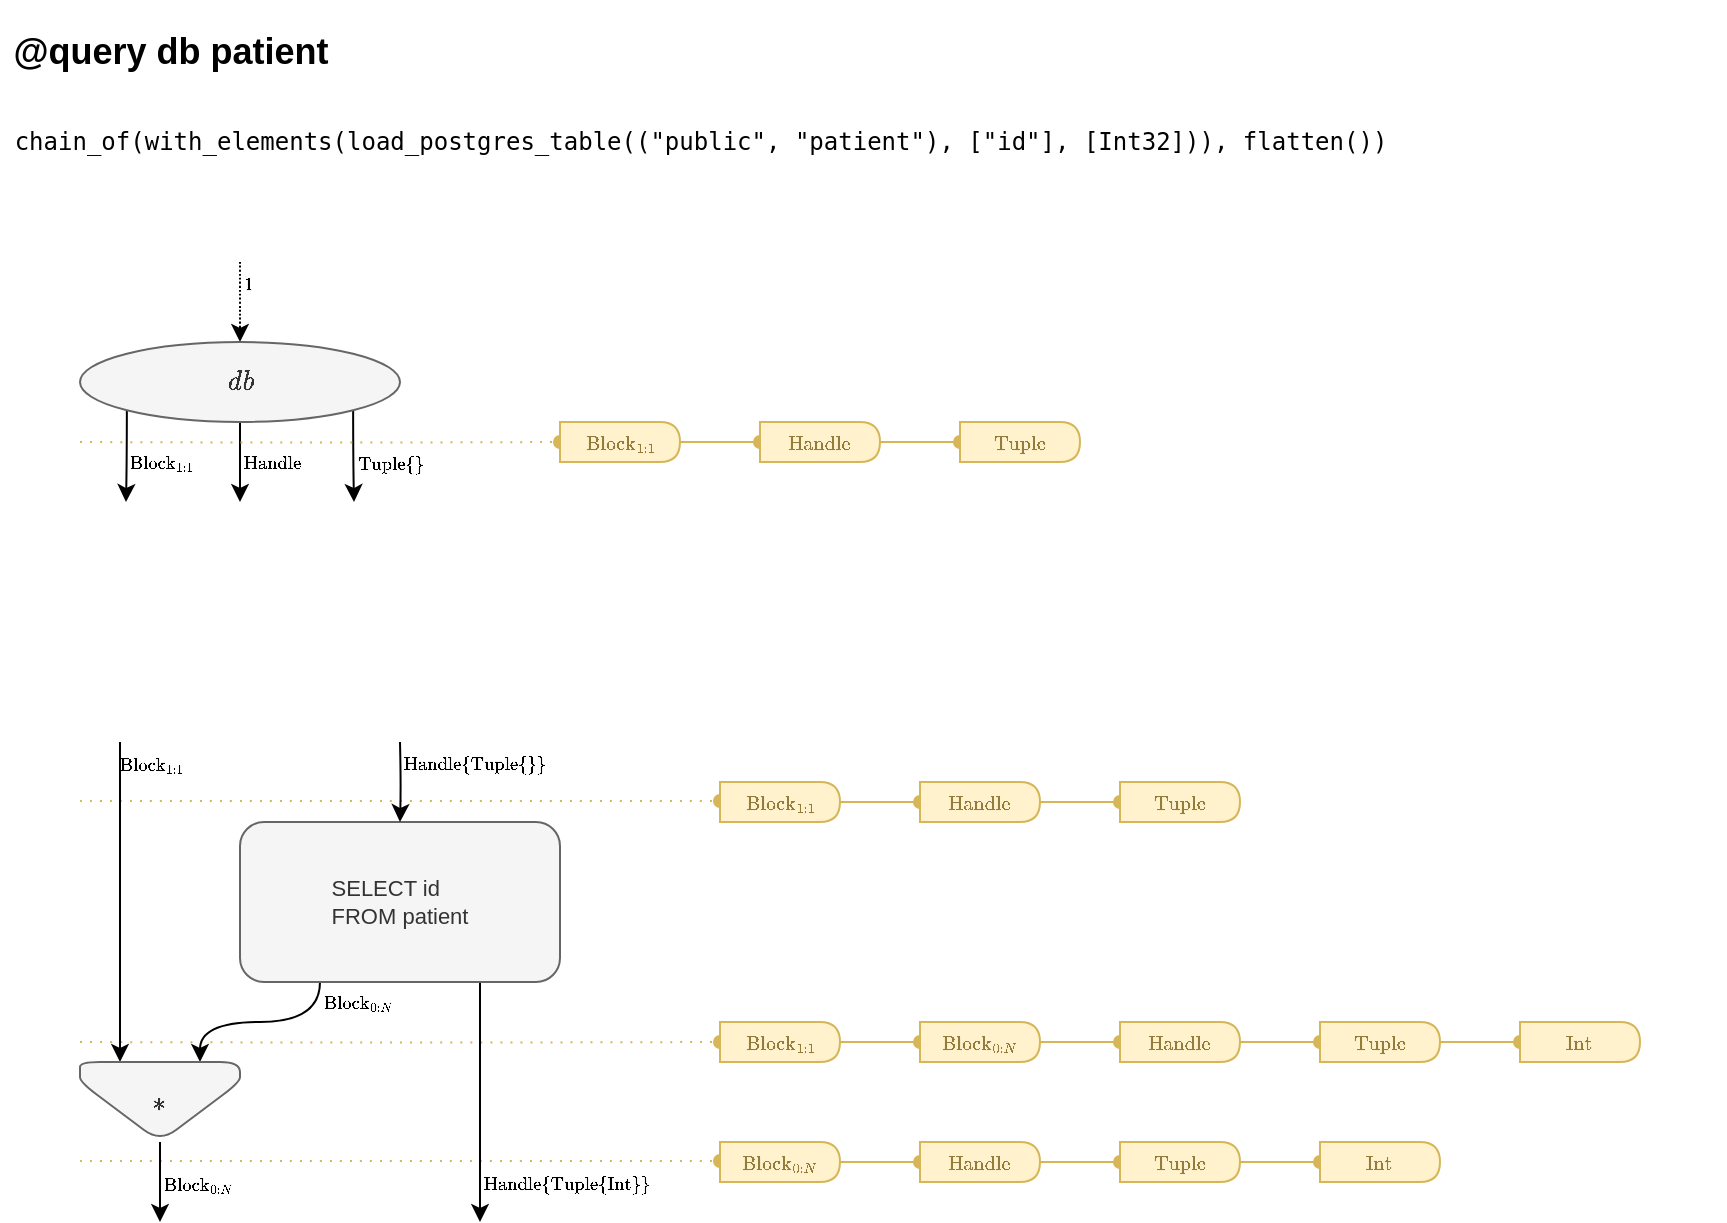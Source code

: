 <mxfile version="13.7.7" type="github" pages="4">
  <diagram id="DbIU6sG4jfHMPM34fUNc" name="patient">
    <mxGraphModel dx="1620" dy="898" grid="1" gridSize="10" guides="1" tooltips="1" connect="1" arrows="1" fold="1" page="1" pageScale="1" pageWidth="1169" pageHeight="1654" math="1" shadow="0">
      <root>
        <mxCell id="0" />
        <mxCell id="1" parent="0" />
        <mxCell id="3gbT1Jeg4ynfycJL_eTZ-42" style="edgeStyle=orthogonalEdgeStyle;curved=1;rounded=0;orthogonalLoop=1;jettySize=auto;html=1;endArrow=oval;endFill=1;fillColor=#fff2cc;strokeColor=#d6b656;dashed=1;dashPattern=1 4;entryX=0;entryY=0.5;entryDx=0;entryDy=0;" parent="1" edge="1">
          <mxGeometry relative="1" as="geometry">
            <mxPoint x="400" y="429.5" as="targetPoint" />
            <mxPoint x="80" y="429.5" as="sourcePoint" />
          </mxGeometry>
        </mxCell>
        <mxCell id="3gbT1Jeg4ynfycJL_eTZ-35" style="edgeStyle=orthogonalEdgeStyle;curved=1;rounded=0;orthogonalLoop=1;jettySize=auto;html=1;endArrow=oval;endFill=1;fillColor=#fff2cc;strokeColor=#d6b656;dashed=1;dashPattern=1 4;entryX=0;entryY=0.5;entryDx=0;entryDy=0;" parent="1" edge="1">
          <mxGeometry relative="1" as="geometry">
            <mxPoint x="400" y="609.5" as="targetPoint" />
            <mxPoint x="80" y="609.5" as="sourcePoint" />
          </mxGeometry>
        </mxCell>
        <mxCell id="3gbT1Jeg4ynfycJL_eTZ-27" style="edgeStyle=orthogonalEdgeStyle;curved=1;rounded=0;orthogonalLoop=1;jettySize=auto;html=1;endArrow=oval;endFill=1;fillColor=#fff2cc;strokeColor=#d6b656;dashed=1;dashPattern=1 4;entryX=0;entryY=0.5;entryDx=0;entryDy=0;" parent="1" target="3gbT1Jeg4ynfycJL_eTZ-23" edge="1">
          <mxGeometry relative="1" as="geometry">
            <mxPoint x="400" y="520" as="targetPoint" />
            <mxPoint x="80" y="550" as="sourcePoint" />
          </mxGeometry>
        </mxCell>
        <mxCell id="3gbT1Jeg4ynfycJL_eTZ-24" style="edgeStyle=orthogonalEdgeStyle;curved=1;rounded=0;orthogonalLoop=1;jettySize=auto;html=1;entryX=0;entryY=0.5;entryDx=0;entryDy=0;endArrow=oval;endFill=1;fillColor=#fff2cc;strokeColor=#d6b656;" parent="1" source="3gbT1Jeg4ynfycJL_eTZ-23" target="3gbT1Jeg4ynfycJL_eTZ-22" edge="1">
          <mxGeometry relative="1" as="geometry" />
        </mxCell>
        <mxCell id="Wa8XKqlrd6dh5H8_Gc7L-1" value="&lt;h2&gt;@query db patient&lt;/h2&gt;" style="text;html=1;align=center;verticalAlign=middle;resizable=0;points=[];autosize=1;" parent="1" vertex="1">
          <mxGeometry x="40" y="30" width="170" height="50" as="geometry" />
        </mxCell>
        <mxCell id="Wa8XKqlrd6dh5H8_Gc7L-3" value="&lt;pre&gt;chain_of(with_elements(load_postgres_table((&quot;public&quot;, &quot;patient&quot;), [&quot;id&quot;], [Int32])), flatten())&lt;/pre&gt;" style="text;html=1;align=center;verticalAlign=middle;resizable=0;points=[];autosize=1;" parent="1" vertex="1">
          <mxGeometry x="40" y="80" width="700" height="40" as="geometry" />
        </mxCell>
        <mxCell id="Wa8XKqlrd6dh5H8_Gc7L-5" style="edgeStyle=orthogonalEdgeStyle;rounded=0;orthogonalLoop=1;jettySize=auto;html=1;entryX=0.5;entryY=0;entryDx=0;entryDy=0;curved=1;dashed=1;dashPattern=1 1;" parent="1" target="Wa8XKqlrd6dh5H8_Gc7L-4" edge="1">
          <mxGeometry relative="1" as="geometry">
            <mxPoint x="120" y="160" as="targetPoint" />
            <mxPoint x="160" y="160" as="sourcePoint" />
            <Array as="points">
              <mxPoint x="160" y="170" />
              <mxPoint x="160" y="170" />
            </Array>
          </mxGeometry>
        </mxCell>
        <mxCell id="Wa8XKqlrd6dh5H8_Gc7L-10" value="$$\scriptsize 1$$" style="edgeLabel;html=1;align=left;verticalAlign=middle;resizable=0;points=[];labelBackgroundColor=none;" parent="Wa8XKqlrd6dh5H8_Gc7L-5" vertex="1" connectable="0">
          <mxGeometry x="-0.24" y="-1" relative="1" as="geometry">
            <mxPoint x="1" y="-5.2" as="offset" />
          </mxGeometry>
        </mxCell>
        <mxCell id="Wa8XKqlrd6dh5H8_Gc7L-6" style="edgeStyle=orthogonalEdgeStyle;curved=1;rounded=0;orthogonalLoop=1;jettySize=auto;html=1;exitX=1;exitY=1;exitDx=0;exitDy=0;" parent="1" source="Wa8XKqlrd6dh5H8_Gc7L-4" edge="1">
          <mxGeometry relative="1" as="geometry">
            <mxPoint x="217" y="280" as="targetPoint" />
            <Array as="points">
              <mxPoint x="217" y="260" />
              <mxPoint x="217" y="260" />
            </Array>
          </mxGeometry>
        </mxCell>
        <mxCell id="Wa8XKqlrd6dh5H8_Gc7L-9" value="$$\scriptsize\mathrm{Tuple\{\}}$$" style="edgeLabel;html=1;align=left;verticalAlign=middle;resizable=0;points=[];labelBackgroundColor=none;" parent="Wa8XKqlrd6dh5H8_Gc7L-6" vertex="1" connectable="0">
          <mxGeometry x="0.309" relative="1" as="geometry">
            <mxPoint y="-4.14" as="offset" />
          </mxGeometry>
        </mxCell>
        <mxCell id="Wa8XKqlrd6dh5H8_Gc7L-7" style="edgeStyle=orthogonalEdgeStyle;curved=1;rounded=0;orthogonalLoop=1;jettySize=auto;html=1;exitX=0;exitY=1;exitDx=0;exitDy=0;" parent="1" source="Wa8XKqlrd6dh5H8_Gc7L-4" edge="1">
          <mxGeometry relative="1" as="geometry">
            <mxPoint x="103" y="280" as="targetPoint" />
          </mxGeometry>
        </mxCell>
        <mxCell id="3gbT1Jeg4ynfycJL_eTZ-13" value="$$\scriptsize\mathrm{Block}_{1:1}$$" style="edgeLabel;html=1;align=left;verticalAlign=middle;resizable=0;points=[];labelBackgroundColor=none;" parent="Wa8XKqlrd6dh5H8_Gc7L-7" vertex="1" connectable="0">
          <mxGeometry x="0.336" relative="1" as="geometry">
            <mxPoint y="-4.52" as="offset" />
          </mxGeometry>
        </mxCell>
        <mxCell id="3gbT1Jeg4ynfycJL_eTZ-11" style="edgeStyle=orthogonalEdgeStyle;curved=1;rounded=0;orthogonalLoop=1;jettySize=auto;html=1;endArrow=classic;endFill=1;" parent="1" source="Wa8XKqlrd6dh5H8_Gc7L-4" edge="1">
          <mxGeometry relative="1" as="geometry">
            <mxPoint x="160" y="280" as="targetPoint" />
          </mxGeometry>
        </mxCell>
        <mxCell id="3gbT1Jeg4ynfycJL_eTZ-12" value="$$\scriptsize\mathrm{Handle}$$" style="edgeLabel;html=1;align=left;verticalAlign=middle;resizable=0;points=[];labelBackgroundColor=none;" parent="3gbT1Jeg4ynfycJL_eTZ-11" vertex="1" connectable="0">
          <mxGeometry x="0.15" y="-1" relative="1" as="geometry">
            <mxPoint x="1" y="-2.8" as="offset" />
          </mxGeometry>
        </mxCell>
        <mxCell id="Wa8XKqlrd6dh5H8_Gc7L-4" value="$$\mathit{db}$$" style="ellipse;whiteSpace=wrap;html=1;fillColor=#f5f5f5;strokeColor=#666666;fontColor=#333333;" parent="1" vertex="1">
          <mxGeometry x="80" y="200" width="160" height="40" as="geometry" />
        </mxCell>
        <mxCell id="Wa8XKqlrd6dh5H8_Gc7L-18" style="edgeStyle=orthogonalEdgeStyle;curved=1;rounded=0;orthogonalLoop=1;jettySize=auto;html=1;entryX=0;entryY=0.5;entryDx=0;entryDy=0;endArrow=oval;endFill=1;fillColor=#fff2cc;strokeColor=#d6b656;" parent="1" source="Wa8XKqlrd6dh5H8_Gc7L-13" target="Wa8XKqlrd6dh5H8_Gc7L-14" edge="1">
          <mxGeometry relative="1" as="geometry" />
        </mxCell>
        <mxCell id="Wa8XKqlrd6dh5H8_Gc7L-19" style="edgeStyle=orthogonalEdgeStyle;curved=1;rounded=0;orthogonalLoop=1;jettySize=auto;html=1;entryX=0;entryY=0.5;entryDx=0;entryDy=0;endArrow=oval;endFill=1;fillColor=#fff2cc;strokeColor=#d6b656;" parent="1" source="Wa8XKqlrd6dh5H8_Gc7L-14" target="Wa8XKqlrd6dh5H8_Gc7L-15" edge="1">
          <mxGeometry relative="1" as="geometry" />
        </mxCell>
        <mxCell id="Wa8XKqlrd6dh5H8_Gc7L-14" value="&lt;font color=&quot;#947D3C&quot;&gt;$$\scriptsize\mathrm{Handle}$$&lt;/font&gt;" style="shape=delay;whiteSpace=wrap;html=1;labelBackgroundColor=none;align=center;verticalAlign=middle;strokeColor=#d6b656;fillColor=#fff2cc;" parent="1" vertex="1">
          <mxGeometry x="420" y="240" width="60" height="20" as="geometry" />
        </mxCell>
        <mxCell id="Wa8XKqlrd6dh5H8_Gc7L-20" style="edgeStyle=orthogonalEdgeStyle;curved=1;rounded=0;orthogonalLoop=1;jettySize=auto;html=1;endArrow=oval;endFill=1;fillColor=#fff2cc;strokeColor=#d6b656;entryX=0;entryY=0.5;entryDx=0;entryDy=0;dashed=1;dashPattern=1 4;" parent="1" target="Wa8XKqlrd6dh5H8_Gc7L-13" edge="1">
          <mxGeometry relative="1" as="geometry">
            <mxPoint x="260" y="250" as="targetPoint" />
            <mxPoint x="80" y="250" as="sourcePoint" />
          </mxGeometry>
        </mxCell>
        <mxCell id="Wa8XKqlrd6dh5H8_Gc7L-15" value="&lt;font color=&quot;#947D3C&quot;&gt;$$\scriptsize\mathrm{Tuple}$$&lt;/font&gt;" style="shape=delay;whiteSpace=wrap;html=1;labelBackgroundColor=none;align=center;verticalAlign=middle;strokeColor=#d6b656;fillColor=#fff2cc;" parent="1" vertex="1">
          <mxGeometry x="520" y="240" width="60" height="20" as="geometry" />
        </mxCell>
        <mxCell id="Wa8XKqlrd6dh5H8_Gc7L-13" value="&lt;font color=&quot;#947D3C&quot;&gt;$$\scriptsize \mathrm{Block}_{1:1}$$&lt;/font&gt;" style="shape=delay;whiteSpace=wrap;html=1;labelBackgroundColor=none;align=center;verticalAlign=middle;strokeColor=#d6b656;fillColor=#fff2cc;" parent="1" vertex="1">
          <mxGeometry x="320" y="240" width="60" height="20" as="geometry" />
        </mxCell>
        <mxCell id="3gbT1Jeg4ynfycJL_eTZ-7" style="edgeStyle=orthogonalEdgeStyle;curved=1;rounded=0;orthogonalLoop=1;jettySize=auto;html=1;exitX=0.25;exitY=1;exitDx=0;exitDy=0;entryX=0.75;entryY=0;entryDx=0;entryDy=0;endArrow=classic;endFill=1;" parent="1" source="3gbT1Jeg4ynfycJL_eTZ-1" target="3gbT1Jeg4ynfycJL_eTZ-6" edge="1">
          <mxGeometry relative="1" as="geometry" />
        </mxCell>
        <mxCell id="3gbT1Jeg4ynfycJL_eTZ-14" value="$$\scriptsize\mathrm{Block}_{0:N}$$" style="edgeLabel;html=1;align=left;verticalAlign=middle;resizable=0;points=[];labelBackgroundColor=none;" parent="3gbT1Jeg4ynfycJL_eTZ-7" vertex="1" connectable="0">
          <mxGeometry x="-0.316" y="-2" relative="1" as="geometry">
            <mxPoint x="14.23" y="-8.03" as="offset" />
          </mxGeometry>
        </mxCell>
        <mxCell id="3gbT1Jeg4ynfycJL_eTZ-8" style="edgeStyle=orthogonalEdgeStyle;curved=1;rounded=0;orthogonalLoop=1;jettySize=auto;html=1;exitX=0.75;exitY=1;exitDx=0;exitDy=0;endArrow=classic;endFill=1;" parent="1" source="3gbT1Jeg4ynfycJL_eTZ-1" edge="1">
          <mxGeometry relative="1" as="geometry">
            <mxPoint x="280" y="640" as="targetPoint" />
          </mxGeometry>
        </mxCell>
        <mxCell id="3gbT1Jeg4ynfycJL_eTZ-16" value="$$\scriptsize\mathrm{Handle}\{\mathrm{Tuple}\{\mathrm{Int}\}\}$$" style="edgeLabel;html=1;align=left;verticalAlign=middle;resizable=0;points=[];labelBackgroundColor=none;" parent="3gbT1Jeg4ynfycJL_eTZ-8" vertex="1" connectable="0">
          <mxGeometry x="-0.192" relative="1" as="geometry">
            <mxPoint y="51.72" as="offset" />
          </mxGeometry>
        </mxCell>
        <mxCell id="3gbT1Jeg4ynfycJL_eTZ-1" value="&lt;div style=&quot;font-size: 11px&quot; align=&quot;left&quot;&gt;&lt;p&gt;&lt;font style=&quot;font-size: 11px&quot;&gt;SELECT id&lt;br&gt;FROM patient&lt;/font&gt;&lt;/p&gt;&lt;/div&gt;" style="rounded=1;whiteSpace=wrap;html=1;labelBackgroundColor=none;strokeColor=#666666;fillColor=#f5f5f5;align=center;fontColor=#333333;" parent="1" vertex="1">
          <mxGeometry x="160" y="440" width="160" height="80" as="geometry" />
        </mxCell>
        <mxCell id="3gbT1Jeg4ynfycJL_eTZ-2" style="edgeStyle=orthogonalEdgeStyle;curved=1;rounded=0;orthogonalLoop=1;jettySize=auto;html=1;entryX=0.5;entryY=0;entryDx=0;entryDy=0;" parent="1" target="3gbT1Jeg4ynfycJL_eTZ-1" edge="1">
          <mxGeometry relative="1" as="geometry">
            <mxPoint x="230" y="430" as="targetPoint" />
            <mxPoint x="240" y="400" as="sourcePoint" />
            <Array as="points" />
          </mxGeometry>
        </mxCell>
        <mxCell id="3gbT1Jeg4ynfycJL_eTZ-3" value="$$\scriptsize\mathrm{Handle}\{\mathrm{Tuple\{\}}\}$$" style="edgeLabel;html=1;align=left;verticalAlign=middle;resizable=0;points=[];labelBackgroundColor=none;" parent="3gbT1Jeg4ynfycJL_eTZ-2" vertex="1" connectable="0">
          <mxGeometry x="0.309" relative="1" as="geometry">
            <mxPoint y="-16.33" as="offset" />
          </mxGeometry>
        </mxCell>
        <mxCell id="3gbT1Jeg4ynfycJL_eTZ-4" style="edgeStyle=orthogonalEdgeStyle;curved=1;rounded=0;orthogonalLoop=1;jettySize=auto;html=1;entryX=0.25;entryY=0;entryDx=0;entryDy=0;" parent="1" target="3gbT1Jeg4ynfycJL_eTZ-6" edge="1">
          <mxGeometry relative="1" as="geometry">
            <mxPoint x="120" y="560" as="targetPoint" />
            <mxPoint x="100" y="400" as="sourcePoint" />
            <Array as="points">
              <mxPoint x="100" y="490" />
              <mxPoint x="100" y="490" />
            </Array>
          </mxGeometry>
        </mxCell>
        <mxCell id="3gbT1Jeg4ynfycJL_eTZ-5" value="$$\scriptsize\mathrm{Block}_{1:1}$$" style="edgeLabel;html=1;align=left;verticalAlign=middle;resizable=0;points=[];labelBackgroundColor=none;" parent="3gbT1Jeg4ynfycJL_eTZ-4" vertex="1" connectable="0">
          <mxGeometry x="0.13" y="-6" relative="1" as="geometry">
            <mxPoint x="4.37" y="-80" as="offset" />
          </mxGeometry>
        </mxCell>
        <mxCell id="3gbT1Jeg4ynfycJL_eTZ-9" style="edgeStyle=orthogonalEdgeStyle;curved=1;rounded=0;orthogonalLoop=1;jettySize=auto;html=1;exitX=0.5;exitY=1;exitDx=0;exitDy=0;endArrow=classic;endFill=1;" parent="1" source="3gbT1Jeg4ynfycJL_eTZ-6" edge="1">
          <mxGeometry relative="1" as="geometry">
            <mxPoint x="120" y="640" as="targetPoint" />
          </mxGeometry>
        </mxCell>
        <mxCell id="3gbT1Jeg4ynfycJL_eTZ-17" value="$$\scriptsize\mathrm{Block}_{0:N}$$" style="edgeLabel;html=1;align=left;verticalAlign=middle;resizable=0;points=[];labelBackgroundColor=none;" parent="3gbT1Jeg4ynfycJL_eTZ-9" vertex="1" connectable="0">
          <mxGeometry x="-0.32" relative="1" as="geometry">
            <mxPoint y="6.4" as="offset" />
          </mxGeometry>
        </mxCell>
        <mxCell id="3gbT1Jeg4ynfycJL_eTZ-6" value="$$*$$" style="shape=offPageConnector;whiteSpace=wrap;html=1;rounded=1;labelBackgroundColor=none;fillColor=#f5f5f5;align=center;size=0.75;strokeColor=#666666;fontColor=#333333;" parent="1" vertex="1">
          <mxGeometry x="80" y="560" width="80" height="40" as="geometry" />
        </mxCell>
        <mxCell id="3gbT1Jeg4ynfycJL_eTZ-18" style="edgeStyle=orthogonalEdgeStyle;curved=1;rounded=0;orthogonalLoop=1;jettySize=auto;html=1;entryX=0;entryY=0.5;entryDx=0;entryDy=0;endArrow=oval;endFill=1;fillColor=#fff2cc;strokeColor=#d6b656;" parent="1" source="3gbT1Jeg4ynfycJL_eTZ-22" target="3gbT1Jeg4ynfycJL_eTZ-20" edge="1">
          <mxGeometry relative="1" as="geometry" />
        </mxCell>
        <mxCell id="3gbT1Jeg4ynfycJL_eTZ-19" style="edgeStyle=orthogonalEdgeStyle;curved=1;rounded=0;orthogonalLoop=1;jettySize=auto;html=1;entryX=0;entryY=0.5;entryDx=0;entryDy=0;endArrow=oval;endFill=1;fillColor=#fff2cc;strokeColor=#d6b656;" parent="1" source="3gbT1Jeg4ynfycJL_eTZ-20" target="3gbT1Jeg4ynfycJL_eTZ-21" edge="1">
          <mxGeometry relative="1" as="geometry" />
        </mxCell>
        <mxCell id="3gbT1Jeg4ynfycJL_eTZ-20" value="&lt;font color=&quot;#947D3C&quot;&gt;$$\scriptsize\mathrm{Handle}$$&lt;/font&gt;" style="shape=delay;whiteSpace=wrap;html=1;labelBackgroundColor=none;align=center;verticalAlign=middle;strokeColor=#d6b656;fillColor=#fff2cc;" parent="1" vertex="1">
          <mxGeometry x="600" y="540" width="60" height="20" as="geometry" />
        </mxCell>
        <mxCell id="3gbT1Jeg4ynfycJL_eTZ-26" style="edgeStyle=orthogonalEdgeStyle;curved=1;rounded=0;orthogonalLoop=1;jettySize=auto;html=1;entryX=0;entryY=0.5;entryDx=0;entryDy=0;endArrow=oval;endFill=1;fillColor=#fff2cc;strokeColor=#d6b656;" parent="1" source="3gbT1Jeg4ynfycJL_eTZ-21" target="3gbT1Jeg4ynfycJL_eTZ-25" edge="1">
          <mxGeometry relative="1" as="geometry" />
        </mxCell>
        <mxCell id="3gbT1Jeg4ynfycJL_eTZ-21" value="&lt;font color=&quot;#947D3C&quot;&gt;$$\scriptsize\mathrm{Tuple}$$&lt;/font&gt;" style="shape=delay;whiteSpace=wrap;html=1;labelBackgroundColor=none;align=center;verticalAlign=middle;strokeColor=#d6b656;fillColor=#fff2cc;" parent="1" vertex="1">
          <mxGeometry x="700" y="540" width="60" height="20" as="geometry" />
        </mxCell>
        <mxCell id="3gbT1Jeg4ynfycJL_eTZ-22" value="&lt;font color=&quot;#947D3C&quot;&gt;$$\scriptsize \mathrm{Block}_{0:N}$$&lt;/font&gt;" style="shape=delay;whiteSpace=wrap;html=1;labelBackgroundColor=none;align=center;verticalAlign=middle;strokeColor=#d6b656;fillColor=#fff2cc;" parent="1" vertex="1">
          <mxGeometry x="500" y="540" width="60" height="20" as="geometry" />
        </mxCell>
        <mxCell id="3gbT1Jeg4ynfycJL_eTZ-23" value="&lt;font color=&quot;#947D3C&quot;&gt;$$\scriptsize \mathrm{Block}_{1:1}$$&lt;/font&gt;" style="shape=delay;whiteSpace=wrap;html=1;labelBackgroundColor=none;align=center;verticalAlign=middle;strokeColor=#d6b656;fillColor=#fff2cc;" parent="1" vertex="1">
          <mxGeometry x="400" y="540" width="60" height="20" as="geometry" />
        </mxCell>
        <mxCell id="3gbT1Jeg4ynfycJL_eTZ-25" value="&lt;font color=&quot;#947D3C&quot;&gt;$$\scriptsize\mathrm{Int}$$&lt;/font&gt;" style="shape=delay;whiteSpace=wrap;html=1;labelBackgroundColor=none;align=center;verticalAlign=middle;strokeColor=#d6b656;fillColor=#fff2cc;" parent="1" vertex="1">
          <mxGeometry x="800" y="540" width="60" height="20" as="geometry" />
        </mxCell>
        <mxCell id="3gbT1Jeg4ynfycJL_eTZ-28" style="edgeStyle=orthogonalEdgeStyle;curved=1;rounded=0;orthogonalLoop=1;jettySize=auto;html=1;entryX=0;entryY=0.5;entryDx=0;entryDy=0;endArrow=oval;endFill=1;fillColor=#fff2cc;strokeColor=#d6b656;" parent="1" source="3gbT1Jeg4ynfycJL_eTZ-33" target="3gbT1Jeg4ynfycJL_eTZ-30" edge="1">
          <mxGeometry relative="1" as="geometry" />
        </mxCell>
        <mxCell id="3gbT1Jeg4ynfycJL_eTZ-29" style="edgeStyle=orthogonalEdgeStyle;curved=1;rounded=0;orthogonalLoop=1;jettySize=auto;html=1;entryX=0;entryY=0.5;entryDx=0;entryDy=0;endArrow=oval;endFill=1;fillColor=#fff2cc;strokeColor=#d6b656;" parent="1" source="3gbT1Jeg4ynfycJL_eTZ-30" target="3gbT1Jeg4ynfycJL_eTZ-32" edge="1">
          <mxGeometry relative="1" as="geometry" />
        </mxCell>
        <mxCell id="3gbT1Jeg4ynfycJL_eTZ-30" value="&lt;font color=&quot;#947D3C&quot;&gt;$$\scriptsize\mathrm{Handle}$$&lt;/font&gt;" style="shape=delay;whiteSpace=wrap;html=1;labelBackgroundColor=none;align=center;verticalAlign=middle;strokeColor=#d6b656;fillColor=#fff2cc;" parent="1" vertex="1">
          <mxGeometry x="500" y="600" width="60" height="20" as="geometry" />
        </mxCell>
        <mxCell id="3gbT1Jeg4ynfycJL_eTZ-31" style="edgeStyle=orthogonalEdgeStyle;curved=1;rounded=0;orthogonalLoop=1;jettySize=auto;html=1;entryX=0;entryY=0.5;entryDx=0;entryDy=0;endArrow=oval;endFill=1;fillColor=#fff2cc;strokeColor=#d6b656;" parent="1" source="3gbT1Jeg4ynfycJL_eTZ-32" target="3gbT1Jeg4ynfycJL_eTZ-34" edge="1">
          <mxGeometry relative="1" as="geometry" />
        </mxCell>
        <mxCell id="3gbT1Jeg4ynfycJL_eTZ-32" value="&lt;font color=&quot;#947D3C&quot;&gt;$$\scriptsize\mathrm{Tuple}$$&lt;/font&gt;" style="shape=delay;whiteSpace=wrap;html=1;labelBackgroundColor=none;align=center;verticalAlign=middle;strokeColor=#d6b656;fillColor=#fff2cc;" parent="1" vertex="1">
          <mxGeometry x="600" y="600" width="60" height="20" as="geometry" />
        </mxCell>
        <mxCell id="3gbT1Jeg4ynfycJL_eTZ-33" value="&lt;font color=&quot;#947D3C&quot;&gt;$$\scriptsize \mathrm{Block}_{0:N}$$&lt;/font&gt;" style="shape=delay;whiteSpace=wrap;html=1;labelBackgroundColor=none;align=center;verticalAlign=middle;strokeColor=#d6b656;fillColor=#fff2cc;" parent="1" vertex="1">
          <mxGeometry x="400" y="600" width="60" height="20" as="geometry" />
        </mxCell>
        <mxCell id="3gbT1Jeg4ynfycJL_eTZ-34" value="&lt;font color=&quot;#947D3C&quot;&gt;$$\scriptsize\mathrm{Int}$$&lt;/font&gt;" style="shape=delay;whiteSpace=wrap;html=1;labelBackgroundColor=none;align=center;verticalAlign=middle;strokeColor=#d6b656;fillColor=#fff2cc;" parent="1" vertex="1">
          <mxGeometry x="700" y="600" width="60" height="20" as="geometry" />
        </mxCell>
        <mxCell id="3gbT1Jeg4ynfycJL_eTZ-37" style="edgeStyle=orthogonalEdgeStyle;curved=1;rounded=0;orthogonalLoop=1;jettySize=auto;html=1;entryX=0;entryY=0.5;entryDx=0;entryDy=0;endArrow=oval;endFill=1;fillColor=#fff2cc;strokeColor=#d6b656;" parent="1" source="3gbT1Jeg4ynfycJL_eTZ-41" target="3gbT1Jeg4ynfycJL_eTZ-39" edge="1">
          <mxGeometry relative="1" as="geometry" />
        </mxCell>
        <mxCell id="3gbT1Jeg4ynfycJL_eTZ-38" style="edgeStyle=orthogonalEdgeStyle;curved=1;rounded=0;orthogonalLoop=1;jettySize=auto;html=1;entryX=0;entryY=0.5;entryDx=0;entryDy=0;endArrow=oval;endFill=1;fillColor=#fff2cc;strokeColor=#d6b656;" parent="1" source="3gbT1Jeg4ynfycJL_eTZ-39" target="3gbT1Jeg4ynfycJL_eTZ-40" edge="1">
          <mxGeometry relative="1" as="geometry" />
        </mxCell>
        <mxCell id="3gbT1Jeg4ynfycJL_eTZ-39" value="&lt;font color=&quot;#947D3C&quot;&gt;$$\scriptsize\mathrm{Handle}$$&lt;/font&gt;" style="shape=delay;whiteSpace=wrap;html=1;labelBackgroundColor=none;align=center;verticalAlign=middle;strokeColor=#d6b656;fillColor=#fff2cc;" parent="1" vertex="1">
          <mxGeometry x="500" y="420" width="60" height="20" as="geometry" />
        </mxCell>
        <mxCell id="3gbT1Jeg4ynfycJL_eTZ-40" value="&lt;font color=&quot;#947D3C&quot;&gt;$$\scriptsize\mathrm{Tuple}$$&lt;/font&gt;" style="shape=delay;whiteSpace=wrap;html=1;labelBackgroundColor=none;align=center;verticalAlign=middle;strokeColor=#d6b656;fillColor=#fff2cc;" parent="1" vertex="1">
          <mxGeometry x="600" y="420" width="60" height="20" as="geometry" />
        </mxCell>
        <mxCell id="3gbT1Jeg4ynfycJL_eTZ-41" value="&lt;font color=&quot;#947D3C&quot;&gt;$$\scriptsize \mathrm{Block}_{1:1}$$&lt;/font&gt;" style="shape=delay;whiteSpace=wrap;html=1;labelBackgroundColor=none;align=center;verticalAlign=middle;strokeColor=#d6b656;fillColor=#fff2cc;" parent="1" vertex="1">
          <mxGeometry x="400" y="420" width="60" height="20" as="geometry" />
        </mxCell>
      </root>
    </mxGraphModel>
  </diagram>
  <diagram id="k6Lv0-zf7Rp0MrJjqGBY" name="patient{mrn,sex}">
    <mxGraphModel dx="1350" dy="748" grid="1" gridSize="10" guides="1" tooltips="1" connect="1" arrows="1" fold="1" page="1" pageScale="1" pageWidth="1169" pageHeight="1654" math="1" shadow="0">
      <root>
        <mxCell id="8WNCgQsH02OEwMne4mZG-0" />
        <mxCell id="8WNCgQsH02OEwMne4mZG-1" parent="8WNCgQsH02OEwMne4mZG-0" />
        <mxCell id="MYsT6i54miFsdUcBfpZb-0" style="edgeStyle=orthogonalEdgeStyle;curved=1;rounded=0;orthogonalLoop=1;jettySize=auto;html=1;exitX=1;exitY=0.5;exitDx=0;exitDy=0;entryX=0;entryY=0.5;entryDx=0;entryDy=0;endArrow=oval;endFill=1;fillColor=#fff2cc;strokeColor=#d6b656;" parent="8WNCgQsH02OEwMne4mZG-1" source="MYsT6i54miFsdUcBfpZb-114" target="MYsT6i54miFsdUcBfpZb-102" edge="1">
          <mxGeometry relative="1" as="geometry" />
        </mxCell>
        <mxCell id="MYsT6i54miFsdUcBfpZb-1" style="edgeStyle=orthogonalEdgeStyle;curved=1;rounded=0;orthogonalLoop=1;jettySize=auto;html=1;entryX=0;entryY=0.5;entryDx=0;entryDy=0;endArrow=oval;endFill=1;fillColor=#fff2cc;strokeColor=#d6b656;" parent="8WNCgQsH02OEwMne4mZG-1" source="MYsT6i54miFsdUcBfpZb-91" target="MYsT6i54miFsdUcBfpZb-86" edge="1">
          <mxGeometry relative="1" as="geometry" />
        </mxCell>
        <mxCell id="MYsT6i54miFsdUcBfpZb-2" value="&lt;h2&gt;@query db patient{mrn,sex}&lt;/h2&gt;" style="text;html=1;align=center;verticalAlign=middle;resizable=0;points=[];autosize=1;" parent="8WNCgQsH02OEwMne4mZG-1" vertex="1">
          <mxGeometry x="40" y="30" width="260" height="50" as="geometry" />
        </mxCell>
        <mxCell id="MYsT6i54miFsdUcBfpZb-3" value="&lt;p style=&quot;line-height: 100%&quot;&gt;&lt;/p&gt;&lt;pre&gt;chain_of(with_elements(load_postgres_table((&quot;public&quot;, &quot;patient&quot;), [&quot;id&quot;], [Int32])),&lt;br&gt;&amp;nbsp;&amp;nbsp;&amp;nbsp;&amp;nbsp;&amp;nbsp;&amp;nbsp;&amp;nbsp;&amp;nbsp; flatten(),&lt;br&gt;&amp;nbsp;&amp;nbsp;&amp;nbsp;&amp;nbsp;&amp;nbsp;&amp;nbsp;&amp;nbsp;&amp;nbsp; with_elements(tuple_of(:mrn =&amp;gt; chain_of(load_postgres_table((&quot;public&quot;, &quot;patient&quot;), [&quot;mrn&quot;], [String], [&quot;id&quot;]),&lt;br&gt;&amp;nbsp;&amp;nbsp;&amp;nbsp;&amp;nbsp;&amp;nbsp;&amp;nbsp;&amp;nbsp;&amp;nbsp;&amp;nbsp;&amp;nbsp;&amp;nbsp;&amp;nbsp;&amp;nbsp;&amp;nbsp;&amp;nbsp;&amp;nbsp;&amp;nbsp;&amp;nbsp;&amp;nbsp;&amp;nbsp;&amp;nbsp;&amp;nbsp;&amp;nbsp;&amp;nbsp;&amp;nbsp;&amp;nbsp;&amp;nbsp;&amp;nbsp;&amp;nbsp;&amp;nbsp;&amp;nbsp;&amp;nbsp;&amp;nbsp;&amp;nbsp;&amp;nbsp;&amp;nbsp;&amp;nbsp;&amp;nbsp;&amp;nbsp;&amp;nbsp;&amp;nbsp;&amp;nbsp;&amp;nbsp;&amp;nbsp;&amp;nbsp;&amp;nbsp;&amp;nbsp;&amp;nbsp; block_cardinality(x1to1),&lt;br&gt;&amp;nbsp;&amp;nbsp;&amp;nbsp;&amp;nbsp;&amp;nbsp;&amp;nbsp;&amp;nbsp;&amp;nbsp;&amp;nbsp;&amp;nbsp;&amp;nbsp;&amp;nbsp;&amp;nbsp;&amp;nbsp;&amp;nbsp;&amp;nbsp;&amp;nbsp;&amp;nbsp;&amp;nbsp;&amp;nbsp;&amp;nbsp;&amp;nbsp;&amp;nbsp;&amp;nbsp;&amp;nbsp;&amp;nbsp;&amp;nbsp;&amp;nbsp;&amp;nbsp;&amp;nbsp;&amp;nbsp;&amp;nbsp;&amp;nbsp;&amp;nbsp;&amp;nbsp;&amp;nbsp;&amp;nbsp;&amp;nbsp;&amp;nbsp;&amp;nbsp;&amp;nbsp;&amp;nbsp;&amp;nbsp;&amp;nbsp;&amp;nbsp;&amp;nbsp;&amp;nbsp;&amp;nbsp; with_elements(chain_of(output(), column(1)))),&lt;br&gt;&amp;nbsp;&amp;nbsp;&amp;nbsp;&amp;nbsp;&amp;nbsp;&amp;nbsp;&amp;nbsp;&amp;nbsp;&amp;nbsp;&amp;nbsp;&amp;nbsp;&amp;nbsp;&amp;nbsp;&amp;nbsp;&amp;nbsp;&amp;nbsp;&amp;nbsp;&amp;nbsp;&amp;nbsp;&amp;nbsp;&amp;nbsp;&amp;nbsp;&amp;nbsp;&amp;nbsp;&amp;nbsp;&amp;nbsp;&amp;nbsp;&amp;nbsp;&amp;nbsp;&amp;nbsp;&amp;nbsp; :sex =&amp;gt; chain_of(load_postgres_table((&quot;public&quot;, &quot;patient&quot;), [&quot;sex&quot;], [String], [&quot;id&quot;]),&lt;br&gt;&amp;nbsp;&amp;nbsp;&amp;nbsp;&amp;nbsp;&amp;nbsp;&amp;nbsp;&amp;nbsp;&amp;nbsp;&amp;nbsp;&amp;nbsp;&amp;nbsp;&amp;nbsp;&amp;nbsp;&amp;nbsp;&amp;nbsp;&amp;nbsp;&amp;nbsp;&amp;nbsp;&amp;nbsp;&amp;nbsp;&amp;nbsp;&amp;nbsp;&amp;nbsp;&amp;nbsp;&amp;nbsp;&amp;nbsp;&amp;nbsp;&amp;nbsp;&amp;nbsp;&amp;nbsp;&amp;nbsp;&amp;nbsp;&amp;nbsp;&amp;nbsp;&amp;nbsp;&amp;nbsp;&amp;nbsp;&amp;nbsp;&amp;nbsp;&amp;nbsp;&amp;nbsp;&amp;nbsp;&amp;nbsp;&amp;nbsp;&amp;nbsp;&amp;nbsp;&amp;nbsp;&amp;nbsp; block_cardinality(x1to1),&lt;br&gt;&amp;nbsp;&amp;nbsp;&amp;nbsp;&amp;nbsp;&amp;nbsp;&amp;nbsp;&amp;nbsp;&amp;nbsp;&amp;nbsp;&amp;nbsp;&amp;nbsp;&amp;nbsp;&amp;nbsp;&amp;nbsp;&amp;nbsp;&amp;nbsp;&amp;nbsp;&amp;nbsp;&amp;nbsp;&amp;nbsp;&amp;nbsp;&amp;nbsp;&amp;nbsp;&amp;nbsp;&amp;nbsp;&amp;nbsp;&amp;nbsp;&amp;nbsp;&amp;nbsp;&amp;nbsp;&amp;nbsp;&amp;nbsp;&amp;nbsp;&amp;nbsp;&amp;nbsp;&amp;nbsp;&amp;nbsp;&amp;nbsp;&amp;nbsp;&amp;nbsp;&amp;nbsp;&amp;nbsp;&amp;nbsp;&amp;nbsp;&amp;nbsp;&amp;nbsp;&amp;nbsp;&amp;nbsp; with_elements(chain_of(output(), column(1)))))))&lt;/pre&gt;&lt;p&gt;&lt;/p&gt;" style="text;html=1;align=left;verticalAlign=middle;resizable=0;points=[];autosize=1;" parent="8WNCgQsH02OEwMne4mZG-1" vertex="1">
          <mxGeometry x="40" y="80" width="870" height="140" as="geometry" />
        </mxCell>
        <mxCell id="MYsT6i54miFsdUcBfpZb-4" style="edgeStyle=orthogonalEdgeStyle;curved=1;rounded=0;orthogonalLoop=1;jettySize=auto;html=1;endArrow=oval;endFill=1;fillColor=#fff2cc;strokeColor=#d6b656;dashed=1;dashPattern=1 4;entryX=0;entryY=0.5;entryDx=0;entryDy=0;" parent="8WNCgQsH02OEwMne4mZG-1" edge="1">
          <mxGeometry relative="1" as="geometry">
            <mxPoint x="560" y="309.5" as="targetPoint" />
            <mxPoint x="240" y="309.5" as="sourcePoint" />
          </mxGeometry>
        </mxCell>
        <mxCell id="MYsT6i54miFsdUcBfpZb-5" style="edgeStyle=orthogonalEdgeStyle;curved=1;rounded=0;orthogonalLoop=1;jettySize=auto;html=1;endArrow=oval;endFill=1;fillColor=#fff2cc;strokeColor=#d6b656;dashed=1;dashPattern=1 4;entryX=0;entryY=0.5;entryDx=0;entryDy=0;" parent="8WNCgQsH02OEwMne4mZG-1" target="MYsT6i54miFsdUcBfpZb-31" edge="1">
          <mxGeometry relative="1" as="geometry">
            <mxPoint x="360" y="489.5" as="targetPoint" />
            <mxPoint x="40" y="489.5" as="sourcePoint" />
          </mxGeometry>
        </mxCell>
        <mxCell id="MYsT6i54miFsdUcBfpZb-6" style="edgeStyle=orthogonalEdgeStyle;curved=1;rounded=0;orthogonalLoop=1;jettySize=auto;html=1;endArrow=oval;endFill=1;fillColor=#fff2cc;strokeColor=#d6b656;dashed=1;dashPattern=1 4;entryX=0;entryY=0.5;entryDx=0;entryDy=0;" parent="8WNCgQsH02OEwMne4mZG-1" target="MYsT6i54miFsdUcBfpZb-24" edge="1">
          <mxGeometry relative="1" as="geometry">
            <mxPoint x="360" y="400" as="targetPoint" />
            <mxPoint x="40" y="430" as="sourcePoint" />
          </mxGeometry>
        </mxCell>
        <mxCell id="MYsT6i54miFsdUcBfpZb-7" style="edgeStyle=orthogonalEdgeStyle;curved=1;rounded=0;orthogonalLoop=1;jettySize=auto;html=1;entryX=0;entryY=0.5;entryDx=0;entryDy=0;endArrow=oval;endFill=1;fillColor=#fff2cc;strokeColor=#d6b656;" parent="8WNCgQsH02OEwMne4mZG-1" source="MYsT6i54miFsdUcBfpZb-24" target="MYsT6i54miFsdUcBfpZb-23" edge="1">
          <mxGeometry relative="1" as="geometry" />
        </mxCell>
        <mxCell id="MYsT6i54miFsdUcBfpZb-8" style="edgeStyle=orthogonalEdgeStyle;curved=1;rounded=0;orthogonalLoop=1;jettySize=auto;html=1;exitX=0.25;exitY=1;exitDx=0;exitDy=0;entryX=0.75;entryY=0;entryDx=0;entryDy=0;endArrow=classic;endFill=1;" parent="8WNCgQsH02OEwMne4mZG-1" source="MYsT6i54miFsdUcBfpZb-10" target="MYsT6i54miFsdUcBfpZb-17" edge="1">
          <mxGeometry relative="1" as="geometry" />
        </mxCell>
        <mxCell id="MYsT6i54miFsdUcBfpZb-9" value="$$\scriptsize\mathrm{Block}_{0:N}$$" style="edgeLabel;html=1;align=left;verticalAlign=middle;resizable=0;points=[];labelBackgroundColor=none;" parent="MYsT6i54miFsdUcBfpZb-8" vertex="1" connectable="0">
          <mxGeometry x="-0.316" y="-2" relative="1" as="geometry">
            <mxPoint x="14.23" y="-8.03" as="offset" />
          </mxGeometry>
        </mxCell>
        <mxCell id="MYsT6i54miFsdUcBfpZb-10" value="&lt;div style=&quot;font-size: 11px&quot; align=&quot;left&quot;&gt;&lt;p&gt;&lt;font style=&quot;font-size: 11px&quot;&gt;SELECT id&lt;br&gt;FROM patient&lt;/font&gt;&lt;/p&gt;&lt;/div&gt;" style="rounded=1;whiteSpace=wrap;html=1;labelBackgroundColor=none;strokeColor=#666666;fillColor=#f5f5f5;align=center;fontColor=#333333;" parent="8WNCgQsH02OEwMne4mZG-1" vertex="1">
          <mxGeometry x="120" y="320" width="160" height="80" as="geometry" />
        </mxCell>
        <mxCell id="MYsT6i54miFsdUcBfpZb-11" style="edgeStyle=orthogonalEdgeStyle;curved=1;rounded=0;orthogonalLoop=1;jettySize=auto;html=1;entryX=0.5;entryY=0;entryDx=0;entryDy=0;" parent="8WNCgQsH02OEwMne4mZG-1" target="MYsT6i54miFsdUcBfpZb-10" edge="1">
          <mxGeometry relative="1" as="geometry">
            <mxPoint x="190" y="310" as="targetPoint" />
            <mxPoint x="200" y="280" as="sourcePoint" />
            <Array as="points" />
          </mxGeometry>
        </mxCell>
        <mxCell id="MYsT6i54miFsdUcBfpZb-12" value="$$\scriptsize\mathrm{Handle}\{\mathrm{Tuple\{\}}\}$$" style="edgeLabel;html=1;align=left;verticalAlign=middle;resizable=0;points=[];labelBackgroundColor=none;" parent="MYsT6i54miFsdUcBfpZb-11" vertex="1" connectable="0">
          <mxGeometry x="0.309" relative="1" as="geometry">
            <mxPoint y="-16.33" as="offset" />
          </mxGeometry>
        </mxCell>
        <mxCell id="MYsT6i54miFsdUcBfpZb-13" style="edgeStyle=orthogonalEdgeStyle;curved=1;rounded=0;orthogonalLoop=1;jettySize=auto;html=1;entryX=0.25;entryY=0;entryDx=0;entryDy=0;" parent="8WNCgQsH02OEwMne4mZG-1" target="MYsT6i54miFsdUcBfpZb-17" edge="1">
          <mxGeometry relative="1" as="geometry">
            <mxPoint x="80" y="440" as="targetPoint" />
            <mxPoint x="60" y="280" as="sourcePoint" />
            <Array as="points">
              <mxPoint x="60" y="370" />
              <mxPoint x="60" y="370" />
            </Array>
          </mxGeometry>
        </mxCell>
        <mxCell id="MYsT6i54miFsdUcBfpZb-14" value="$$\scriptsize\mathrm{Block}_{1:1}$$" style="edgeLabel;html=1;align=left;verticalAlign=middle;resizable=0;points=[];labelBackgroundColor=none;" parent="MYsT6i54miFsdUcBfpZb-13" vertex="1" connectable="0">
          <mxGeometry x="0.13" y="-6" relative="1" as="geometry">
            <mxPoint x="5.97" y="-80" as="offset" />
          </mxGeometry>
        </mxCell>
        <mxCell id="MYsT6i54miFsdUcBfpZb-15" style="edgeStyle=orthogonalEdgeStyle;curved=1;rounded=0;orthogonalLoop=1;jettySize=auto;html=1;exitX=0.5;exitY=1;exitDx=0;exitDy=0;endArrow=classic;endFill=1;" parent="8WNCgQsH02OEwMne4mZG-1" source="MYsT6i54miFsdUcBfpZb-17" edge="1">
          <mxGeometry relative="1" as="geometry">
            <mxPoint x="80" y="1400" as="targetPoint" />
          </mxGeometry>
        </mxCell>
        <mxCell id="MYsT6i54miFsdUcBfpZb-16" value="$$\scriptsize\mathrm{Block}_{0:N}$$" style="edgeLabel;html=1;align=left;verticalAlign=middle;resizable=0;points=[];labelBackgroundColor=none;" parent="MYsT6i54miFsdUcBfpZb-15" vertex="1" connectable="0">
          <mxGeometry x="-0.32" relative="1" as="geometry">
            <mxPoint y="587.06" as="offset" />
          </mxGeometry>
        </mxCell>
        <mxCell id="MYsT6i54miFsdUcBfpZb-17" value="$$*$$" style="shape=offPageConnector;whiteSpace=wrap;html=1;rounded=1;labelBackgroundColor=none;fillColor=#f5f5f5;align=center;size=0.75;strokeColor=#666666;fontColor=#333333;" parent="8WNCgQsH02OEwMne4mZG-1" vertex="1">
          <mxGeometry x="40" y="440" width="80" height="40" as="geometry" />
        </mxCell>
        <mxCell id="MYsT6i54miFsdUcBfpZb-18" style="edgeStyle=orthogonalEdgeStyle;curved=1;rounded=0;orthogonalLoop=1;jettySize=auto;html=1;entryX=0;entryY=0.5;entryDx=0;entryDy=0;endArrow=oval;endFill=1;fillColor=#fff2cc;strokeColor=#d6b656;" parent="8WNCgQsH02OEwMne4mZG-1" source="MYsT6i54miFsdUcBfpZb-23" target="MYsT6i54miFsdUcBfpZb-20" edge="1">
          <mxGeometry relative="1" as="geometry" />
        </mxCell>
        <mxCell id="MYsT6i54miFsdUcBfpZb-19" style="edgeStyle=orthogonalEdgeStyle;curved=1;rounded=0;orthogonalLoop=1;jettySize=auto;html=1;entryX=0;entryY=0.5;entryDx=0;entryDy=0;endArrow=oval;endFill=1;fillColor=#fff2cc;strokeColor=#d6b656;" parent="8WNCgQsH02OEwMne4mZG-1" source="MYsT6i54miFsdUcBfpZb-20" target="MYsT6i54miFsdUcBfpZb-22" edge="1">
          <mxGeometry relative="1" as="geometry" />
        </mxCell>
        <mxCell id="MYsT6i54miFsdUcBfpZb-20" value="&lt;font color=&quot;#947D3C&quot;&gt;$$\scriptsize\mathrm{Handle}$$&lt;/font&gt;" style="shape=delay;whiteSpace=wrap;html=1;labelBackgroundColor=none;align=center;verticalAlign=middle;strokeColor=#d6b656;fillColor=#fff2cc;" parent="8WNCgQsH02OEwMne4mZG-1" vertex="1">
          <mxGeometry x="760" y="420" width="60" height="20" as="geometry" />
        </mxCell>
        <mxCell id="MYsT6i54miFsdUcBfpZb-21" style="edgeStyle=orthogonalEdgeStyle;curved=1;rounded=0;orthogonalLoop=1;jettySize=auto;html=1;entryX=0;entryY=0.5;entryDx=0;entryDy=0;endArrow=oval;endFill=1;fillColor=#fff2cc;strokeColor=#d6b656;" parent="8WNCgQsH02OEwMne4mZG-1" source="MYsT6i54miFsdUcBfpZb-22" target="MYsT6i54miFsdUcBfpZb-25" edge="1">
          <mxGeometry relative="1" as="geometry" />
        </mxCell>
        <mxCell id="MYsT6i54miFsdUcBfpZb-22" value="&lt;font color=&quot;#947D3C&quot;&gt;$$\scriptsize\mathrm{Tuple}$$&lt;/font&gt;" style="shape=delay;whiteSpace=wrap;html=1;labelBackgroundColor=none;align=center;verticalAlign=middle;strokeColor=#d6b656;fillColor=#fff2cc;" parent="8WNCgQsH02OEwMne4mZG-1" vertex="1">
          <mxGeometry x="860" y="420" width="60" height="20" as="geometry" />
        </mxCell>
        <mxCell id="MYsT6i54miFsdUcBfpZb-23" value="&lt;font color=&quot;#947D3C&quot;&gt;$$\scriptsize \mathrm{Block}_{0:N}$$&lt;/font&gt;" style="shape=delay;whiteSpace=wrap;html=1;labelBackgroundColor=none;align=center;verticalAlign=middle;strokeColor=#d6b656;fillColor=#fff2cc;" parent="8WNCgQsH02OEwMne4mZG-1" vertex="1">
          <mxGeometry x="660" y="420" width="60" height="20" as="geometry" />
        </mxCell>
        <mxCell id="MYsT6i54miFsdUcBfpZb-24" value="&lt;font color=&quot;#947D3C&quot;&gt;$$\scriptsize \mathrm{Block}_{1:1}$$&lt;/font&gt;" style="shape=delay;whiteSpace=wrap;html=1;labelBackgroundColor=none;align=center;verticalAlign=middle;strokeColor=#d6b656;fillColor=#fff2cc;" parent="8WNCgQsH02OEwMne4mZG-1" vertex="1">
          <mxGeometry x="560" y="420" width="60" height="20" as="geometry" />
        </mxCell>
        <mxCell id="MYsT6i54miFsdUcBfpZb-25" value="&lt;font color=&quot;#947D3C&quot;&gt;$$\scriptsize\mathrm{Int}$$&lt;/font&gt;" style="shape=delay;whiteSpace=wrap;html=1;labelBackgroundColor=none;align=center;verticalAlign=middle;strokeColor=#d6b656;fillColor=#fff2cc;" parent="8WNCgQsH02OEwMne4mZG-1" vertex="1">
          <mxGeometry x="960" y="420" width="60" height="20" as="geometry" />
        </mxCell>
        <mxCell id="MYsT6i54miFsdUcBfpZb-26" style="edgeStyle=orthogonalEdgeStyle;curved=1;rounded=0;orthogonalLoop=1;jettySize=auto;html=1;entryX=0;entryY=0.5;entryDx=0;entryDy=0;endArrow=oval;endFill=1;fillColor=#fff2cc;strokeColor=#d6b656;" parent="8WNCgQsH02OEwMne4mZG-1" source="MYsT6i54miFsdUcBfpZb-31" target="MYsT6i54miFsdUcBfpZb-28" edge="1">
          <mxGeometry relative="1" as="geometry" />
        </mxCell>
        <mxCell id="MYsT6i54miFsdUcBfpZb-27" style="edgeStyle=orthogonalEdgeStyle;curved=1;rounded=0;orthogonalLoop=1;jettySize=auto;html=1;entryX=0;entryY=0.5;entryDx=0;entryDy=0;endArrow=oval;endFill=1;fillColor=#fff2cc;strokeColor=#d6b656;" parent="8WNCgQsH02OEwMne4mZG-1" source="MYsT6i54miFsdUcBfpZb-28" target="MYsT6i54miFsdUcBfpZb-30" edge="1">
          <mxGeometry relative="1" as="geometry" />
        </mxCell>
        <mxCell id="MYsT6i54miFsdUcBfpZb-28" value="&lt;font color=&quot;#947D3C&quot;&gt;$$\scriptsize\mathrm{Handle}$$&lt;/font&gt;" style="shape=delay;whiteSpace=wrap;html=1;labelBackgroundColor=none;align=center;verticalAlign=middle;strokeColor=#d6b656;fillColor=#fff2cc;" parent="8WNCgQsH02OEwMne4mZG-1" vertex="1">
          <mxGeometry x="660" y="480" width="60" height="20" as="geometry" />
        </mxCell>
        <mxCell id="MYsT6i54miFsdUcBfpZb-29" style="edgeStyle=orthogonalEdgeStyle;curved=1;rounded=0;orthogonalLoop=1;jettySize=auto;html=1;entryX=0;entryY=0.5;entryDx=0;entryDy=0;endArrow=oval;endFill=1;fillColor=#fff2cc;strokeColor=#d6b656;" parent="8WNCgQsH02OEwMne4mZG-1" source="MYsT6i54miFsdUcBfpZb-30" target="MYsT6i54miFsdUcBfpZb-32" edge="1">
          <mxGeometry relative="1" as="geometry" />
        </mxCell>
        <mxCell id="MYsT6i54miFsdUcBfpZb-30" value="&lt;font color=&quot;#947D3C&quot;&gt;$$\scriptsize\mathrm{Tuple}$$&lt;/font&gt;" style="shape=delay;whiteSpace=wrap;html=1;labelBackgroundColor=none;align=center;verticalAlign=middle;strokeColor=#d6b656;fillColor=#fff2cc;" parent="8WNCgQsH02OEwMne4mZG-1" vertex="1">
          <mxGeometry x="760" y="480" width="60" height="20" as="geometry" />
        </mxCell>
        <mxCell id="MYsT6i54miFsdUcBfpZb-31" value="&lt;font color=&quot;#947D3C&quot;&gt;$$\scriptsize \mathrm{Block}_{0:N}$$&lt;/font&gt;" style="shape=delay;whiteSpace=wrap;html=1;labelBackgroundColor=none;align=center;verticalAlign=middle;strokeColor=#d6b656;fillColor=#fff2cc;" parent="8WNCgQsH02OEwMne4mZG-1" vertex="1">
          <mxGeometry x="560" y="480" width="60" height="20" as="geometry" />
        </mxCell>
        <mxCell id="MYsT6i54miFsdUcBfpZb-32" value="&lt;font color=&quot;#947D3C&quot;&gt;$$\scriptsize\mathrm{Int}$$&lt;/font&gt;" style="shape=delay;whiteSpace=wrap;html=1;labelBackgroundColor=none;align=center;verticalAlign=middle;strokeColor=#d6b656;fillColor=#fff2cc;" parent="8WNCgQsH02OEwMne4mZG-1" vertex="1">
          <mxGeometry x="860" y="480" width="60" height="20" as="geometry" />
        </mxCell>
        <mxCell id="MYsT6i54miFsdUcBfpZb-33" style="edgeStyle=orthogonalEdgeStyle;curved=1;rounded=0;orthogonalLoop=1;jettySize=auto;html=1;entryX=0;entryY=0.5;entryDx=0;entryDy=0;endArrow=oval;endFill=1;fillColor=#fff2cc;strokeColor=#d6b656;" parent="8WNCgQsH02OEwMne4mZG-1" source="MYsT6i54miFsdUcBfpZb-37" target="MYsT6i54miFsdUcBfpZb-35" edge="1">
          <mxGeometry relative="1" as="geometry" />
        </mxCell>
        <mxCell id="MYsT6i54miFsdUcBfpZb-34" style="edgeStyle=orthogonalEdgeStyle;curved=1;rounded=0;orthogonalLoop=1;jettySize=auto;html=1;entryX=0;entryY=0.5;entryDx=0;entryDy=0;endArrow=oval;endFill=1;fillColor=#fff2cc;strokeColor=#d6b656;" parent="8WNCgQsH02OEwMne4mZG-1" source="MYsT6i54miFsdUcBfpZb-35" target="MYsT6i54miFsdUcBfpZb-36" edge="1">
          <mxGeometry relative="1" as="geometry" />
        </mxCell>
        <mxCell id="MYsT6i54miFsdUcBfpZb-35" value="&lt;font color=&quot;#947D3C&quot;&gt;$$\scriptsize\mathrm{Handle}$$&lt;/font&gt;" style="shape=delay;whiteSpace=wrap;html=1;labelBackgroundColor=none;align=center;verticalAlign=middle;strokeColor=#d6b656;fillColor=#fff2cc;" parent="8WNCgQsH02OEwMne4mZG-1" vertex="1">
          <mxGeometry x="660" y="300" width="60" height="20" as="geometry" />
        </mxCell>
        <mxCell id="MYsT6i54miFsdUcBfpZb-36" value="&lt;font color=&quot;#947D3C&quot;&gt;$$\scriptsize\mathrm{Tuple}$$&lt;/font&gt;" style="shape=delay;whiteSpace=wrap;html=1;labelBackgroundColor=none;align=center;verticalAlign=middle;strokeColor=#d6b656;fillColor=#fff2cc;" parent="8WNCgQsH02OEwMne4mZG-1" vertex="1">
          <mxGeometry x="760" y="300" width="60" height="20" as="geometry" />
        </mxCell>
        <mxCell id="MYsT6i54miFsdUcBfpZb-37" value="&lt;font color=&quot;#947D3C&quot;&gt;$$\scriptsize \mathrm{Block}_{1:1}$$&lt;/font&gt;" style="shape=delay;whiteSpace=wrap;html=1;labelBackgroundColor=none;align=center;verticalAlign=middle;strokeColor=#d6b656;fillColor=#fff2cc;" parent="8WNCgQsH02OEwMne4mZG-1" vertex="1">
          <mxGeometry x="560" y="300" width="60" height="20" as="geometry" />
        </mxCell>
        <mxCell id="MYsT6i54miFsdUcBfpZb-38" style="edgeStyle=orthogonalEdgeStyle;curved=1;rounded=0;orthogonalLoop=1;jettySize=auto;html=1;endArrow=classic;endFill=1;exitX=0.75;exitY=1;exitDx=0;exitDy=0;" parent="8WNCgQsH02OEwMne4mZG-1" source="MYsT6i54miFsdUcBfpZb-10" edge="1">
          <mxGeometry relative="1" as="geometry">
            <mxPoint x="240" y="1400" as="targetPoint" />
            <mxPoint x="220" y="570" as="sourcePoint" />
          </mxGeometry>
        </mxCell>
        <mxCell id="MYsT6i54miFsdUcBfpZb-39" value="$$\scriptsize\mathrm{Tuple}\{\mathrm{Handle}\{\mathrm{Tuple}\{\mathrm{Int}\}\},\mathrm{Handle}\{\mathrm{Tuple}\{\mathrm{Int}\}\}\}$$" style="edgeLabel;html=1;align=left;verticalAlign=middle;resizable=0;points=[];labelBackgroundColor=none;" parent="MYsT6i54miFsdUcBfpZb-38" vertex="1" connectable="0">
          <mxGeometry x="-0.317" relative="1" as="geometry">
            <mxPoint y="-162" as="offset" />
          </mxGeometry>
        </mxCell>
        <mxCell id="MYsT6i54miFsdUcBfpZb-40" value="$$\scriptsize\mathrm{Tuple}\{\mathrm{Block}_{1:1}\{\mathrm{String}\},\mathrm{Handle}\{\mathrm{Tuple}\{\mathrm{Int}\}\}\}$$" style="edgeLabel;html=1;align=left;verticalAlign=middle;resizable=0;points=[];labelBackgroundColor=none;" parent="MYsT6i54miFsdUcBfpZb-38" vertex="1" connectable="0">
          <mxGeometry x="-0.03" relative="1" as="geometry">
            <mxPoint y="85" as="offset" />
          </mxGeometry>
        </mxCell>
        <mxCell id="MYsT6i54miFsdUcBfpZb-41" value="$$\scriptsize\mathrm{Tuple}\{\mathrm{Block}_{1:1}\{\mathrm{String}\},\mathrm{Block}_{1:1}\{\mathrm{String}\}\}$$" style="edgeLabel;html=1;align=left;verticalAlign=middle;resizable=0;points=[];labelBackgroundColor=none;" parent="MYsT6i54miFsdUcBfpZb-38" vertex="1" connectable="0">
          <mxGeometry x="0.937" relative="1" as="geometry">
            <mxPoint y="12" as="offset" />
          </mxGeometry>
        </mxCell>
        <mxCell id="MYsT6i54miFsdUcBfpZb-42" value="$$\scriptsize\mathrm{Handle}\{\mathrm{Tuple}\{\mathrm{Int}\}\}$$" style="edgeLabel;html=1;align=left;verticalAlign=middle;resizable=0;points=[];labelBackgroundColor=none;" parent="MYsT6i54miFsdUcBfpZb-38" vertex="1" connectable="0">
          <mxGeometry x="-0.975" relative="1" as="geometry">
            <mxPoint y="-2.4" as="offset" />
          </mxGeometry>
        </mxCell>
        <mxCell id="MYsT6i54miFsdUcBfpZb-43" style="edgeStyle=orthogonalEdgeStyle;curved=1;rounded=0;orthogonalLoop=1;jettySize=auto;html=1;entryX=0.5;entryY=0;entryDx=0;entryDy=0;endArrow=classic;endFill=1;" parent="8WNCgQsH02OEwMne4mZG-1" target="MYsT6i54miFsdUcBfpZb-58" edge="1">
          <mxGeometry relative="1" as="geometry">
            <mxPoint x="240" y="600" as="sourcePoint" />
            <Array as="points">
              <mxPoint x="240" y="620" />
              <mxPoint x="360" y="620" />
            </Array>
          </mxGeometry>
        </mxCell>
        <mxCell id="MYsT6i54miFsdUcBfpZb-44" value="$$\scriptsize\mathrm{Handle}\{\mathrm{Tuple}\{\mathrm{Int}\}\}$$" style="edgeLabel;html=1;align=left;verticalAlign=middle;resizable=0;points=[];labelBackgroundColor=none;" parent="MYsT6i54miFsdUcBfpZb-43" vertex="1" connectable="0">
          <mxGeometry x="-0.195" y="-2" relative="1" as="geometry">
            <mxPoint x="-14.17" y="-12" as="offset" />
          </mxGeometry>
        </mxCell>
        <mxCell id="MYsT6i54miFsdUcBfpZb-45" value="$$\scriptsize [1]$$" style="edgeLabel;html=1;align=left;verticalAlign=middle;resizable=0;points=[];labelBackgroundColor=none;" parent="MYsT6i54miFsdUcBfpZb-43" vertex="1" connectable="0">
          <mxGeometry x="-0.599" y="6" relative="1" as="geometry">
            <mxPoint x="-11.9" y="-14" as="offset" />
          </mxGeometry>
        </mxCell>
        <mxCell id="MYsT6i54miFsdUcBfpZb-46" style="edgeStyle=orthogonalEdgeStyle;rounded=0;orthogonalLoop=1;jettySize=auto;html=1;curved=1;endArrow=none;endFill=0;exitX=0.5;exitY=1;exitDx=0;exitDy=0;" parent="8WNCgQsH02OEwMne4mZG-1" source="MYsT6i54miFsdUcBfpZb-47" edge="1">
          <mxGeometry relative="1" as="geometry">
            <mxPoint x="240" y="570" as="targetPoint" />
            <Array as="points">
              <mxPoint x="200" y="550" />
              <mxPoint x="240" y="550" />
            </Array>
          </mxGeometry>
        </mxCell>
        <mxCell id="MYsT6i54miFsdUcBfpZb-47" value="$$\small\times 2$$" style="ellipse;whiteSpace=wrap;html=1;aspect=fixed;labelBackgroundColor=none;strokeColor=#666666;fillColor=#f5f5f5;align=center;fontColor=#333333;" parent="8WNCgQsH02OEwMne4mZG-1" vertex="1">
          <mxGeometry x="180" y="500" width="40" height="40" as="geometry" />
        </mxCell>
        <mxCell id="MYsT6i54miFsdUcBfpZb-48" style="edgeStyle=orthogonalEdgeStyle;curved=1;rounded=0;orthogonalLoop=1;jettySize=auto;html=1;exitX=0.25;exitY=1;exitDx=0;exitDy=0;endArrow=classic;endFill=1;entryX=0.5;entryY=0;entryDx=0;entryDy=0;" parent="8WNCgQsH02OEwMne4mZG-1" source="MYsT6i54miFsdUcBfpZb-58" target="MYsT6i54miFsdUcBfpZb-61" edge="1">
          <mxGeometry relative="1" as="geometry">
            <mxPoint x="319.941" y="760" as="targetPoint" />
          </mxGeometry>
        </mxCell>
        <mxCell id="MYsT6i54miFsdUcBfpZb-49" value="$$\scriptsize\mathrm{Block}_{0:N}$$" style="edgeLabel;html=1;align=left;verticalAlign=middle;resizable=0;points=[];labelBackgroundColor=none;" parent="MYsT6i54miFsdUcBfpZb-48" vertex="1" connectable="0">
          <mxGeometry x="-0.302" relative="1" as="geometry">
            <mxPoint y="-4" as="offset" />
          </mxGeometry>
        </mxCell>
        <mxCell id="MYsT6i54miFsdUcBfpZb-50" style="edgeStyle=orthogonalEdgeStyle;curved=1;rounded=0;orthogonalLoop=1;jettySize=auto;html=1;exitX=0.75;exitY=1;exitDx=0;exitDy=0;endArrow=classic;endFill=1;exitPerimeter=0;entryX=0.5;entryY=0;entryDx=0;entryDy=0;" parent="8WNCgQsH02OEwMne4mZG-1" source="MYsT6i54miFsdUcBfpZb-58" target="MYsT6i54miFsdUcBfpZb-62" edge="1">
          <mxGeometry relative="1" as="geometry">
            <mxPoint x="400" y="880" as="targetPoint" />
            <Array as="points">
              <mxPoint x="400" y="820" />
              <mxPoint x="400" y="820" />
            </Array>
          </mxGeometry>
        </mxCell>
        <mxCell id="MYsT6i54miFsdUcBfpZb-51" value="$$\scriptsize\mathrm{Handle}\{\mathrm{Tuple}\{\mathrm{String}\}\}$$" style="edgeLabel;html=1;align=left;verticalAlign=middle;resizable=0;points=[];labelBackgroundColor=none;" parent="MYsT6i54miFsdUcBfpZb-50" vertex="1" connectable="0">
          <mxGeometry x="-0.292" y="1" relative="1" as="geometry">
            <mxPoint x="-1" y="-32" as="offset" />
          </mxGeometry>
        </mxCell>
        <mxCell id="MYsT6i54miFsdUcBfpZb-52" value="$$\scriptsize\mathrm{Handle}$$" style="edgeLabel;html=1;align=left;verticalAlign=middle;resizable=0;points=[];labelBackgroundColor=none;" parent="MYsT6i54miFsdUcBfpZb-50" vertex="1" connectable="0">
          <mxGeometry x="0.683" relative="1" as="geometry">
            <mxPoint as="offset" />
          </mxGeometry>
        </mxCell>
        <mxCell id="MYsT6i54miFsdUcBfpZb-53" style="edgeStyle=orthogonalEdgeStyle;curved=1;rounded=0;orthogonalLoop=1;jettySize=auto;html=1;endArrow=classic;endFill=1;entryX=0.5;entryY=0;entryDx=0;entryDy=0;exitX=0.75;exitY=1;exitDx=0;exitDy=0;" parent="8WNCgQsH02OEwMne4mZG-1" source="MYsT6i54miFsdUcBfpZb-58" target="MYsT6i54miFsdUcBfpZb-63" edge="1">
          <mxGeometry relative="1" as="geometry">
            <mxPoint x="440" y="980" as="targetPoint" />
            <mxPoint x="400" y="730" as="sourcePoint" />
            <Array as="points">
              <mxPoint x="400" y="800" />
              <mxPoint x="440" y="800" />
            </Array>
          </mxGeometry>
        </mxCell>
        <mxCell id="MYsT6i54miFsdUcBfpZb-54" value="$$\scriptsize\mathrm{Tuple}$$" style="edgeLabel;html=1;align=left;verticalAlign=middle;resizable=0;points=[];labelBackgroundColor=none;" parent="MYsT6i54miFsdUcBfpZb-53" vertex="1" connectable="0">
          <mxGeometry x="0.784" y="-2" relative="1" as="geometry">
            <mxPoint x="2" as="offset" />
          </mxGeometry>
        </mxCell>
        <mxCell id="MYsT6i54miFsdUcBfpZb-55" style="edgeStyle=orthogonalEdgeStyle;curved=1;rounded=0;orthogonalLoop=1;jettySize=auto;html=1;endArrow=none;endFill=0;" parent="8WNCgQsH02OEwMne4mZG-1" edge="1">
          <mxGeometry relative="1" as="geometry">
            <mxPoint x="280" y="920" as="targetPoint" />
            <mxPoint x="420" y="800" as="sourcePoint" />
            <Array as="points">
              <mxPoint x="480" y="800" />
              <mxPoint x="480" y="920" />
            </Array>
          </mxGeometry>
        </mxCell>
        <mxCell id="MYsT6i54miFsdUcBfpZb-56" value="$$\scriptsize\mathrm{String}$$" style="edgeLabel;html=1;align=left;verticalAlign=middle;resizable=0;points=[];labelBackgroundColor=none;" parent="MYsT6i54miFsdUcBfpZb-55" vertex="1" connectable="0">
          <mxGeometry x="-0.41" y="-1" relative="1" as="geometry">
            <mxPoint x="0.97" y="8" as="offset" />
          </mxGeometry>
        </mxCell>
        <mxCell id="MYsT6i54miFsdUcBfpZb-57" value="$$\scriptsize [1]$$" style="edgeLabel;html=1;align=left;verticalAlign=middle;resizable=0;points=[];labelBackgroundColor=none;" parent="MYsT6i54miFsdUcBfpZb-55" vertex="1" connectable="0">
          <mxGeometry x="-0.871" y="-3" relative="1" as="geometry">
            <mxPoint x="-24.29" y="-13" as="offset" />
          </mxGeometry>
        </mxCell>
        <mxCell id="MYsT6i54miFsdUcBfpZb-58" value="&lt;div style=&quot;font-size: 11px&quot; align=&quot;left&quot;&gt;&lt;p&gt;&lt;font style=&quot;font-size: 11px&quot;&gt;SELECT mrn&lt;br&gt;FROM patient&lt;br&gt;WHERE id = $1&lt;br&gt;&lt;/font&gt;&lt;/p&gt;&lt;/div&gt;" style="rounded=1;whiteSpace=wrap;html=1;labelBackgroundColor=none;strokeColor=#666666;fillColor=#f5f5f5;align=center;fontColor=#333333;" parent="8WNCgQsH02OEwMne4mZG-1" vertex="1">
          <mxGeometry x="280" y="640" width="160" height="80" as="geometry" />
        </mxCell>
        <mxCell id="MYsT6i54miFsdUcBfpZb-59" style="edgeStyle=orthogonalEdgeStyle;curved=1;rounded=0;orthogonalLoop=1;jettySize=auto;html=1;exitX=0.5;exitY=1;exitDx=0;exitDy=0;endArrow=none;endFill=0;" parent="8WNCgQsH02OEwMne4mZG-1" source="MYsT6i54miFsdUcBfpZb-61" edge="1">
          <mxGeometry relative="1" as="geometry">
            <mxPoint x="240" y="960" as="targetPoint" />
            <Array as="points">
              <mxPoint x="320" y="920" />
              <mxPoint x="240" y="920" />
            </Array>
          </mxGeometry>
        </mxCell>
        <mxCell id="MYsT6i54miFsdUcBfpZb-60" value="$$\scriptsize\mathrm{Block}_{1:1}$$" style="edgeLabel;html=1;align=left;verticalAlign=middle;resizable=0;points=[];labelBackgroundColor=none;" parent="MYsT6i54miFsdUcBfpZb-59" vertex="1" connectable="0">
          <mxGeometry x="-0.271" relative="1" as="geometry">
            <mxPoint y="-77.43" as="offset" />
          </mxGeometry>
        </mxCell>
        <mxCell id="MYsT6i54miFsdUcBfpZb-61" value="$$\small\mathrm{is}_{1:1}$$" style="rounded=1;whiteSpace=wrap;html=1;labelBackgroundColor=none;strokeColor=#666666;fillColor=#f5f5f5;align=center;fontColor=#333333;" parent="8WNCgQsH02OEwMne4mZG-1" vertex="1">
          <mxGeometry x="300" y="760" width="40" height="40" as="geometry" />
        </mxCell>
        <mxCell id="MYsT6i54miFsdUcBfpZb-62" value="" style="rounded=0;whiteSpace=wrap;html=1;labelBackgroundColor=none;strokeColor=#000000;align=left;fillColor=#000000;" parent="8WNCgQsH02OEwMne4mZG-1" vertex="1">
          <mxGeometry x="390" y="840" width="20" height="10" as="geometry" />
        </mxCell>
        <mxCell id="MYsT6i54miFsdUcBfpZb-63" value="" style="rounded=0;whiteSpace=wrap;html=1;labelBackgroundColor=none;strokeColor=#000000;align=left;fillColor=#000000;" parent="8WNCgQsH02OEwMne4mZG-1" vertex="1">
          <mxGeometry x="430" y="880" width="20" height="10" as="geometry" />
        </mxCell>
        <mxCell id="MYsT6i54miFsdUcBfpZb-64" style="edgeStyle=orthogonalEdgeStyle;curved=1;rounded=0;orthogonalLoop=1;jettySize=auto;html=1;entryX=0.5;entryY=0;entryDx=0;entryDy=0;endArrow=classic;endFill=1;" parent="8WNCgQsH02OEwMne4mZG-1" target="MYsT6i54miFsdUcBfpZb-77" edge="1">
          <mxGeometry relative="1" as="geometry">
            <mxPoint x="239.94" y="1000" as="sourcePoint" />
            <Array as="points">
              <mxPoint x="239.94" y="1020" />
              <mxPoint x="359.94" y="1020" />
            </Array>
          </mxGeometry>
        </mxCell>
        <mxCell id="MYsT6i54miFsdUcBfpZb-65" value="$$\scriptsize\mathrm{Handle}\{\mathrm{Tuple}\{\mathrm{Int}\}\}$$" style="edgeLabel;html=1;align=left;verticalAlign=middle;resizable=0;points=[];labelBackgroundColor=none;" parent="MYsT6i54miFsdUcBfpZb-64" vertex="1" connectable="0">
          <mxGeometry x="-0.195" y="-2" relative="1" as="geometry">
            <mxPoint x="-14.17" y="-12" as="offset" />
          </mxGeometry>
        </mxCell>
        <mxCell id="MYsT6i54miFsdUcBfpZb-66" value="$$\scriptsize [2]$$" style="edgeLabel;html=1;align=left;verticalAlign=middle;resizable=0;points=[];labelBackgroundColor=none;" parent="MYsT6i54miFsdUcBfpZb-64" vertex="1" connectable="0">
          <mxGeometry x="-0.599" y="6" relative="1" as="geometry">
            <mxPoint x="-11.9" y="-14" as="offset" />
          </mxGeometry>
        </mxCell>
        <mxCell id="MYsT6i54miFsdUcBfpZb-67" style="edgeStyle=orthogonalEdgeStyle;curved=1;rounded=0;orthogonalLoop=1;jettySize=auto;html=1;exitX=0.25;exitY=1;exitDx=0;exitDy=0;endArrow=classic;endFill=1;entryX=0.5;entryY=0;entryDx=0;entryDy=0;" parent="8WNCgQsH02OEwMne4mZG-1" source="MYsT6i54miFsdUcBfpZb-77" target="MYsT6i54miFsdUcBfpZb-80" edge="1">
          <mxGeometry relative="1" as="geometry">
            <mxPoint x="319.881" y="1160" as="targetPoint" />
          </mxGeometry>
        </mxCell>
        <mxCell id="MYsT6i54miFsdUcBfpZb-68" value="$$\scriptsize\mathrm{Block}_{0:N}$$" style="edgeLabel;html=1;align=left;verticalAlign=middle;resizable=0;points=[];labelBackgroundColor=none;" parent="MYsT6i54miFsdUcBfpZb-67" vertex="1" connectable="0">
          <mxGeometry x="-0.302" relative="1" as="geometry">
            <mxPoint y="-4" as="offset" />
          </mxGeometry>
        </mxCell>
        <mxCell id="MYsT6i54miFsdUcBfpZb-69" style="edgeStyle=orthogonalEdgeStyle;curved=1;rounded=0;orthogonalLoop=1;jettySize=auto;html=1;exitX=0.75;exitY=1;exitDx=0;exitDy=0;endArrow=classic;endFill=1;exitPerimeter=0;entryX=0.5;entryY=0;entryDx=0;entryDy=0;" parent="8WNCgQsH02OEwMne4mZG-1" source="MYsT6i54miFsdUcBfpZb-77" target="MYsT6i54miFsdUcBfpZb-81" edge="1">
          <mxGeometry relative="1" as="geometry">
            <mxPoint x="399.94" y="1280" as="targetPoint" />
            <Array as="points">
              <mxPoint x="399.94" y="1220" />
              <mxPoint x="399.94" y="1220" />
            </Array>
          </mxGeometry>
        </mxCell>
        <mxCell id="MYsT6i54miFsdUcBfpZb-70" value="$$\scriptsize\mathrm{Handle}\{\mathrm{Tuple}\{\mathrm{String}\}\}$$" style="edgeLabel;html=1;align=left;verticalAlign=middle;resizable=0;points=[];labelBackgroundColor=none;" parent="MYsT6i54miFsdUcBfpZb-69" vertex="1" connectable="0">
          <mxGeometry x="-0.292" y="1" relative="1" as="geometry">
            <mxPoint x="-1" y="-32" as="offset" />
          </mxGeometry>
        </mxCell>
        <mxCell id="MYsT6i54miFsdUcBfpZb-71" value="$$\scriptsize\mathrm{Handle}$$" style="edgeLabel;html=1;align=left;verticalAlign=middle;resizable=0;points=[];labelBackgroundColor=none;" parent="MYsT6i54miFsdUcBfpZb-69" vertex="1" connectable="0">
          <mxGeometry x="0.683" relative="1" as="geometry">
            <mxPoint as="offset" />
          </mxGeometry>
        </mxCell>
        <mxCell id="MYsT6i54miFsdUcBfpZb-72" style="edgeStyle=orthogonalEdgeStyle;curved=1;rounded=0;orthogonalLoop=1;jettySize=auto;html=1;endArrow=classic;endFill=1;entryX=0.5;entryY=0;entryDx=0;entryDy=0;exitX=0.75;exitY=1;exitDx=0;exitDy=0;" parent="8WNCgQsH02OEwMne4mZG-1" source="MYsT6i54miFsdUcBfpZb-77" target="MYsT6i54miFsdUcBfpZb-82" edge="1">
          <mxGeometry relative="1" as="geometry">
            <mxPoint x="439.94" y="1380" as="targetPoint" />
            <mxPoint x="399.94" y="1130" as="sourcePoint" />
            <Array as="points">
              <mxPoint x="399.94" y="1200" />
              <mxPoint x="439.94" y="1200" />
            </Array>
          </mxGeometry>
        </mxCell>
        <mxCell id="MYsT6i54miFsdUcBfpZb-73" value="$$\scriptsize\mathrm{Tuple}$$" style="edgeLabel;html=1;align=left;verticalAlign=middle;resizable=0;points=[];labelBackgroundColor=none;" parent="MYsT6i54miFsdUcBfpZb-72" vertex="1" connectable="0">
          <mxGeometry x="0.784" y="-2" relative="1" as="geometry">
            <mxPoint x="2" as="offset" />
          </mxGeometry>
        </mxCell>
        <mxCell id="MYsT6i54miFsdUcBfpZb-74" style="edgeStyle=orthogonalEdgeStyle;curved=1;rounded=0;orthogonalLoop=1;jettySize=auto;html=1;endArrow=none;endFill=0;" parent="8WNCgQsH02OEwMne4mZG-1" edge="1">
          <mxGeometry relative="1" as="geometry">
            <mxPoint x="279.94" y="1320" as="targetPoint" />
            <mxPoint x="419.94" y="1200" as="sourcePoint" />
            <Array as="points">
              <mxPoint x="479.94" y="1200" />
              <mxPoint x="479.94" y="1320" />
            </Array>
          </mxGeometry>
        </mxCell>
        <mxCell id="MYsT6i54miFsdUcBfpZb-75" value="$$\scriptsize\mathrm{String}$$" style="edgeLabel;html=1;align=left;verticalAlign=middle;resizable=0;points=[];labelBackgroundColor=none;" parent="MYsT6i54miFsdUcBfpZb-74" vertex="1" connectable="0">
          <mxGeometry x="-0.41" y="-1" relative="1" as="geometry">
            <mxPoint x="0.97" y="8" as="offset" />
          </mxGeometry>
        </mxCell>
        <mxCell id="MYsT6i54miFsdUcBfpZb-76" value="$$\scriptsize [1]$$" style="edgeLabel;html=1;align=left;verticalAlign=middle;resizable=0;points=[];labelBackgroundColor=none;" parent="MYsT6i54miFsdUcBfpZb-74" vertex="1" connectable="0">
          <mxGeometry x="-0.871" y="-3" relative="1" as="geometry">
            <mxPoint x="-24.29" y="-13" as="offset" />
          </mxGeometry>
        </mxCell>
        <mxCell id="MYsT6i54miFsdUcBfpZb-77" value="&lt;div style=&quot;font-size: 11px&quot; align=&quot;left&quot;&gt;&lt;p&gt;&lt;font style=&quot;font-size: 11px&quot;&gt;SELECT sex&lt;br&gt;FROM patient&lt;br&gt;WHERE id = $1&lt;br&gt;&lt;/font&gt;&lt;/p&gt;&lt;/div&gt;" style="rounded=1;whiteSpace=wrap;html=1;labelBackgroundColor=none;strokeColor=#666666;fillColor=#f5f5f5;align=center;fontColor=#333333;" parent="8WNCgQsH02OEwMne4mZG-1" vertex="1">
          <mxGeometry x="279.94" y="1040" width="160" height="80" as="geometry" />
        </mxCell>
        <mxCell id="MYsT6i54miFsdUcBfpZb-78" style="edgeStyle=orthogonalEdgeStyle;curved=1;rounded=0;orthogonalLoop=1;jettySize=auto;html=1;exitX=0.5;exitY=1;exitDx=0;exitDy=0;endArrow=none;endFill=0;" parent="8WNCgQsH02OEwMne4mZG-1" source="MYsT6i54miFsdUcBfpZb-80" edge="1">
          <mxGeometry relative="1" as="geometry">
            <mxPoint x="239.94" y="1360" as="targetPoint" />
            <Array as="points">
              <mxPoint x="319.94" y="1320" />
              <mxPoint x="239.94" y="1320" />
            </Array>
          </mxGeometry>
        </mxCell>
        <mxCell id="MYsT6i54miFsdUcBfpZb-79" value="$$\scriptsize\mathrm{Block}_{1:1}$$" style="edgeLabel;html=1;align=left;verticalAlign=middle;resizable=0;points=[];labelBackgroundColor=none;" parent="MYsT6i54miFsdUcBfpZb-78" vertex="1" connectable="0">
          <mxGeometry x="-0.271" relative="1" as="geometry">
            <mxPoint y="-77.43" as="offset" />
          </mxGeometry>
        </mxCell>
        <mxCell id="MYsT6i54miFsdUcBfpZb-80" value="$$\small\mathrm{is}_{1:1}$$" style="rounded=1;whiteSpace=wrap;html=1;labelBackgroundColor=none;strokeColor=#666666;fillColor=#f5f5f5;align=center;fontColor=#333333;" parent="8WNCgQsH02OEwMne4mZG-1" vertex="1">
          <mxGeometry x="299.94" y="1160" width="40" height="40" as="geometry" />
        </mxCell>
        <mxCell id="MYsT6i54miFsdUcBfpZb-81" value="" style="rounded=0;whiteSpace=wrap;html=1;labelBackgroundColor=none;strokeColor=#000000;align=left;fillColor=#000000;" parent="8WNCgQsH02OEwMne4mZG-1" vertex="1">
          <mxGeometry x="389.94" y="1240" width="20" height="10" as="geometry" />
        </mxCell>
        <mxCell id="MYsT6i54miFsdUcBfpZb-82" value="" style="rounded=0;whiteSpace=wrap;html=1;labelBackgroundColor=none;strokeColor=#000000;align=left;fillColor=#000000;" parent="8WNCgQsH02OEwMne4mZG-1" vertex="1">
          <mxGeometry x="429.94" y="1280" width="20" height="10" as="geometry" />
        </mxCell>
        <mxCell id="MYsT6i54miFsdUcBfpZb-83" style="edgeStyle=orthogonalEdgeStyle;curved=1;rounded=0;orthogonalLoop=1;jettySize=auto;html=1;endArrow=oval;endFill=1;fillColor=#fff2cc;strokeColor=#d6b656;dashed=1;dashPattern=1 4;entryX=0;entryY=0.5;entryDx=0;entryDy=0;" parent="8WNCgQsH02OEwMne4mZG-1" target="MYsT6i54miFsdUcBfpZb-89" edge="1">
          <mxGeometry relative="1" as="geometry">
            <mxPoint x="360" y="589.83" as="targetPoint" />
            <mxPoint x="40" y="589.83" as="sourcePoint" />
          </mxGeometry>
        </mxCell>
        <mxCell id="MYsT6i54miFsdUcBfpZb-84" style="edgeStyle=orthogonalEdgeStyle;curved=1;rounded=0;orthogonalLoop=1;jettySize=auto;html=1;endArrow=oval;endFill=1;fillColor=#fff2cc;strokeColor=#d6b656;entryX=0;entryY=0.5;entryDx=0;entryDy=0;" parent="8WNCgQsH02OEwMne4mZG-1" source="MYsT6i54miFsdUcBfpZb-89" target="MYsT6i54miFsdUcBfpZb-91" edge="1">
          <mxGeometry relative="1" as="geometry">
            <mxPoint x="640" y="590" as="targetPoint" />
          </mxGeometry>
        </mxCell>
        <mxCell id="MYsT6i54miFsdUcBfpZb-85" style="edgeStyle=orthogonalEdgeStyle;curved=1;rounded=0;orthogonalLoop=1;jettySize=auto;html=1;entryX=0;entryY=0.5;entryDx=0;entryDy=0;endArrow=oval;endFill=1;fillColor=#fff2cc;strokeColor=#d6b656;" parent="8WNCgQsH02OEwMne4mZG-1" source="MYsT6i54miFsdUcBfpZb-86" target="MYsT6i54miFsdUcBfpZb-88" edge="1">
          <mxGeometry relative="1" as="geometry" />
        </mxCell>
        <mxCell id="MYsT6i54miFsdUcBfpZb-86" value="&lt;font color=&quot;#947D3C&quot;&gt;$$\scriptsize\mathrm{Handle}$$&lt;/font&gt;" style="shape=delay;whiteSpace=wrap;html=1;labelBackgroundColor=none;align=center;verticalAlign=middle;strokeColor=#d6b656;fillColor=#fff2cc;" parent="8WNCgQsH02OEwMne4mZG-1" vertex="1">
          <mxGeometry x="760" y="580.33" width="60" height="20" as="geometry" />
        </mxCell>
        <mxCell id="MYsT6i54miFsdUcBfpZb-87" style="edgeStyle=orthogonalEdgeStyle;curved=1;rounded=0;orthogonalLoop=1;jettySize=auto;html=1;entryX=0;entryY=0.5;entryDx=0;entryDy=0;endArrow=oval;endFill=1;fillColor=#fff2cc;strokeColor=#d6b656;" parent="8WNCgQsH02OEwMne4mZG-1" source="MYsT6i54miFsdUcBfpZb-88" target="MYsT6i54miFsdUcBfpZb-90" edge="1">
          <mxGeometry relative="1" as="geometry" />
        </mxCell>
        <mxCell id="MYsT6i54miFsdUcBfpZb-88" value="&lt;font color=&quot;#947D3C&quot;&gt;$$\scriptsize\mathrm{Tuple}$$&lt;/font&gt;" style="shape=delay;whiteSpace=wrap;html=1;labelBackgroundColor=none;align=center;verticalAlign=middle;strokeColor=#d6b656;fillColor=#fff2cc;" parent="8WNCgQsH02OEwMne4mZG-1" vertex="1">
          <mxGeometry x="860" y="580.33" width="60" height="20" as="geometry" />
        </mxCell>
        <mxCell id="MYsT6i54miFsdUcBfpZb-89" value="&lt;font color=&quot;#947D3C&quot;&gt;$$\scriptsize \mathrm{Block}_{0:N}$$&lt;/font&gt;" style="shape=delay;whiteSpace=wrap;html=1;labelBackgroundColor=none;align=center;verticalAlign=middle;strokeColor=#d6b656;fillColor=#fff2cc;" parent="8WNCgQsH02OEwMne4mZG-1" vertex="1">
          <mxGeometry x="560" y="580.33" width="60" height="20" as="geometry" />
        </mxCell>
        <mxCell id="MYsT6i54miFsdUcBfpZb-90" value="&lt;font color=&quot;#947D3C&quot;&gt;$$\scriptsize\mathrm{Int}$$&lt;/font&gt;" style="shape=delay;whiteSpace=wrap;html=1;labelBackgroundColor=none;align=center;verticalAlign=middle;strokeColor=#d6b656;fillColor=#fff2cc;" parent="8WNCgQsH02OEwMne4mZG-1" vertex="1">
          <mxGeometry x="960" y="580.33" width="60" height="20" as="geometry" />
        </mxCell>
        <mxCell id="MYsT6i54miFsdUcBfpZb-91" value="&lt;font color=&quot;#947D3C&quot;&gt;$$\scriptsize\mathrm{Tuple}$$&lt;/font&gt;" style="shape=delay;whiteSpace=wrap;html=1;labelBackgroundColor=none;align=center;verticalAlign=middle;strokeColor=#d6b656;fillColor=#fff2cc;" parent="8WNCgQsH02OEwMne4mZG-1" vertex="1">
          <mxGeometry x="660" y="580.33" width="60" height="20" as="geometry" />
        </mxCell>
        <mxCell id="MYsT6i54miFsdUcBfpZb-92" style="edgeStyle=orthogonalEdgeStyle;curved=1;rounded=0;orthogonalLoop=1;jettySize=auto;html=1;entryX=0;entryY=0.5;entryDx=0;entryDy=0;endArrow=oval;endFill=1;fillColor=#fff2cc;strokeColor=#d6b656;exitX=1;exitY=0.5;exitDx=0;exitDy=0;" parent="8WNCgQsH02OEwMne4mZG-1" source="MYsT6i54miFsdUcBfpZb-91" target="MYsT6i54miFsdUcBfpZb-94" edge="1">
          <mxGeometry relative="1" as="geometry">
            <mxPoint x="720" y="620" as="sourcePoint" />
          </mxGeometry>
        </mxCell>
        <mxCell id="MYsT6i54miFsdUcBfpZb-93" style="edgeStyle=orthogonalEdgeStyle;curved=1;rounded=0;orthogonalLoop=1;jettySize=auto;html=1;entryX=0;entryY=0.5;entryDx=0;entryDy=0;endArrow=oval;endFill=1;fillColor=#fff2cc;strokeColor=#d6b656;" parent="8WNCgQsH02OEwMne4mZG-1" source="MYsT6i54miFsdUcBfpZb-94" target="MYsT6i54miFsdUcBfpZb-96" edge="1">
          <mxGeometry relative="1" as="geometry" />
        </mxCell>
        <mxCell id="MYsT6i54miFsdUcBfpZb-94" value="&lt;font color=&quot;#947D3C&quot;&gt;$$\scriptsize\mathrm{Handle}$$&lt;/font&gt;" style="shape=delay;whiteSpace=wrap;html=1;labelBackgroundColor=none;align=center;verticalAlign=middle;strokeColor=#d6b656;fillColor=#fff2cc;" parent="8WNCgQsH02OEwMne4mZG-1" vertex="1">
          <mxGeometry x="760" y="610" width="60" height="20" as="geometry" />
        </mxCell>
        <mxCell id="MYsT6i54miFsdUcBfpZb-95" style="edgeStyle=orthogonalEdgeStyle;curved=1;rounded=0;orthogonalLoop=1;jettySize=auto;html=1;entryX=0;entryY=0.5;entryDx=0;entryDy=0;endArrow=oval;endFill=1;fillColor=#fff2cc;strokeColor=#d6b656;" parent="8WNCgQsH02OEwMne4mZG-1" source="MYsT6i54miFsdUcBfpZb-96" target="MYsT6i54miFsdUcBfpZb-97" edge="1">
          <mxGeometry relative="1" as="geometry" />
        </mxCell>
        <mxCell id="MYsT6i54miFsdUcBfpZb-96" value="&lt;font color=&quot;#947D3C&quot;&gt;$$\scriptsize\mathrm{Tuple}$$&lt;/font&gt;" style="shape=delay;whiteSpace=wrap;html=1;labelBackgroundColor=none;align=center;verticalAlign=middle;strokeColor=#d6b656;fillColor=#fff2cc;" parent="8WNCgQsH02OEwMne4mZG-1" vertex="1">
          <mxGeometry x="860" y="610" width="60" height="20" as="geometry" />
        </mxCell>
        <mxCell id="MYsT6i54miFsdUcBfpZb-97" value="&lt;font color=&quot;#947D3C&quot;&gt;$$\scriptsize\mathrm{Int}$$&lt;/font&gt;" style="shape=delay;whiteSpace=wrap;html=1;labelBackgroundColor=none;align=center;verticalAlign=middle;strokeColor=#d6b656;fillColor=#fff2cc;" parent="8WNCgQsH02OEwMne4mZG-1" vertex="1">
          <mxGeometry x="960" y="610" width="60" height="20" as="geometry" />
        </mxCell>
        <mxCell id="MYsT6i54miFsdUcBfpZb-98" style="edgeStyle=orthogonalEdgeStyle;curved=1;rounded=0;orthogonalLoop=1;jettySize=auto;html=1;endArrow=oval;endFill=1;fillColor=#fff2cc;strokeColor=#d6b656;entryX=0;entryY=0.5;entryDx=0;entryDy=0;" parent="8WNCgQsH02OEwMne4mZG-1" source="MYsT6i54miFsdUcBfpZb-107" target="MYsT6i54miFsdUcBfpZb-114" edge="1">
          <mxGeometry relative="1" as="geometry">
            <mxPoint x="750" y="740" as="targetPoint" />
          </mxGeometry>
        </mxCell>
        <mxCell id="MYsT6i54miFsdUcBfpZb-99" style="edgeStyle=orthogonalEdgeStyle;curved=1;rounded=0;orthogonalLoop=1;jettySize=auto;html=1;endArrow=oval;endFill=1;fillColor=#fff2cc;strokeColor=#d6b656;dashed=1;dashPattern=1 4;entryX=0;entryY=0.5;entryDx=0;entryDy=0;" parent="8WNCgQsH02OEwMne4mZG-1" target="MYsT6i54miFsdUcBfpZb-105" edge="1">
          <mxGeometry relative="1" as="geometry">
            <mxPoint x="360" y="739.5" as="targetPoint" />
            <mxPoint x="40" y="739.5" as="sourcePoint" />
          </mxGeometry>
        </mxCell>
        <mxCell id="MYsT6i54miFsdUcBfpZb-100" style="edgeStyle=orthogonalEdgeStyle;curved=1;rounded=0;orthogonalLoop=1;jettySize=auto;html=1;endArrow=oval;endFill=1;fillColor=#fff2cc;strokeColor=#d6b656;entryX=0;entryY=0.5;entryDx=0;entryDy=0;" parent="8WNCgQsH02OEwMne4mZG-1" source="MYsT6i54miFsdUcBfpZb-105" target="MYsT6i54miFsdUcBfpZb-107" edge="1">
          <mxGeometry relative="1" as="geometry">
            <mxPoint x="640" y="739.67" as="targetPoint" />
          </mxGeometry>
        </mxCell>
        <mxCell id="MYsT6i54miFsdUcBfpZb-101" style="edgeStyle=orthogonalEdgeStyle;curved=1;rounded=0;orthogonalLoop=1;jettySize=auto;html=1;entryX=0;entryY=0.5;entryDx=0;entryDy=0;endArrow=oval;endFill=1;fillColor=#fff2cc;strokeColor=#d6b656;" parent="8WNCgQsH02OEwMne4mZG-1" source="MYsT6i54miFsdUcBfpZb-102" target="MYsT6i54miFsdUcBfpZb-104" edge="1">
          <mxGeometry relative="1" as="geometry" />
        </mxCell>
        <mxCell id="MYsT6i54miFsdUcBfpZb-102" value="&lt;font color=&quot;#947D3C&quot;&gt;$$\scriptsize\mathrm{Handle}$$&lt;/font&gt;" style="shape=delay;whiteSpace=wrap;html=1;labelBackgroundColor=none;align=center;verticalAlign=middle;strokeColor=#d6b656;fillColor=#fff2cc;" parent="8WNCgQsH02OEwMne4mZG-1" vertex="1">
          <mxGeometry x="860" y="730" width="60" height="20" as="geometry" />
        </mxCell>
        <mxCell id="MYsT6i54miFsdUcBfpZb-103" style="edgeStyle=orthogonalEdgeStyle;curved=1;rounded=0;orthogonalLoop=1;jettySize=auto;html=1;entryX=0;entryY=0.5;entryDx=0;entryDy=0;endArrow=oval;endFill=1;fillColor=#fff2cc;strokeColor=#d6b656;" parent="8WNCgQsH02OEwMne4mZG-1" source="MYsT6i54miFsdUcBfpZb-104" target="MYsT6i54miFsdUcBfpZb-106" edge="1">
          <mxGeometry relative="1" as="geometry" />
        </mxCell>
        <mxCell id="MYsT6i54miFsdUcBfpZb-104" value="&lt;font color=&quot;#947D3C&quot;&gt;$$\scriptsize\mathrm{Tuple}$$&lt;/font&gt;" style="shape=delay;whiteSpace=wrap;html=1;labelBackgroundColor=none;align=center;verticalAlign=middle;strokeColor=#d6b656;fillColor=#fff2cc;" parent="8WNCgQsH02OEwMne4mZG-1" vertex="1">
          <mxGeometry x="960" y="730" width="60" height="20" as="geometry" />
        </mxCell>
        <mxCell id="MYsT6i54miFsdUcBfpZb-105" value="&lt;font color=&quot;#947D3C&quot;&gt;$$\scriptsize \mathrm{Block}_{0:N}$$&lt;/font&gt;" style="shape=delay;whiteSpace=wrap;html=1;labelBackgroundColor=none;align=center;verticalAlign=middle;strokeColor=#d6b656;fillColor=#fff2cc;" parent="8WNCgQsH02OEwMne4mZG-1" vertex="1">
          <mxGeometry x="560" y="730" width="60" height="20" as="geometry" />
        </mxCell>
        <mxCell id="MYsT6i54miFsdUcBfpZb-106" value="&lt;font color=&quot;#947D3C&quot;&gt;$$\scriptsize\mathrm{String}$$&lt;/font&gt;" style="shape=delay;whiteSpace=wrap;html=1;labelBackgroundColor=none;align=center;verticalAlign=middle;strokeColor=#d6b656;fillColor=#fff2cc;" parent="8WNCgQsH02OEwMne4mZG-1" vertex="1">
          <mxGeometry x="1060" y="730" width="60" height="20" as="geometry" />
        </mxCell>
        <mxCell id="MYsT6i54miFsdUcBfpZb-107" value="&lt;font color=&quot;#947D3C&quot;&gt;$$\scriptsize\mathrm{Tuple}$$&lt;/font&gt;" style="shape=delay;whiteSpace=wrap;html=1;labelBackgroundColor=none;align=center;verticalAlign=middle;strokeColor=#d6b656;fillColor=#fff2cc;" parent="8WNCgQsH02OEwMne4mZG-1" vertex="1">
          <mxGeometry x="660" y="730" width="60" height="20" as="geometry" />
        </mxCell>
        <mxCell id="MYsT6i54miFsdUcBfpZb-108" style="edgeStyle=orthogonalEdgeStyle;curved=1;rounded=0;orthogonalLoop=1;jettySize=auto;html=1;entryX=0;entryY=0.5;entryDx=0;entryDy=0;endArrow=oval;endFill=1;fillColor=#fff2cc;strokeColor=#d6b656;exitX=1;exitY=0.5;exitDx=0;exitDy=0;" parent="8WNCgQsH02OEwMne4mZG-1" source="MYsT6i54miFsdUcBfpZb-107" target="MYsT6i54miFsdUcBfpZb-110" edge="1">
          <mxGeometry relative="1" as="geometry">
            <mxPoint x="720" y="769.67" as="sourcePoint" />
          </mxGeometry>
        </mxCell>
        <mxCell id="MYsT6i54miFsdUcBfpZb-109" style="edgeStyle=orthogonalEdgeStyle;curved=1;rounded=0;orthogonalLoop=1;jettySize=auto;html=1;entryX=0;entryY=0.5;entryDx=0;entryDy=0;endArrow=oval;endFill=1;fillColor=#fff2cc;strokeColor=#d6b656;" parent="8WNCgQsH02OEwMne4mZG-1" source="MYsT6i54miFsdUcBfpZb-110" target="MYsT6i54miFsdUcBfpZb-112" edge="1">
          <mxGeometry relative="1" as="geometry" />
        </mxCell>
        <mxCell id="MYsT6i54miFsdUcBfpZb-110" value="&lt;font color=&quot;#947D3C&quot;&gt;$$\scriptsize\mathrm{Handle}$$&lt;/font&gt;" style="shape=delay;whiteSpace=wrap;html=1;labelBackgroundColor=none;align=center;verticalAlign=middle;strokeColor=#d6b656;fillColor=#fff2cc;" parent="8WNCgQsH02OEwMne4mZG-1" vertex="1">
          <mxGeometry x="760" y="759.67" width="60" height="20" as="geometry" />
        </mxCell>
        <mxCell id="MYsT6i54miFsdUcBfpZb-111" style="edgeStyle=orthogonalEdgeStyle;curved=1;rounded=0;orthogonalLoop=1;jettySize=auto;html=1;entryX=0;entryY=0.5;entryDx=0;entryDy=0;endArrow=oval;endFill=1;fillColor=#fff2cc;strokeColor=#d6b656;" parent="8WNCgQsH02OEwMne4mZG-1" source="MYsT6i54miFsdUcBfpZb-112" target="MYsT6i54miFsdUcBfpZb-113" edge="1">
          <mxGeometry relative="1" as="geometry" />
        </mxCell>
        <mxCell id="MYsT6i54miFsdUcBfpZb-112" value="&lt;font color=&quot;#947D3C&quot;&gt;$$\scriptsize\mathrm{Tuple}$$&lt;/font&gt;" style="shape=delay;whiteSpace=wrap;html=1;labelBackgroundColor=none;align=center;verticalAlign=middle;strokeColor=#d6b656;fillColor=#fff2cc;" parent="8WNCgQsH02OEwMne4mZG-1" vertex="1">
          <mxGeometry x="860" y="759.67" width="60" height="20" as="geometry" />
        </mxCell>
        <mxCell id="MYsT6i54miFsdUcBfpZb-113" value="&lt;font color=&quot;#947D3C&quot;&gt;$$\scriptsize\mathrm{Int}$$&lt;/font&gt;" style="shape=delay;whiteSpace=wrap;html=1;labelBackgroundColor=none;align=center;verticalAlign=middle;strokeColor=#d6b656;fillColor=#fff2cc;" parent="8WNCgQsH02OEwMne4mZG-1" vertex="1">
          <mxGeometry x="960" y="759.67" width="60" height="20" as="geometry" />
        </mxCell>
        <mxCell id="MYsT6i54miFsdUcBfpZb-114" value="&lt;font color=&quot;#947D3C&quot;&gt;$$\scriptsize \mathrm{Block}_{0:N}$$&lt;/font&gt;" style="shape=delay;whiteSpace=wrap;html=1;labelBackgroundColor=none;align=center;verticalAlign=middle;strokeColor=#d6b656;fillColor=#fff2cc;" parent="8WNCgQsH02OEwMne4mZG-1" vertex="1">
          <mxGeometry x="760" y="730" width="60" height="20" as="geometry" />
        </mxCell>
        <mxCell id="MYsT6i54miFsdUcBfpZb-115" style="edgeStyle=orthogonalEdgeStyle;curved=1;rounded=0;orthogonalLoop=1;jettySize=auto;html=1;exitX=1;exitY=0.5;exitDx=0;exitDy=0;entryX=0;entryY=0.5;entryDx=0;entryDy=0;endArrow=oval;endFill=1;fillColor=#fff2cc;strokeColor=#d6b656;" parent="8WNCgQsH02OEwMne4mZG-1" source="MYsT6i54miFsdUcBfpZb-132" target="MYsT6i54miFsdUcBfpZb-120" edge="1">
          <mxGeometry relative="1" as="geometry" />
        </mxCell>
        <mxCell id="MYsT6i54miFsdUcBfpZb-116" style="edgeStyle=orthogonalEdgeStyle;curved=1;rounded=0;orthogonalLoop=1;jettySize=auto;html=1;endArrow=oval;endFill=1;fillColor=#fff2cc;strokeColor=#d6b656;entryX=0;entryY=0.5;entryDx=0;entryDy=0;" parent="8WNCgQsH02OEwMne4mZG-1" source="MYsT6i54miFsdUcBfpZb-125" target="MYsT6i54miFsdUcBfpZb-132" edge="1">
          <mxGeometry relative="1" as="geometry">
            <mxPoint x="750" y="830.17" as="targetPoint" />
          </mxGeometry>
        </mxCell>
        <mxCell id="MYsT6i54miFsdUcBfpZb-117" style="edgeStyle=orthogonalEdgeStyle;curved=1;rounded=0;orthogonalLoop=1;jettySize=auto;html=1;endArrow=oval;endFill=1;fillColor=#fff2cc;strokeColor=#d6b656;dashed=1;dashPattern=1 4;entryX=0;entryY=0.5;entryDx=0;entryDy=0;" parent="8WNCgQsH02OEwMne4mZG-1" target="MYsT6i54miFsdUcBfpZb-123" edge="1">
          <mxGeometry relative="1" as="geometry">
            <mxPoint x="360" y="829.67" as="targetPoint" />
            <mxPoint x="40" y="829.67" as="sourcePoint" />
          </mxGeometry>
        </mxCell>
        <mxCell id="MYsT6i54miFsdUcBfpZb-118" style="edgeStyle=orthogonalEdgeStyle;curved=1;rounded=0;orthogonalLoop=1;jettySize=auto;html=1;endArrow=oval;endFill=1;fillColor=#fff2cc;strokeColor=#d6b656;entryX=0;entryY=0.5;entryDx=0;entryDy=0;" parent="8WNCgQsH02OEwMne4mZG-1" source="MYsT6i54miFsdUcBfpZb-123" target="MYsT6i54miFsdUcBfpZb-125" edge="1">
          <mxGeometry relative="1" as="geometry">
            <mxPoint x="640" y="829.84" as="targetPoint" />
          </mxGeometry>
        </mxCell>
        <mxCell id="MYsT6i54miFsdUcBfpZb-119" style="edgeStyle=orthogonalEdgeStyle;curved=1;rounded=0;orthogonalLoop=1;jettySize=auto;html=1;entryX=0;entryY=0.5;entryDx=0;entryDy=0;endArrow=oval;endFill=1;fillColor=#fff2cc;strokeColor=#d6b656;" parent="8WNCgQsH02OEwMne4mZG-1" source="MYsT6i54miFsdUcBfpZb-120" target="MYsT6i54miFsdUcBfpZb-122" edge="1">
          <mxGeometry relative="1" as="geometry" />
        </mxCell>
        <mxCell id="MYsT6i54miFsdUcBfpZb-120" value="&lt;font color=&quot;#947D3C&quot;&gt;$$\scriptsize\mathrm{Handle}$$&lt;/font&gt;" style="shape=delay;whiteSpace=wrap;html=1;labelBackgroundColor=none;align=center;verticalAlign=middle;strokeColor=#d6b656;fillColor=#fff2cc;" parent="8WNCgQsH02OEwMne4mZG-1" vertex="1">
          <mxGeometry x="860" y="820.17" width="60" height="20" as="geometry" />
        </mxCell>
        <mxCell id="MYsT6i54miFsdUcBfpZb-121" style="edgeStyle=orthogonalEdgeStyle;curved=1;rounded=0;orthogonalLoop=1;jettySize=auto;html=1;entryX=0;entryY=0.5;entryDx=0;entryDy=0;endArrow=oval;endFill=1;fillColor=#fff2cc;strokeColor=#d6b656;" parent="8WNCgQsH02OEwMne4mZG-1" source="MYsT6i54miFsdUcBfpZb-122" target="MYsT6i54miFsdUcBfpZb-124" edge="1">
          <mxGeometry relative="1" as="geometry" />
        </mxCell>
        <mxCell id="MYsT6i54miFsdUcBfpZb-122" value="&lt;font color=&quot;#947D3C&quot;&gt;$$\scriptsize\mathrm{Tuple}$$&lt;/font&gt;" style="shape=delay;whiteSpace=wrap;html=1;labelBackgroundColor=none;align=center;verticalAlign=middle;strokeColor=#d6b656;fillColor=#fff2cc;" parent="8WNCgQsH02OEwMne4mZG-1" vertex="1">
          <mxGeometry x="960" y="820.17" width="60" height="20" as="geometry" />
        </mxCell>
        <mxCell id="MYsT6i54miFsdUcBfpZb-123" value="&lt;font color=&quot;#947D3C&quot;&gt;$$\scriptsize \mathrm{Block}_{0:N}$$&lt;/font&gt;" style="shape=delay;whiteSpace=wrap;html=1;labelBackgroundColor=none;align=center;verticalAlign=middle;strokeColor=#d6b656;fillColor=#fff2cc;" parent="8WNCgQsH02OEwMne4mZG-1" vertex="1">
          <mxGeometry x="560" y="820.17" width="60" height="20" as="geometry" />
        </mxCell>
        <mxCell id="MYsT6i54miFsdUcBfpZb-124" value="&lt;font color=&quot;#947D3C&quot;&gt;$$\scriptsize\mathrm{String}$$&lt;/font&gt;" style="shape=delay;whiteSpace=wrap;html=1;labelBackgroundColor=none;align=center;verticalAlign=middle;strokeColor=#d6b656;fillColor=#fff2cc;" parent="8WNCgQsH02OEwMne4mZG-1" vertex="1">
          <mxGeometry x="1060" y="820.17" width="60" height="20" as="geometry" />
        </mxCell>
        <mxCell id="MYsT6i54miFsdUcBfpZb-125" value="&lt;font color=&quot;#947D3C&quot;&gt;$$\scriptsize\mathrm{Tuple}$$&lt;/font&gt;" style="shape=delay;whiteSpace=wrap;html=1;labelBackgroundColor=none;align=center;verticalAlign=middle;strokeColor=#d6b656;fillColor=#fff2cc;" parent="8WNCgQsH02OEwMne4mZG-1" vertex="1">
          <mxGeometry x="660" y="820.17" width="60" height="20" as="geometry" />
        </mxCell>
        <mxCell id="MYsT6i54miFsdUcBfpZb-126" style="edgeStyle=orthogonalEdgeStyle;curved=1;rounded=0;orthogonalLoop=1;jettySize=auto;html=1;entryX=0;entryY=0.5;entryDx=0;entryDy=0;endArrow=oval;endFill=1;fillColor=#fff2cc;strokeColor=#d6b656;exitX=1;exitY=0.5;exitDx=0;exitDy=0;" parent="8WNCgQsH02OEwMne4mZG-1" source="MYsT6i54miFsdUcBfpZb-125" target="MYsT6i54miFsdUcBfpZb-128" edge="1">
          <mxGeometry relative="1" as="geometry">
            <mxPoint x="720" y="859.84" as="sourcePoint" />
          </mxGeometry>
        </mxCell>
        <mxCell id="MYsT6i54miFsdUcBfpZb-127" style="edgeStyle=orthogonalEdgeStyle;curved=1;rounded=0;orthogonalLoop=1;jettySize=auto;html=1;entryX=0;entryY=0.5;entryDx=0;entryDy=0;endArrow=oval;endFill=1;fillColor=#fff2cc;strokeColor=#d6b656;" parent="8WNCgQsH02OEwMne4mZG-1" source="MYsT6i54miFsdUcBfpZb-128" target="MYsT6i54miFsdUcBfpZb-130" edge="1">
          <mxGeometry relative="1" as="geometry" />
        </mxCell>
        <mxCell id="MYsT6i54miFsdUcBfpZb-128" value="&lt;font color=&quot;#947D3C&quot;&gt;$$\scriptsize\mathrm{Handle}$$&lt;/font&gt;" style="shape=delay;whiteSpace=wrap;html=1;labelBackgroundColor=none;align=center;verticalAlign=middle;strokeColor=#d6b656;fillColor=#fff2cc;" parent="8WNCgQsH02OEwMne4mZG-1" vertex="1">
          <mxGeometry x="760" y="849.84" width="60" height="20" as="geometry" />
        </mxCell>
        <mxCell id="MYsT6i54miFsdUcBfpZb-129" style="edgeStyle=orthogonalEdgeStyle;curved=1;rounded=0;orthogonalLoop=1;jettySize=auto;html=1;entryX=0;entryY=0.5;entryDx=0;entryDy=0;endArrow=oval;endFill=1;fillColor=#fff2cc;strokeColor=#d6b656;" parent="8WNCgQsH02OEwMne4mZG-1" source="MYsT6i54miFsdUcBfpZb-130" target="MYsT6i54miFsdUcBfpZb-131" edge="1">
          <mxGeometry relative="1" as="geometry" />
        </mxCell>
        <mxCell id="MYsT6i54miFsdUcBfpZb-130" value="&lt;font color=&quot;#947D3C&quot;&gt;$$\scriptsize\mathrm{Tuple}$$&lt;/font&gt;" style="shape=delay;whiteSpace=wrap;html=1;labelBackgroundColor=none;align=center;verticalAlign=middle;strokeColor=#d6b656;fillColor=#fff2cc;" parent="8WNCgQsH02OEwMne4mZG-1" vertex="1">
          <mxGeometry x="860" y="849.84" width="60" height="20" as="geometry" />
        </mxCell>
        <mxCell id="MYsT6i54miFsdUcBfpZb-131" value="&lt;font color=&quot;#947D3C&quot;&gt;$$\scriptsize\mathrm{Int}$$&lt;/font&gt;" style="shape=delay;whiteSpace=wrap;html=1;labelBackgroundColor=none;align=center;verticalAlign=middle;strokeColor=#d6b656;fillColor=#fff2cc;" parent="8WNCgQsH02OEwMne4mZG-1" vertex="1">
          <mxGeometry x="960" y="849.84" width="60" height="20" as="geometry" />
        </mxCell>
        <mxCell id="MYsT6i54miFsdUcBfpZb-132" value="&lt;font color=&quot;#947D3C&quot;&gt;$$\scriptsize \mathrm{Block}_{1:1}$$&lt;/font&gt;" style="shape=delay;whiteSpace=wrap;html=1;labelBackgroundColor=none;align=center;verticalAlign=middle;strokeColor=#d6b656;fillColor=#fff2cc;" parent="8WNCgQsH02OEwMne4mZG-1" vertex="1">
          <mxGeometry x="760" y="820.17" width="60" height="20" as="geometry" />
        </mxCell>
        <mxCell id="MYsT6i54miFsdUcBfpZb-133" style="edgeStyle=orthogonalEdgeStyle;curved=1;rounded=0;orthogonalLoop=1;jettySize=auto;html=1;exitX=1;exitY=0.5;exitDx=0;exitDy=0;endArrow=oval;endFill=1;fillColor=#fff2cc;strokeColor=#d6b656;entryX=0;entryY=0.5;entryDx=0;entryDy=0;" parent="8WNCgQsH02OEwMne4mZG-1" source="MYsT6i54miFsdUcBfpZb-146" target="MYsT6i54miFsdUcBfpZb-138" edge="1">
          <mxGeometry relative="1" as="geometry">
            <mxPoint x="850" y="980" as="targetPoint" />
          </mxGeometry>
        </mxCell>
        <mxCell id="MYsT6i54miFsdUcBfpZb-134" style="edgeStyle=orthogonalEdgeStyle;curved=1;rounded=0;orthogonalLoop=1;jettySize=auto;html=1;endArrow=oval;endFill=1;fillColor=#fff2cc;strokeColor=#d6b656;entryX=0;entryY=0.5;entryDx=0;entryDy=0;" parent="8WNCgQsH02OEwMne4mZG-1" source="MYsT6i54miFsdUcBfpZb-139" target="MYsT6i54miFsdUcBfpZb-146" edge="1">
          <mxGeometry relative="1" as="geometry">
            <mxPoint x="750" y="980" as="targetPoint" />
          </mxGeometry>
        </mxCell>
        <mxCell id="MYsT6i54miFsdUcBfpZb-135" style="edgeStyle=orthogonalEdgeStyle;curved=1;rounded=0;orthogonalLoop=1;jettySize=auto;html=1;endArrow=oval;endFill=1;fillColor=#fff2cc;strokeColor=#d6b656;dashed=1;dashPattern=1 4;entryX=0;entryY=0.5;entryDx=0;entryDy=0;" parent="8WNCgQsH02OEwMne4mZG-1" target="MYsT6i54miFsdUcBfpZb-137" edge="1">
          <mxGeometry relative="1" as="geometry">
            <mxPoint x="360" y="979.5" as="targetPoint" />
            <mxPoint x="40" y="979.5" as="sourcePoint" />
          </mxGeometry>
        </mxCell>
        <mxCell id="MYsT6i54miFsdUcBfpZb-136" style="edgeStyle=orthogonalEdgeStyle;curved=1;rounded=0;orthogonalLoop=1;jettySize=auto;html=1;endArrow=oval;endFill=1;fillColor=#fff2cc;strokeColor=#d6b656;entryX=0;entryY=0.5;entryDx=0;entryDy=0;" parent="8WNCgQsH02OEwMne4mZG-1" source="MYsT6i54miFsdUcBfpZb-137" target="MYsT6i54miFsdUcBfpZb-139" edge="1">
          <mxGeometry relative="1" as="geometry">
            <mxPoint x="640" y="979.67" as="targetPoint" />
          </mxGeometry>
        </mxCell>
        <mxCell id="MYsT6i54miFsdUcBfpZb-137" value="&lt;font color=&quot;#947D3C&quot;&gt;$$\scriptsize \mathrm{Block}_{0:N}$$&lt;/font&gt;" style="shape=delay;whiteSpace=wrap;html=1;labelBackgroundColor=none;align=center;verticalAlign=middle;strokeColor=#d6b656;fillColor=#fff2cc;" parent="8WNCgQsH02OEwMne4mZG-1" vertex="1">
          <mxGeometry x="560" y="970" width="60" height="20" as="geometry" />
        </mxCell>
        <mxCell id="MYsT6i54miFsdUcBfpZb-138" value="&lt;font color=&quot;#947D3C&quot;&gt;$$\scriptsize\mathrm{String}$$&lt;/font&gt;" style="shape=delay;whiteSpace=wrap;html=1;labelBackgroundColor=none;align=center;verticalAlign=middle;strokeColor=#d6b656;fillColor=#fff2cc;" parent="8WNCgQsH02OEwMne4mZG-1" vertex="1">
          <mxGeometry x="860" y="970" width="60" height="20" as="geometry" />
        </mxCell>
        <mxCell id="MYsT6i54miFsdUcBfpZb-139" value="&lt;font color=&quot;#947D3C&quot;&gt;$$\scriptsize\mathrm{Tuple}$$&lt;/font&gt;" style="shape=delay;whiteSpace=wrap;html=1;labelBackgroundColor=none;align=center;verticalAlign=middle;strokeColor=#d6b656;fillColor=#fff2cc;" parent="8WNCgQsH02OEwMne4mZG-1" vertex="1">
          <mxGeometry x="660" y="970" width="60" height="20" as="geometry" />
        </mxCell>
        <mxCell id="MYsT6i54miFsdUcBfpZb-140" style="edgeStyle=orthogonalEdgeStyle;curved=1;rounded=0;orthogonalLoop=1;jettySize=auto;html=1;entryX=0;entryY=0.5;entryDx=0;entryDy=0;endArrow=oval;endFill=1;fillColor=#fff2cc;strokeColor=#d6b656;exitX=1;exitY=0.5;exitDx=0;exitDy=0;" parent="8WNCgQsH02OEwMne4mZG-1" source="MYsT6i54miFsdUcBfpZb-139" target="MYsT6i54miFsdUcBfpZb-142" edge="1">
          <mxGeometry relative="1" as="geometry">
            <mxPoint x="720" y="1009.67" as="sourcePoint" />
          </mxGeometry>
        </mxCell>
        <mxCell id="MYsT6i54miFsdUcBfpZb-141" style="edgeStyle=orthogonalEdgeStyle;curved=1;rounded=0;orthogonalLoop=1;jettySize=auto;html=1;entryX=0;entryY=0.5;entryDx=0;entryDy=0;endArrow=oval;endFill=1;fillColor=#fff2cc;strokeColor=#d6b656;" parent="8WNCgQsH02OEwMne4mZG-1" source="MYsT6i54miFsdUcBfpZb-142" target="MYsT6i54miFsdUcBfpZb-144" edge="1">
          <mxGeometry relative="1" as="geometry" />
        </mxCell>
        <mxCell id="MYsT6i54miFsdUcBfpZb-142" value="&lt;font color=&quot;#947D3C&quot;&gt;$$\scriptsize\mathrm{Handle}$$&lt;/font&gt;" style="shape=delay;whiteSpace=wrap;html=1;labelBackgroundColor=none;align=center;verticalAlign=middle;strokeColor=#d6b656;fillColor=#fff2cc;" parent="8WNCgQsH02OEwMne4mZG-1" vertex="1">
          <mxGeometry x="760" y="999.67" width="60" height="20" as="geometry" />
        </mxCell>
        <mxCell id="MYsT6i54miFsdUcBfpZb-143" style="edgeStyle=orthogonalEdgeStyle;curved=1;rounded=0;orthogonalLoop=1;jettySize=auto;html=1;entryX=0;entryY=0.5;entryDx=0;entryDy=0;endArrow=oval;endFill=1;fillColor=#fff2cc;strokeColor=#d6b656;" parent="8WNCgQsH02OEwMne4mZG-1" source="MYsT6i54miFsdUcBfpZb-144" target="MYsT6i54miFsdUcBfpZb-145" edge="1">
          <mxGeometry relative="1" as="geometry" />
        </mxCell>
        <mxCell id="MYsT6i54miFsdUcBfpZb-144" value="&lt;font color=&quot;#947D3C&quot;&gt;$$\scriptsize\mathrm{Tuple}$$&lt;/font&gt;" style="shape=delay;whiteSpace=wrap;html=1;labelBackgroundColor=none;align=center;verticalAlign=middle;strokeColor=#d6b656;fillColor=#fff2cc;" parent="8WNCgQsH02OEwMne4mZG-1" vertex="1">
          <mxGeometry x="860" y="999.67" width="60" height="20" as="geometry" />
        </mxCell>
        <mxCell id="MYsT6i54miFsdUcBfpZb-145" value="&lt;font color=&quot;#947D3C&quot;&gt;$$\scriptsize\mathrm{Int}$$&lt;/font&gt;" style="shape=delay;whiteSpace=wrap;html=1;labelBackgroundColor=none;align=center;verticalAlign=middle;strokeColor=#d6b656;fillColor=#fff2cc;" parent="8WNCgQsH02OEwMne4mZG-1" vertex="1">
          <mxGeometry x="960" y="999.67" width="60" height="20" as="geometry" />
        </mxCell>
        <mxCell id="MYsT6i54miFsdUcBfpZb-146" value="&lt;font color=&quot;#947D3C&quot;&gt;$$\scriptsize \mathrm{Block}_{1:1}$$&lt;/font&gt;" style="shape=delay;whiteSpace=wrap;html=1;labelBackgroundColor=none;align=center;verticalAlign=middle;strokeColor=#d6b656;fillColor=#fff2cc;" parent="8WNCgQsH02OEwMne4mZG-1" vertex="1">
          <mxGeometry x="760" y="970" width="60" height="20" as="geometry" />
        </mxCell>
        <mxCell id="MYsT6i54miFsdUcBfpZb-147" style="edgeStyle=orthogonalEdgeStyle;curved=1;rounded=0;orthogonalLoop=1;jettySize=auto;html=1;exitX=1;exitY=0.5;exitDx=0;exitDy=0;endArrow=oval;endFill=1;fillColor=#fff2cc;strokeColor=#d6b656;entryX=0;entryY=0.5;entryDx=0;entryDy=0;" parent="8WNCgQsH02OEwMne4mZG-1" source="MYsT6i54miFsdUcBfpZb-155" target="MYsT6i54miFsdUcBfpZb-152" edge="1">
          <mxGeometry relative="1" as="geometry">
            <mxPoint x="850" y="1140.06" as="targetPoint" />
          </mxGeometry>
        </mxCell>
        <mxCell id="MYsT6i54miFsdUcBfpZb-148" style="edgeStyle=orthogonalEdgeStyle;curved=1;rounded=0;orthogonalLoop=1;jettySize=auto;html=1;endArrow=oval;endFill=1;fillColor=#fff2cc;strokeColor=#d6b656;entryX=0;entryY=0.5;entryDx=0;entryDy=0;" parent="8WNCgQsH02OEwMne4mZG-1" source="MYsT6i54miFsdUcBfpZb-153" target="MYsT6i54miFsdUcBfpZb-155" edge="1">
          <mxGeometry relative="1" as="geometry">
            <mxPoint x="750" y="1140.06" as="targetPoint" />
          </mxGeometry>
        </mxCell>
        <mxCell id="MYsT6i54miFsdUcBfpZb-149" style="edgeStyle=orthogonalEdgeStyle;curved=1;rounded=0;orthogonalLoop=1;jettySize=auto;html=1;endArrow=oval;endFill=1;fillColor=#fff2cc;strokeColor=#d6b656;dashed=1;dashPattern=1 4;entryX=0;entryY=0.5;entryDx=0;entryDy=0;" parent="8WNCgQsH02OEwMne4mZG-1" target="MYsT6i54miFsdUcBfpZb-151" edge="1">
          <mxGeometry relative="1" as="geometry">
            <mxPoint x="360" y="1139.56" as="targetPoint" />
            <mxPoint x="40" y="1139.56" as="sourcePoint" />
          </mxGeometry>
        </mxCell>
        <mxCell id="MYsT6i54miFsdUcBfpZb-150" style="edgeStyle=orthogonalEdgeStyle;curved=1;rounded=0;orthogonalLoop=1;jettySize=auto;html=1;endArrow=oval;endFill=1;fillColor=#fff2cc;strokeColor=#d6b656;entryX=0;entryY=0.5;entryDx=0;entryDy=0;" parent="8WNCgQsH02OEwMne4mZG-1" source="MYsT6i54miFsdUcBfpZb-151" target="MYsT6i54miFsdUcBfpZb-153" edge="1">
          <mxGeometry relative="1" as="geometry">
            <mxPoint x="640" y="1139.73" as="targetPoint" />
          </mxGeometry>
        </mxCell>
        <mxCell id="MYsT6i54miFsdUcBfpZb-151" value="&lt;font color=&quot;#947D3C&quot;&gt;$$\scriptsize \mathrm{Block}_{0:N}$$&lt;/font&gt;" style="shape=delay;whiteSpace=wrap;html=1;labelBackgroundColor=none;align=center;verticalAlign=middle;strokeColor=#d6b656;fillColor=#fff2cc;" parent="8WNCgQsH02OEwMne4mZG-1" vertex="1">
          <mxGeometry x="560" y="1130.06" width="60" height="20" as="geometry" />
        </mxCell>
        <mxCell id="MYsT6i54miFsdUcBfpZb-152" value="&lt;font color=&quot;#947D3C&quot;&gt;$$\scriptsize\mathrm{String}$$&lt;/font&gt;" style="shape=delay;whiteSpace=wrap;html=1;labelBackgroundColor=none;align=center;verticalAlign=middle;strokeColor=#d6b656;fillColor=#fff2cc;" parent="8WNCgQsH02OEwMne4mZG-1" vertex="1">
          <mxGeometry x="860" y="1130.06" width="60" height="20" as="geometry" />
        </mxCell>
        <mxCell id="MYsT6i54miFsdUcBfpZb-153" value="&lt;font color=&quot;#947D3C&quot;&gt;$$\scriptsize\mathrm{Tuple}$$&lt;/font&gt;" style="shape=delay;whiteSpace=wrap;html=1;labelBackgroundColor=none;align=center;verticalAlign=middle;strokeColor=#d6b656;fillColor=#fff2cc;" parent="8WNCgQsH02OEwMne4mZG-1" vertex="1">
          <mxGeometry x="660" y="1130.06" width="60" height="20" as="geometry" />
        </mxCell>
        <mxCell id="MYsT6i54miFsdUcBfpZb-154" style="edgeStyle=orthogonalEdgeStyle;curved=1;rounded=0;orthogonalLoop=1;jettySize=auto;html=1;entryX=0;entryY=0.5;entryDx=0;entryDy=0;endArrow=oval;endFill=1;fillColor=#fff2cc;strokeColor=#d6b656;exitX=1;exitY=0.5;exitDx=0;exitDy=0;" parent="8WNCgQsH02OEwMne4mZG-1" source="MYsT6i54miFsdUcBfpZb-153" target="MYsT6i54miFsdUcBfpZb-162" edge="1">
          <mxGeometry relative="1" as="geometry">
            <mxPoint x="720" y="1169.73" as="sourcePoint" />
            <mxPoint x="760" y="1169.73" as="targetPoint" />
          </mxGeometry>
        </mxCell>
        <mxCell id="MYsT6i54miFsdUcBfpZb-155" value="&lt;font color=&quot;#947D3C&quot;&gt;$$\scriptsize \mathrm{Block}_{1:1}$$&lt;/font&gt;" style="shape=delay;whiteSpace=wrap;html=1;labelBackgroundColor=none;align=center;verticalAlign=middle;strokeColor=#d6b656;fillColor=#fff2cc;" parent="8WNCgQsH02OEwMne4mZG-1" vertex="1">
          <mxGeometry x="760" y="1130.06" width="60" height="20" as="geometry" />
        </mxCell>
        <mxCell id="MYsT6i54miFsdUcBfpZb-156" style="edgeStyle=orthogonalEdgeStyle;curved=1;rounded=0;orthogonalLoop=1;jettySize=auto;html=1;exitX=1;exitY=0.5;exitDx=0;exitDy=0;entryX=0;entryY=0.5;entryDx=0;entryDy=0;endArrow=oval;endFill=1;fillColor=#fff2cc;strokeColor=#d6b656;" parent="8WNCgQsH02OEwMne4mZG-1" source="MYsT6i54miFsdUcBfpZb-162" target="MYsT6i54miFsdUcBfpZb-158" edge="1">
          <mxGeometry relative="1" as="geometry" />
        </mxCell>
        <mxCell id="MYsT6i54miFsdUcBfpZb-157" style="edgeStyle=orthogonalEdgeStyle;curved=1;rounded=0;orthogonalLoop=1;jettySize=auto;html=1;entryX=0;entryY=0.5;entryDx=0;entryDy=0;endArrow=oval;endFill=1;fillColor=#fff2cc;strokeColor=#d6b656;" parent="8WNCgQsH02OEwMne4mZG-1" source="MYsT6i54miFsdUcBfpZb-158" target="MYsT6i54miFsdUcBfpZb-160" edge="1">
          <mxGeometry relative="1" as="geometry" />
        </mxCell>
        <mxCell id="MYsT6i54miFsdUcBfpZb-158" value="&lt;font color=&quot;#947D3C&quot;&gt;$$\scriptsize\mathrm{Handle}$$&lt;/font&gt;" style="shape=delay;whiteSpace=wrap;html=1;labelBackgroundColor=none;align=center;verticalAlign=middle;strokeColor=#d6b656;fillColor=#fff2cc;" parent="8WNCgQsH02OEwMne4mZG-1" vertex="1">
          <mxGeometry x="860" y="1160" width="60" height="20" as="geometry" />
        </mxCell>
        <mxCell id="MYsT6i54miFsdUcBfpZb-159" style="edgeStyle=orthogonalEdgeStyle;curved=1;rounded=0;orthogonalLoop=1;jettySize=auto;html=1;entryX=0;entryY=0.5;entryDx=0;entryDy=0;endArrow=oval;endFill=1;fillColor=#fff2cc;strokeColor=#d6b656;" parent="8WNCgQsH02OEwMne4mZG-1" source="MYsT6i54miFsdUcBfpZb-160" target="MYsT6i54miFsdUcBfpZb-161" edge="1">
          <mxGeometry relative="1" as="geometry" />
        </mxCell>
        <mxCell id="MYsT6i54miFsdUcBfpZb-160" value="&lt;font color=&quot;#947D3C&quot;&gt;$$\scriptsize\mathrm{Tuple}$$&lt;/font&gt;" style="shape=delay;whiteSpace=wrap;html=1;labelBackgroundColor=none;align=center;verticalAlign=middle;strokeColor=#d6b656;fillColor=#fff2cc;" parent="8WNCgQsH02OEwMne4mZG-1" vertex="1">
          <mxGeometry x="960" y="1160" width="60" height="20" as="geometry" />
        </mxCell>
        <mxCell id="MYsT6i54miFsdUcBfpZb-161" value="&lt;font color=&quot;#947D3C&quot;&gt;$$\scriptsize\mathrm{String}$$&lt;/font&gt;" style="shape=delay;whiteSpace=wrap;html=1;labelBackgroundColor=none;align=center;verticalAlign=middle;strokeColor=#d6b656;fillColor=#fff2cc;" parent="8WNCgQsH02OEwMne4mZG-1" vertex="1">
          <mxGeometry x="1060" y="1160" width="60" height="20" as="geometry" />
        </mxCell>
        <mxCell id="MYsT6i54miFsdUcBfpZb-162" value="&lt;font color=&quot;#947D3C&quot;&gt;$$\scriptsize \mathrm{Block}_{0:N}$$&lt;/font&gt;" style="shape=delay;whiteSpace=wrap;html=1;labelBackgroundColor=none;align=center;verticalAlign=middle;strokeColor=#d6b656;fillColor=#fff2cc;" parent="8WNCgQsH02OEwMne4mZG-1" vertex="1">
          <mxGeometry x="760" y="1160" width="60" height="20" as="geometry" />
        </mxCell>
        <mxCell id="MYsT6i54miFsdUcBfpZb-163" style="edgeStyle=orthogonalEdgeStyle;curved=1;rounded=0;orthogonalLoop=1;jettySize=auto;html=1;exitX=1;exitY=0.5;exitDx=0;exitDy=0;endArrow=oval;endFill=1;fillColor=#fff2cc;strokeColor=#d6b656;entryX=0;entryY=0.5;entryDx=0;entryDy=0;" parent="8WNCgQsH02OEwMne4mZG-1" source="MYsT6i54miFsdUcBfpZb-171" target="MYsT6i54miFsdUcBfpZb-168" edge="1">
          <mxGeometry relative="1" as="geometry">
            <mxPoint x="850" y="1230.03" as="targetPoint" />
          </mxGeometry>
        </mxCell>
        <mxCell id="MYsT6i54miFsdUcBfpZb-164" style="edgeStyle=orthogonalEdgeStyle;curved=1;rounded=0;orthogonalLoop=1;jettySize=auto;html=1;endArrow=oval;endFill=1;fillColor=#fff2cc;strokeColor=#d6b656;entryX=0;entryY=0.5;entryDx=0;entryDy=0;" parent="8WNCgQsH02OEwMne4mZG-1" source="MYsT6i54miFsdUcBfpZb-169" target="MYsT6i54miFsdUcBfpZb-171" edge="1">
          <mxGeometry relative="1" as="geometry">
            <mxPoint x="750" y="1230.03" as="targetPoint" />
          </mxGeometry>
        </mxCell>
        <mxCell id="MYsT6i54miFsdUcBfpZb-165" style="edgeStyle=orthogonalEdgeStyle;curved=1;rounded=0;orthogonalLoop=1;jettySize=auto;html=1;endArrow=oval;endFill=1;fillColor=#fff2cc;strokeColor=#d6b656;dashed=1;dashPattern=1 4;entryX=0;entryY=0.5;entryDx=0;entryDy=0;" parent="8WNCgQsH02OEwMne4mZG-1" target="MYsT6i54miFsdUcBfpZb-167" edge="1">
          <mxGeometry relative="1" as="geometry">
            <mxPoint x="360" y="1229.53" as="targetPoint" />
            <mxPoint x="40" y="1229.53" as="sourcePoint" />
          </mxGeometry>
        </mxCell>
        <mxCell id="MYsT6i54miFsdUcBfpZb-166" style="edgeStyle=orthogonalEdgeStyle;curved=1;rounded=0;orthogonalLoop=1;jettySize=auto;html=1;endArrow=oval;endFill=1;fillColor=#fff2cc;strokeColor=#d6b656;entryX=0;entryY=0.5;entryDx=0;entryDy=0;" parent="8WNCgQsH02OEwMne4mZG-1" source="MYsT6i54miFsdUcBfpZb-167" target="MYsT6i54miFsdUcBfpZb-169" edge="1">
          <mxGeometry relative="1" as="geometry">
            <mxPoint x="640" y="1229.7" as="targetPoint" />
          </mxGeometry>
        </mxCell>
        <mxCell id="MYsT6i54miFsdUcBfpZb-167" value="&lt;font color=&quot;#947D3C&quot;&gt;$$\scriptsize \mathrm{Block}_{0:N}$$&lt;/font&gt;" style="shape=delay;whiteSpace=wrap;html=1;labelBackgroundColor=none;align=center;verticalAlign=middle;strokeColor=#d6b656;fillColor=#fff2cc;" parent="8WNCgQsH02OEwMne4mZG-1" vertex="1">
          <mxGeometry x="560" y="1220.03" width="60" height="20" as="geometry" />
        </mxCell>
        <mxCell id="MYsT6i54miFsdUcBfpZb-168" value="&lt;font color=&quot;#947D3C&quot;&gt;$$\scriptsize\mathrm{String}$$&lt;/font&gt;" style="shape=delay;whiteSpace=wrap;html=1;labelBackgroundColor=none;align=center;verticalAlign=middle;strokeColor=#d6b656;fillColor=#fff2cc;" parent="8WNCgQsH02OEwMne4mZG-1" vertex="1">
          <mxGeometry x="860" y="1220.03" width="60" height="20" as="geometry" />
        </mxCell>
        <mxCell id="MYsT6i54miFsdUcBfpZb-169" value="&lt;font color=&quot;#947D3C&quot;&gt;$$\scriptsize\mathrm{Tuple}$$&lt;/font&gt;" style="shape=delay;whiteSpace=wrap;html=1;labelBackgroundColor=none;align=center;verticalAlign=middle;strokeColor=#d6b656;fillColor=#fff2cc;" parent="8WNCgQsH02OEwMne4mZG-1" vertex="1">
          <mxGeometry x="660" y="1220.03" width="60" height="20" as="geometry" />
        </mxCell>
        <mxCell id="MYsT6i54miFsdUcBfpZb-170" style="edgeStyle=orthogonalEdgeStyle;curved=1;rounded=0;orthogonalLoop=1;jettySize=auto;html=1;entryX=0;entryY=0.5;entryDx=0;entryDy=0;endArrow=oval;endFill=1;fillColor=#fff2cc;strokeColor=#d6b656;exitX=1;exitY=0.5;exitDx=0;exitDy=0;" parent="8WNCgQsH02OEwMne4mZG-1" source="MYsT6i54miFsdUcBfpZb-169" target="MYsT6i54miFsdUcBfpZb-178" edge="1">
          <mxGeometry relative="1" as="geometry">
            <mxPoint x="720" y="1259.7" as="sourcePoint" />
            <mxPoint x="760" y="1259.7" as="targetPoint" />
          </mxGeometry>
        </mxCell>
        <mxCell id="MYsT6i54miFsdUcBfpZb-171" value="&lt;font color=&quot;#947D3C&quot;&gt;$$\scriptsize \mathrm{Block}_{1:1}$$&lt;/font&gt;" style="shape=delay;whiteSpace=wrap;html=1;labelBackgroundColor=none;align=center;verticalAlign=middle;strokeColor=#d6b656;fillColor=#fff2cc;" parent="8WNCgQsH02OEwMne4mZG-1" vertex="1">
          <mxGeometry x="760" y="1220.03" width="60" height="20" as="geometry" />
        </mxCell>
        <mxCell id="MYsT6i54miFsdUcBfpZb-172" style="edgeStyle=orthogonalEdgeStyle;curved=1;rounded=0;orthogonalLoop=1;jettySize=auto;html=1;exitX=1;exitY=0.5;exitDx=0;exitDy=0;entryX=0;entryY=0.5;entryDx=0;entryDy=0;endArrow=oval;endFill=1;fillColor=#fff2cc;strokeColor=#d6b656;" parent="8WNCgQsH02OEwMne4mZG-1" source="MYsT6i54miFsdUcBfpZb-178" target="MYsT6i54miFsdUcBfpZb-174" edge="1">
          <mxGeometry relative="1" as="geometry" />
        </mxCell>
        <mxCell id="MYsT6i54miFsdUcBfpZb-173" style="edgeStyle=orthogonalEdgeStyle;curved=1;rounded=0;orthogonalLoop=1;jettySize=auto;html=1;entryX=0;entryY=0.5;entryDx=0;entryDy=0;endArrow=oval;endFill=1;fillColor=#fff2cc;strokeColor=#d6b656;" parent="8WNCgQsH02OEwMne4mZG-1" source="MYsT6i54miFsdUcBfpZb-174" target="MYsT6i54miFsdUcBfpZb-176" edge="1">
          <mxGeometry relative="1" as="geometry" />
        </mxCell>
        <mxCell id="MYsT6i54miFsdUcBfpZb-174" value="&lt;font color=&quot;#947D3C&quot;&gt;$$\scriptsize\mathrm{Handle}$$&lt;/font&gt;" style="shape=delay;whiteSpace=wrap;html=1;labelBackgroundColor=none;align=center;verticalAlign=middle;strokeColor=#d6b656;fillColor=#fff2cc;" parent="8WNCgQsH02OEwMne4mZG-1" vertex="1">
          <mxGeometry x="860" y="1249.97" width="60" height="20" as="geometry" />
        </mxCell>
        <mxCell id="MYsT6i54miFsdUcBfpZb-175" style="edgeStyle=orthogonalEdgeStyle;curved=1;rounded=0;orthogonalLoop=1;jettySize=auto;html=1;entryX=0;entryY=0.5;entryDx=0;entryDy=0;endArrow=oval;endFill=1;fillColor=#fff2cc;strokeColor=#d6b656;" parent="8WNCgQsH02OEwMne4mZG-1" source="MYsT6i54miFsdUcBfpZb-176" target="MYsT6i54miFsdUcBfpZb-177" edge="1">
          <mxGeometry relative="1" as="geometry" />
        </mxCell>
        <mxCell id="MYsT6i54miFsdUcBfpZb-176" value="&lt;font color=&quot;#947D3C&quot;&gt;$$\scriptsize\mathrm{Tuple}$$&lt;/font&gt;" style="shape=delay;whiteSpace=wrap;html=1;labelBackgroundColor=none;align=center;verticalAlign=middle;strokeColor=#d6b656;fillColor=#fff2cc;" parent="8WNCgQsH02OEwMne4mZG-1" vertex="1">
          <mxGeometry x="960" y="1249.97" width="60" height="20" as="geometry" />
        </mxCell>
        <mxCell id="MYsT6i54miFsdUcBfpZb-177" value="&lt;font color=&quot;#947D3C&quot;&gt;$$\scriptsize\mathrm{String}$$&lt;/font&gt;" style="shape=delay;whiteSpace=wrap;html=1;labelBackgroundColor=none;align=center;verticalAlign=middle;strokeColor=#d6b656;fillColor=#fff2cc;" parent="8WNCgQsH02OEwMne4mZG-1" vertex="1">
          <mxGeometry x="1060" y="1249.97" width="60" height="20" as="geometry" />
        </mxCell>
        <mxCell id="MYsT6i54miFsdUcBfpZb-178" value="&lt;font color=&quot;#947D3C&quot;&gt;$$\scriptsize \mathrm{Block}_{1:1}$$&lt;/font&gt;" style="shape=delay;whiteSpace=wrap;html=1;labelBackgroundColor=none;align=center;verticalAlign=middle;strokeColor=#d6b656;fillColor=#fff2cc;" parent="8WNCgQsH02OEwMne4mZG-1" vertex="1">
          <mxGeometry x="760" y="1249.97" width="60" height="20" as="geometry" />
        </mxCell>
        <mxCell id="MYsT6i54miFsdUcBfpZb-179" style="edgeStyle=orthogonalEdgeStyle;curved=1;rounded=0;orthogonalLoop=1;jettySize=auto;html=1;exitX=1;exitY=0.5;exitDx=0;exitDy=0;endArrow=oval;endFill=1;fillColor=#fff2cc;strokeColor=#d6b656;entryX=0;entryY=0.5;entryDx=0;entryDy=0;" parent="8WNCgQsH02OEwMne4mZG-1" source="MYsT6i54miFsdUcBfpZb-187" target="MYsT6i54miFsdUcBfpZb-184" edge="1">
          <mxGeometry relative="1" as="geometry">
            <mxPoint x="850" y="1360.0" as="targetPoint" />
          </mxGeometry>
        </mxCell>
        <mxCell id="MYsT6i54miFsdUcBfpZb-180" style="edgeStyle=orthogonalEdgeStyle;curved=1;rounded=0;orthogonalLoop=1;jettySize=auto;html=1;endArrow=oval;endFill=1;fillColor=#fff2cc;strokeColor=#d6b656;entryX=0;entryY=0.5;entryDx=0;entryDy=0;" parent="8WNCgQsH02OEwMne4mZG-1" source="MYsT6i54miFsdUcBfpZb-185" target="MYsT6i54miFsdUcBfpZb-187" edge="1">
          <mxGeometry relative="1" as="geometry">
            <mxPoint x="750" y="1360.0" as="targetPoint" />
          </mxGeometry>
        </mxCell>
        <mxCell id="MYsT6i54miFsdUcBfpZb-181" style="edgeStyle=orthogonalEdgeStyle;curved=1;rounded=0;orthogonalLoop=1;jettySize=auto;html=1;endArrow=oval;endFill=1;fillColor=#fff2cc;strokeColor=#d6b656;dashed=1;dashPattern=1 4;entryX=0;entryY=0.5;entryDx=0;entryDy=0;" parent="8WNCgQsH02OEwMne4mZG-1" target="MYsT6i54miFsdUcBfpZb-183" edge="1">
          <mxGeometry relative="1" as="geometry">
            <mxPoint x="360" y="1359.5" as="targetPoint" />
            <mxPoint x="40" y="1359.5" as="sourcePoint" />
          </mxGeometry>
        </mxCell>
        <mxCell id="MYsT6i54miFsdUcBfpZb-182" style="edgeStyle=orthogonalEdgeStyle;curved=1;rounded=0;orthogonalLoop=1;jettySize=auto;html=1;endArrow=oval;endFill=1;fillColor=#fff2cc;strokeColor=#d6b656;entryX=0;entryY=0.5;entryDx=0;entryDy=0;" parent="8WNCgQsH02OEwMne4mZG-1" source="MYsT6i54miFsdUcBfpZb-183" target="MYsT6i54miFsdUcBfpZb-185" edge="1">
          <mxGeometry relative="1" as="geometry">
            <mxPoint x="640" y="1359.67" as="targetPoint" />
          </mxGeometry>
        </mxCell>
        <mxCell id="MYsT6i54miFsdUcBfpZb-183" value="&lt;font color=&quot;#947D3C&quot;&gt;$$\scriptsize \mathrm{Block}_{0:N}$$&lt;/font&gt;" style="shape=delay;whiteSpace=wrap;html=1;labelBackgroundColor=none;align=center;verticalAlign=middle;strokeColor=#d6b656;fillColor=#fff2cc;" parent="8WNCgQsH02OEwMne4mZG-1" vertex="1">
          <mxGeometry x="560" y="1350.0" width="60" height="20" as="geometry" />
        </mxCell>
        <mxCell id="MYsT6i54miFsdUcBfpZb-184" value="&lt;font color=&quot;#947D3C&quot;&gt;$$\scriptsize\mathrm{String}$$&lt;/font&gt;" style="shape=delay;whiteSpace=wrap;html=1;labelBackgroundColor=none;align=center;verticalAlign=middle;strokeColor=#d6b656;fillColor=#fff2cc;" parent="8WNCgQsH02OEwMne4mZG-1" vertex="1">
          <mxGeometry x="860" y="1350.0" width="60" height="20" as="geometry" />
        </mxCell>
        <mxCell id="MYsT6i54miFsdUcBfpZb-185" value="&lt;font color=&quot;#947D3C&quot;&gt;$$\scriptsize\mathrm{Tuple}$$&lt;/font&gt;" style="shape=delay;whiteSpace=wrap;html=1;labelBackgroundColor=none;align=center;verticalAlign=middle;strokeColor=#d6b656;fillColor=#fff2cc;" parent="8WNCgQsH02OEwMne4mZG-1" vertex="1">
          <mxGeometry x="660" y="1350.0" width="60" height="20" as="geometry" />
        </mxCell>
        <mxCell id="MYsT6i54miFsdUcBfpZb-186" style="edgeStyle=orthogonalEdgeStyle;curved=1;rounded=0;orthogonalLoop=1;jettySize=auto;html=1;entryX=0;entryY=0.5;entryDx=0;entryDy=0;endArrow=oval;endFill=1;fillColor=#fff2cc;strokeColor=#d6b656;exitX=1;exitY=0.5;exitDx=0;exitDy=0;" parent="8WNCgQsH02OEwMne4mZG-1" source="MYsT6i54miFsdUcBfpZb-185" target="MYsT6i54miFsdUcBfpZb-190" edge="1">
          <mxGeometry relative="1" as="geometry">
            <mxPoint x="720" y="1389.67" as="sourcePoint" />
            <mxPoint x="760" y="1389.67" as="targetPoint" />
          </mxGeometry>
        </mxCell>
        <mxCell id="MYsT6i54miFsdUcBfpZb-187" value="&lt;font color=&quot;#947D3C&quot;&gt;$$\scriptsize \mathrm{Block}_{1:1}$$&lt;/font&gt;" style="shape=delay;whiteSpace=wrap;html=1;labelBackgroundColor=none;align=center;verticalAlign=middle;strokeColor=#d6b656;fillColor=#fff2cc;" parent="8WNCgQsH02OEwMne4mZG-1" vertex="1">
          <mxGeometry x="760" y="1350.0" width="60" height="20" as="geometry" />
        </mxCell>
        <mxCell id="MYsT6i54miFsdUcBfpZb-188" style="edgeStyle=orthogonalEdgeStyle;curved=1;rounded=0;orthogonalLoop=1;jettySize=auto;html=1;exitX=1;exitY=0.5;exitDx=0;exitDy=0;endArrow=oval;endFill=1;fillColor=#fff2cc;strokeColor=#d6b656;entryX=0;entryY=0.5;entryDx=0;entryDy=0;" parent="8WNCgQsH02OEwMne4mZG-1" source="MYsT6i54miFsdUcBfpZb-190" target="MYsT6i54miFsdUcBfpZb-189" edge="1">
          <mxGeometry relative="1" as="geometry">
            <mxPoint x="850" y="1390" as="targetPoint" />
          </mxGeometry>
        </mxCell>
        <mxCell id="MYsT6i54miFsdUcBfpZb-189" value="&lt;font color=&quot;#947D3C&quot;&gt;$$\scriptsize\mathrm{String}$$&lt;/font&gt;" style="shape=delay;whiteSpace=wrap;html=1;labelBackgroundColor=none;align=center;verticalAlign=middle;strokeColor=#d6b656;fillColor=#fff2cc;" parent="8WNCgQsH02OEwMne4mZG-1" vertex="1">
          <mxGeometry x="860" y="1379.94" width="60" height="20" as="geometry" />
        </mxCell>
        <mxCell id="MYsT6i54miFsdUcBfpZb-190" value="&lt;font color=&quot;#947D3C&quot;&gt;$$\scriptsize \mathrm{Block}_{1:1}$$&lt;/font&gt;" style="shape=delay;whiteSpace=wrap;html=1;labelBackgroundColor=none;align=center;verticalAlign=middle;strokeColor=#d6b656;fillColor=#fff2cc;" parent="8WNCgQsH02OEwMne4mZG-1" vertex="1">
          <mxGeometry x="760" y="1379.94" width="60" height="20" as="geometry" />
        </mxCell>
      </root>
    </mxGraphModel>
  </diagram>
  <diagram id="Nazh2EHA6ufd9sR0tidT" name="Pushdown">
    <mxGraphModel dx="1620" dy="898" grid="1" gridSize="10" guides="1" tooltips="1" connect="1" arrows="1" fold="1" page="1" pageScale="1" pageWidth="1169" pageHeight="1654" math="1" shadow="0">
      <root>
        <mxCell id="OdsTuAS6zt5BSrqWeWzF-0" />
        <mxCell id="OdsTuAS6zt5BSrqWeWzF-1" parent="OdsTuAS6zt5BSrqWeWzF-0" />
        <mxCell id="FKkpiC7scldTtBNDD2Pe-0" value="&lt;h2&gt;@query db patient{mrn,sex}&lt;/h2&gt;" style="text;html=1;align=center;verticalAlign=middle;resizable=0;points=[];autosize=1;" parent="OdsTuAS6zt5BSrqWeWzF-1" vertex="1">
          <mxGeometry x="40" y="70" width="260" height="50" as="geometry" />
        </mxCell>
        <mxCell id="FKkpiC7scldTtBNDD2Pe-1" value="&lt;p style=&quot;line-height: 100%&quot;&gt;&lt;/p&gt;&lt;pre&gt;chain_of(with_elements(load_postgres_table((&quot;public&quot;, &quot;patient&quot;), [&quot;mrn&quot;, &quot;sex&quot;], [String, String])),&lt;br&gt;&amp;nbsp;&amp;nbsp;&amp;nbsp;&amp;nbsp;&amp;nbsp;&amp;nbsp;&amp;nbsp;&amp;nbsp; flatten(),&lt;br&gt;&amp;nbsp;&amp;nbsp;&amp;nbsp;&amp;nbsp;&amp;nbsp;&amp;nbsp;&amp;nbsp;&amp;nbsp; with_elements(output())&lt;/pre&gt;&lt;p&gt;&lt;/p&gt;" style="text;html=1;align=left;verticalAlign=middle;resizable=0;points=[];autosize=1;" parent="OdsTuAS6zt5BSrqWeWzF-1" vertex="1">
          <mxGeometry x="40" y="120" width="740" height="70" as="geometry" />
        </mxCell>
        <mxCell id="FKkpiC7scldTtBNDD2Pe-2" value="&lt;h1&gt;SQL Pushdown&lt;/h1&gt;" style="text;html=1;align=center;verticalAlign=middle;resizable=0;points=[];autosize=1;" parent="OdsTuAS6zt5BSrqWeWzF-1" vertex="1">
          <mxGeometry x="40" y="30" width="190" height="50" as="geometry" />
        </mxCell>
        <mxCell id="FKkpiC7scldTtBNDD2Pe-3" style="edgeStyle=orthogonalEdgeStyle;curved=1;rounded=0;orthogonalLoop=1;jettySize=auto;html=1;endArrow=oval;endFill=1;fillColor=#fff2cc;strokeColor=#d6b656;dashed=1;dashPattern=1 4;entryX=0;entryY=0.5;entryDx=0;entryDy=0;" parent="OdsTuAS6zt5BSrqWeWzF-1" target="FKkpiC7scldTtBNDD2Pe-43" edge="1">
          <mxGeometry relative="1" as="geometry">
            <mxPoint x="400" y="269.5" as="targetPoint" />
            <mxPoint x="80" y="269.5" as="sourcePoint" />
          </mxGeometry>
        </mxCell>
        <mxCell id="FKkpiC7scldTtBNDD2Pe-4" style="edgeStyle=orthogonalEdgeStyle;curved=1;rounded=0;orthogonalLoop=1;jettySize=auto;html=1;endArrow=oval;endFill=1;fillColor=#fff2cc;strokeColor=#d6b656;dashed=1;dashPattern=1 4;entryX=0;entryY=0.5;entryDx=0;entryDy=0;" parent="OdsTuAS6zt5BSrqWeWzF-1" target="FKkpiC7scldTtBNDD2Pe-37" edge="1">
          <mxGeometry relative="1" as="geometry">
            <mxPoint x="400" y="449.5" as="targetPoint" />
            <mxPoint x="80" y="449.5" as="sourcePoint" />
          </mxGeometry>
        </mxCell>
        <mxCell id="FKkpiC7scldTtBNDD2Pe-5" style="edgeStyle=orthogonalEdgeStyle;curved=1;rounded=0;orthogonalLoop=1;jettySize=auto;html=1;endArrow=oval;endFill=1;fillColor=#fff2cc;strokeColor=#d6b656;dashed=1;dashPattern=1 4;entryX=0;entryY=0.5;entryDx=0;entryDy=0;" parent="OdsTuAS6zt5BSrqWeWzF-1" target="FKkpiC7scldTtBNDD2Pe-29" edge="1">
          <mxGeometry relative="1" as="geometry">
            <mxPoint x="400" y="360" as="targetPoint" />
            <mxPoint x="80" y="390" as="sourcePoint" />
          </mxGeometry>
        </mxCell>
        <mxCell id="FKkpiC7scldTtBNDD2Pe-6" style="edgeStyle=orthogonalEdgeStyle;curved=1;rounded=0;orthogonalLoop=1;jettySize=auto;html=1;entryX=0;entryY=0.5;entryDx=0;entryDy=0;endArrow=oval;endFill=1;fillColor=#fff2cc;strokeColor=#d6b656;" parent="OdsTuAS6zt5BSrqWeWzF-1" source="FKkpiC7scldTtBNDD2Pe-29" target="FKkpiC7scldTtBNDD2Pe-28" edge="1">
          <mxGeometry relative="1" as="geometry" />
        </mxCell>
        <mxCell id="FKkpiC7scldTtBNDD2Pe-7" style="edgeStyle=orthogonalEdgeStyle;curved=1;rounded=0;orthogonalLoop=1;jettySize=auto;html=1;exitX=0.25;exitY=1;exitDx=0;exitDy=0;entryX=0.75;entryY=0;entryDx=0;entryDy=0;endArrow=classic;endFill=1;" parent="OdsTuAS6zt5BSrqWeWzF-1" source="FKkpiC7scldTtBNDD2Pe-14" target="FKkpiC7scldTtBNDD2Pe-21" edge="1">
          <mxGeometry relative="1" as="geometry" />
        </mxCell>
        <mxCell id="FKkpiC7scldTtBNDD2Pe-8" value="$$\scriptsize\mathrm{Block}_{0:N}$$" style="edgeLabel;html=1;align=left;verticalAlign=middle;resizable=0;points=[];labelBackgroundColor=none;" parent="FKkpiC7scldTtBNDD2Pe-7" vertex="1" connectable="0">
          <mxGeometry x="-0.316" y="-2" relative="1" as="geometry">
            <mxPoint x="14.23" y="-8.03" as="offset" />
          </mxGeometry>
        </mxCell>
        <mxCell id="FKkpiC7scldTtBNDD2Pe-9" style="edgeStyle=orthogonalEdgeStyle;curved=1;rounded=0;orthogonalLoop=1;jettySize=auto;html=1;exitX=0.75;exitY=1;exitDx=0;exitDy=0;endArrow=classic;endFill=1;" parent="OdsTuAS6zt5BSrqWeWzF-1" source="FKkpiC7scldTtBNDD2Pe-14" edge="1">
          <mxGeometry relative="1" as="geometry">
            <mxPoint x="280" y="480" as="targetPoint" />
          </mxGeometry>
        </mxCell>
        <mxCell id="FKkpiC7scldTtBNDD2Pe-10" value="$$\scriptsize\mathrm{Handle}\{\mathrm{Tuple}\{\mathrm{String},\mathrm{String}\}\}$$" style="edgeLabel;html=1;align=left;verticalAlign=middle;resizable=0;points=[];labelBackgroundColor=none;" parent="FKkpiC7scldTtBNDD2Pe-9" vertex="1" connectable="0">
          <mxGeometry x="-0.192" relative="1" as="geometry">
            <mxPoint y="-38.33" as="offset" />
          </mxGeometry>
        </mxCell>
        <mxCell id="FKkpiC7scldTtBNDD2Pe-11" value="$$\scriptsize\mathrm{Handle}$$" style="edgeLabel;html=1;align=left;verticalAlign=middle;resizable=0;points=[];labelBackgroundColor=none;" parent="FKkpiC7scldTtBNDD2Pe-9" vertex="1" connectable="0">
          <mxGeometry x="0.707" relative="1" as="geometry">
            <mxPoint y="-2.29" as="offset" />
          </mxGeometry>
        </mxCell>
        <mxCell id="FKkpiC7scldTtBNDD2Pe-12" style="edgeStyle=orthogonalEdgeStyle;curved=1;rounded=0;orthogonalLoop=1;jettySize=auto;html=1;endArrow=classic;endFill=1;" parent="OdsTuAS6zt5BSrqWeWzF-1" edge="1">
          <mxGeometry relative="1" as="geometry">
            <mxPoint x="320" y="520" as="targetPoint" />
            <mxPoint x="280" y="400" as="sourcePoint" />
            <Array as="points">
              <mxPoint x="280" y="440" />
              <mxPoint x="320" y="440" />
            </Array>
          </mxGeometry>
        </mxCell>
        <mxCell id="FKkpiC7scldTtBNDD2Pe-13" value="$$\scriptsize\mathrm{Tuple}\{\mathrm{String},\mathrm{String}\}$$" style="edgeLabel;html=1;align=left;verticalAlign=middle;resizable=0;points=[];labelBackgroundColor=none;" parent="FKkpiC7scldTtBNDD2Pe-12" vertex="1" connectable="0">
          <mxGeometry x="-0.258" y="-1" relative="1" as="geometry">
            <mxPoint x="20.66" y="59.0" as="offset" />
          </mxGeometry>
        </mxCell>
        <mxCell id="FKkpiC7scldTtBNDD2Pe-14" value="&lt;div style=&quot;font-size: 11px&quot; align=&quot;left&quot;&gt;&lt;p&gt;&lt;font style=&quot;font-size: 11px&quot;&gt;SELECT mrn, sex&lt;br&gt;FROM patient&lt;/font&gt;&lt;/p&gt;&lt;/div&gt;" style="rounded=1;whiteSpace=wrap;html=1;labelBackgroundColor=none;strokeColor=#666666;fillColor=#f5f5f5;align=center;fontColor=#333333;" parent="OdsTuAS6zt5BSrqWeWzF-1" vertex="1">
          <mxGeometry x="160" y="280" width="160" height="80" as="geometry" />
        </mxCell>
        <mxCell id="FKkpiC7scldTtBNDD2Pe-15" style="edgeStyle=orthogonalEdgeStyle;curved=1;rounded=0;orthogonalLoop=1;jettySize=auto;html=1;entryX=0.5;entryY=0;entryDx=0;entryDy=0;" parent="OdsTuAS6zt5BSrqWeWzF-1" target="FKkpiC7scldTtBNDD2Pe-14" edge="1">
          <mxGeometry relative="1" as="geometry">
            <mxPoint x="230" y="270" as="targetPoint" />
            <mxPoint x="240" y="240" as="sourcePoint" />
            <Array as="points" />
          </mxGeometry>
        </mxCell>
        <mxCell id="FKkpiC7scldTtBNDD2Pe-16" value="$$\scriptsize\mathrm{Handle}\{\mathrm{Tuple\{\}}\}$$" style="edgeLabel;html=1;align=left;verticalAlign=middle;resizable=0;points=[];labelBackgroundColor=none;" parent="FKkpiC7scldTtBNDD2Pe-15" vertex="1" connectable="0">
          <mxGeometry x="0.309" relative="1" as="geometry">
            <mxPoint y="-16.33" as="offset" />
          </mxGeometry>
        </mxCell>
        <mxCell id="FKkpiC7scldTtBNDD2Pe-17" style="edgeStyle=orthogonalEdgeStyle;curved=1;rounded=0;orthogonalLoop=1;jettySize=auto;html=1;entryX=0.25;entryY=0;entryDx=0;entryDy=0;" parent="OdsTuAS6zt5BSrqWeWzF-1" target="FKkpiC7scldTtBNDD2Pe-21" edge="1">
          <mxGeometry relative="1" as="geometry">
            <mxPoint x="120" y="400" as="targetPoint" />
            <mxPoint x="100" y="240" as="sourcePoint" />
            <Array as="points">
              <mxPoint x="100" y="330" />
              <mxPoint x="100" y="330" />
            </Array>
          </mxGeometry>
        </mxCell>
        <mxCell id="FKkpiC7scldTtBNDD2Pe-18" value="$$\scriptsize\mathrm{Block}_{1:1}$$" style="edgeLabel;html=1;align=left;verticalAlign=middle;resizable=0;points=[];labelBackgroundColor=none;" parent="FKkpiC7scldTtBNDD2Pe-17" vertex="1" connectable="0">
          <mxGeometry x="0.13" y="-6" relative="1" as="geometry">
            <mxPoint x="4.37" y="-80" as="offset" />
          </mxGeometry>
        </mxCell>
        <mxCell id="FKkpiC7scldTtBNDD2Pe-19" style="edgeStyle=orthogonalEdgeStyle;curved=1;rounded=0;orthogonalLoop=1;jettySize=auto;html=1;exitX=0.5;exitY=1;exitDx=0;exitDy=0;endArrow=classic;endFill=1;" parent="OdsTuAS6zt5BSrqWeWzF-1" source="FKkpiC7scldTtBNDD2Pe-21" edge="1">
          <mxGeometry relative="1" as="geometry">
            <mxPoint x="120" y="520" as="targetPoint" />
          </mxGeometry>
        </mxCell>
        <mxCell id="FKkpiC7scldTtBNDD2Pe-20" value="$$\scriptsize\mathrm{Block}_{0:N}$$" style="edgeLabel;html=1;align=left;verticalAlign=middle;resizable=0;points=[];labelBackgroundColor=none;" parent="FKkpiC7scldTtBNDD2Pe-19" vertex="1" connectable="0">
          <mxGeometry x="-0.32" relative="1" as="geometry">
            <mxPoint y="33.1" as="offset" />
          </mxGeometry>
        </mxCell>
        <mxCell id="FKkpiC7scldTtBNDD2Pe-21" value="$$*$$" style="shape=offPageConnector;whiteSpace=wrap;html=1;rounded=1;labelBackgroundColor=none;fillColor=#f5f5f5;align=center;size=0.75;strokeColor=#666666;fontColor=#333333;" parent="OdsTuAS6zt5BSrqWeWzF-1" vertex="1">
          <mxGeometry x="80" y="400" width="80" height="40" as="geometry" />
        </mxCell>
        <mxCell id="FKkpiC7scldTtBNDD2Pe-22" style="edgeStyle=orthogonalEdgeStyle;curved=1;rounded=0;orthogonalLoop=1;jettySize=auto;html=1;entryX=0;entryY=0.5;entryDx=0;entryDy=0;endArrow=oval;endFill=1;fillColor=#fff2cc;strokeColor=#d6b656;" parent="OdsTuAS6zt5BSrqWeWzF-1" source="FKkpiC7scldTtBNDD2Pe-28" target="FKkpiC7scldTtBNDD2Pe-24" edge="1">
          <mxGeometry relative="1" as="geometry" />
        </mxCell>
        <mxCell id="FKkpiC7scldTtBNDD2Pe-23" style="edgeStyle=orthogonalEdgeStyle;curved=1;rounded=0;orthogonalLoop=1;jettySize=auto;html=1;entryX=0;entryY=0.5;entryDx=0;entryDy=0;endArrow=oval;endFill=1;fillColor=#fff2cc;strokeColor=#d6b656;" parent="OdsTuAS6zt5BSrqWeWzF-1" source="FKkpiC7scldTtBNDD2Pe-24" target="FKkpiC7scldTtBNDD2Pe-27" edge="1">
          <mxGeometry relative="1" as="geometry" />
        </mxCell>
        <mxCell id="FKkpiC7scldTtBNDD2Pe-24" value="&lt;font color=&quot;#947D3C&quot;&gt;$$\scriptsize\mathrm{Handle}$$&lt;/font&gt;" style="shape=delay;whiteSpace=wrap;html=1;labelBackgroundColor=none;align=center;verticalAlign=middle;strokeColor=#d6b656;fillColor=#fff2cc;" parent="OdsTuAS6zt5BSrqWeWzF-1" vertex="1">
          <mxGeometry x="680" y="380" width="60" height="20" as="geometry" />
        </mxCell>
        <mxCell id="FKkpiC7scldTtBNDD2Pe-25" style="edgeStyle=orthogonalEdgeStyle;curved=1;rounded=0;orthogonalLoop=1;jettySize=auto;html=1;entryX=0;entryY=0.5;entryDx=0;entryDy=0;endArrow=oval;endFill=1;fillColor=#fff2cc;strokeColor=#d6b656;" parent="OdsTuAS6zt5BSrqWeWzF-1" source="FKkpiC7scldTtBNDD2Pe-27" target="FKkpiC7scldTtBNDD2Pe-30" edge="1">
          <mxGeometry relative="1" as="geometry" />
        </mxCell>
        <mxCell id="FKkpiC7scldTtBNDD2Pe-26" style="edgeStyle=orthogonalEdgeStyle;curved=1;rounded=0;orthogonalLoop=1;jettySize=auto;html=1;entryX=0;entryY=0.5;entryDx=0;entryDy=0;endArrow=oval;endFill=1;fillColor=#fff2cc;strokeColor=#d6b656;" parent="OdsTuAS6zt5BSrqWeWzF-1" source="FKkpiC7scldTtBNDD2Pe-27" target="FKkpiC7scldTtBNDD2Pe-44" edge="1">
          <mxGeometry relative="1" as="geometry" />
        </mxCell>
        <mxCell id="FKkpiC7scldTtBNDD2Pe-27" value="&lt;font color=&quot;#947D3C&quot;&gt;$$\scriptsize\mathrm{Tuple}$$&lt;/font&gt;" style="shape=delay;whiteSpace=wrap;html=1;labelBackgroundColor=none;align=center;verticalAlign=middle;strokeColor=#d6b656;fillColor=#fff2cc;" parent="OdsTuAS6zt5BSrqWeWzF-1" vertex="1">
          <mxGeometry x="780" y="380" width="60" height="20" as="geometry" />
        </mxCell>
        <mxCell id="FKkpiC7scldTtBNDD2Pe-28" value="&lt;font color=&quot;#947D3C&quot;&gt;$$\scriptsize \mathrm{Block}_{0:N}$$&lt;/font&gt;" style="shape=delay;whiteSpace=wrap;html=1;labelBackgroundColor=none;align=center;verticalAlign=middle;strokeColor=#d6b656;fillColor=#fff2cc;" parent="OdsTuAS6zt5BSrqWeWzF-1" vertex="1">
          <mxGeometry x="580" y="380" width="60" height="20" as="geometry" />
        </mxCell>
        <mxCell id="FKkpiC7scldTtBNDD2Pe-29" value="&lt;font color=&quot;#947D3C&quot;&gt;$$\scriptsize \mathrm{Block}_{1:1}$$&lt;/font&gt;" style="shape=delay;whiteSpace=wrap;html=1;labelBackgroundColor=none;align=center;verticalAlign=middle;strokeColor=#d6b656;fillColor=#fff2cc;" parent="OdsTuAS6zt5BSrqWeWzF-1" vertex="1">
          <mxGeometry x="480" y="380" width="60" height="20" as="geometry" />
        </mxCell>
        <mxCell id="FKkpiC7scldTtBNDD2Pe-30" value="&lt;font color=&quot;#947D3C&quot;&gt;$$\scriptsize\mathrm{String}$$&lt;/font&gt;" style="shape=delay;whiteSpace=wrap;html=1;labelBackgroundColor=none;align=center;verticalAlign=middle;strokeColor=#d6b656;fillColor=#fff2cc;" parent="OdsTuAS6zt5BSrqWeWzF-1" vertex="1">
          <mxGeometry x="880" y="380" width="60" height="20" as="geometry" />
        </mxCell>
        <mxCell id="FKkpiC7scldTtBNDD2Pe-31" style="edgeStyle=orthogonalEdgeStyle;curved=1;rounded=0;orthogonalLoop=1;jettySize=auto;html=1;entryX=0;entryY=0.5;entryDx=0;entryDy=0;endArrow=oval;endFill=1;fillColor=#fff2cc;strokeColor=#d6b656;" parent="OdsTuAS6zt5BSrqWeWzF-1" source="FKkpiC7scldTtBNDD2Pe-37" target="FKkpiC7scldTtBNDD2Pe-33" edge="1">
          <mxGeometry relative="1" as="geometry" />
        </mxCell>
        <mxCell id="FKkpiC7scldTtBNDD2Pe-32" style="edgeStyle=orthogonalEdgeStyle;curved=1;rounded=0;orthogonalLoop=1;jettySize=auto;html=1;entryX=0;entryY=0.5;entryDx=0;entryDy=0;endArrow=oval;endFill=1;fillColor=#fff2cc;strokeColor=#d6b656;" parent="OdsTuAS6zt5BSrqWeWzF-1" source="FKkpiC7scldTtBNDD2Pe-33" target="FKkpiC7scldTtBNDD2Pe-36" edge="1">
          <mxGeometry relative="1" as="geometry" />
        </mxCell>
        <mxCell id="FKkpiC7scldTtBNDD2Pe-33" value="&lt;font color=&quot;#947D3C&quot;&gt;$$\scriptsize\mathrm{Handle}$$&lt;/font&gt;" style="shape=delay;whiteSpace=wrap;html=1;labelBackgroundColor=none;align=center;verticalAlign=middle;strokeColor=#d6b656;fillColor=#fff2cc;" parent="OdsTuAS6zt5BSrqWeWzF-1" vertex="1">
          <mxGeometry x="579.94" y="440" width="60" height="20" as="geometry" />
        </mxCell>
        <mxCell id="FKkpiC7scldTtBNDD2Pe-34" style="edgeStyle=orthogonalEdgeStyle;curved=1;rounded=0;orthogonalLoop=1;jettySize=auto;html=1;entryX=0;entryY=0.5;entryDx=0;entryDy=0;endArrow=oval;endFill=1;fillColor=#fff2cc;strokeColor=#d6b656;" parent="OdsTuAS6zt5BSrqWeWzF-1" source="FKkpiC7scldTtBNDD2Pe-36" target="FKkpiC7scldTtBNDD2Pe-38" edge="1">
          <mxGeometry relative="1" as="geometry" />
        </mxCell>
        <mxCell id="FKkpiC7scldTtBNDD2Pe-35" style="edgeStyle=orthogonalEdgeStyle;curved=1;rounded=0;orthogonalLoop=1;jettySize=auto;html=1;exitX=1;exitY=0.5;exitDx=0;exitDy=0;entryX=0;entryY=0.5;entryDx=0;entryDy=0;endArrow=oval;endFill=1;fillColor=#fff2cc;strokeColor=#d6b656;" parent="OdsTuAS6zt5BSrqWeWzF-1" source="FKkpiC7scldTtBNDD2Pe-36" target="FKkpiC7scldTtBNDD2Pe-46" edge="1">
          <mxGeometry relative="1" as="geometry" />
        </mxCell>
        <mxCell id="FKkpiC7scldTtBNDD2Pe-36" value="&lt;font color=&quot;#947D3C&quot;&gt;$$\scriptsize\mathrm{Tuple}$$&lt;/font&gt;" style="shape=delay;whiteSpace=wrap;html=1;labelBackgroundColor=none;align=center;verticalAlign=middle;strokeColor=#d6b656;fillColor=#fff2cc;" parent="OdsTuAS6zt5BSrqWeWzF-1" vertex="1">
          <mxGeometry x="679.94" y="440" width="60" height="20" as="geometry" />
        </mxCell>
        <mxCell id="FKkpiC7scldTtBNDD2Pe-37" value="&lt;font color=&quot;#947D3C&quot;&gt;$$\scriptsize \mathrm{Block}_{0:N}$$&lt;/font&gt;" style="shape=delay;whiteSpace=wrap;html=1;labelBackgroundColor=none;align=center;verticalAlign=middle;strokeColor=#d6b656;fillColor=#fff2cc;" parent="OdsTuAS6zt5BSrqWeWzF-1" vertex="1">
          <mxGeometry x="479.94" y="440" width="60" height="20" as="geometry" />
        </mxCell>
        <mxCell id="FKkpiC7scldTtBNDD2Pe-38" value="&lt;font color=&quot;#947D3C&quot;&gt;$$\scriptsize\mathrm{String}$$&lt;/font&gt;" style="shape=delay;whiteSpace=wrap;html=1;labelBackgroundColor=none;align=center;verticalAlign=middle;strokeColor=#d6b656;fillColor=#fff2cc;" parent="OdsTuAS6zt5BSrqWeWzF-1" vertex="1">
          <mxGeometry x="779.94" y="440" width="60" height="20" as="geometry" />
        </mxCell>
        <mxCell id="FKkpiC7scldTtBNDD2Pe-39" style="edgeStyle=orthogonalEdgeStyle;curved=1;rounded=0;orthogonalLoop=1;jettySize=auto;html=1;entryX=0;entryY=0.5;entryDx=0;entryDy=0;endArrow=oval;endFill=1;fillColor=#fff2cc;strokeColor=#d6b656;" parent="OdsTuAS6zt5BSrqWeWzF-1" source="FKkpiC7scldTtBNDD2Pe-43" target="FKkpiC7scldTtBNDD2Pe-41" edge="1">
          <mxGeometry relative="1" as="geometry" />
        </mxCell>
        <mxCell id="FKkpiC7scldTtBNDD2Pe-40" style="edgeStyle=orthogonalEdgeStyle;curved=1;rounded=0;orthogonalLoop=1;jettySize=auto;html=1;entryX=0;entryY=0.5;entryDx=0;entryDy=0;endArrow=oval;endFill=1;fillColor=#fff2cc;strokeColor=#d6b656;" parent="OdsTuAS6zt5BSrqWeWzF-1" source="FKkpiC7scldTtBNDD2Pe-41" target="FKkpiC7scldTtBNDD2Pe-42" edge="1">
          <mxGeometry relative="1" as="geometry" />
        </mxCell>
        <mxCell id="FKkpiC7scldTtBNDD2Pe-41" value="&lt;font color=&quot;#947D3C&quot;&gt;$$\scriptsize\mathrm{Handle}$$&lt;/font&gt;" style="shape=delay;whiteSpace=wrap;html=1;labelBackgroundColor=none;align=center;verticalAlign=middle;strokeColor=#d6b656;fillColor=#fff2cc;" parent="OdsTuAS6zt5BSrqWeWzF-1" vertex="1">
          <mxGeometry x="579.94" y="260" width="60" height="20" as="geometry" />
        </mxCell>
        <mxCell id="FKkpiC7scldTtBNDD2Pe-42" value="&lt;font color=&quot;#947D3C&quot;&gt;$$\scriptsize\mathrm{Tuple}$$&lt;/font&gt;" style="shape=delay;whiteSpace=wrap;html=1;labelBackgroundColor=none;align=center;verticalAlign=middle;strokeColor=#d6b656;fillColor=#fff2cc;" parent="OdsTuAS6zt5BSrqWeWzF-1" vertex="1">
          <mxGeometry x="679.94" y="260" width="60" height="20" as="geometry" />
        </mxCell>
        <mxCell id="FKkpiC7scldTtBNDD2Pe-43" value="&lt;font color=&quot;#947D3C&quot;&gt;$$\scriptsize \mathrm{Block}_{1:1}$$&lt;/font&gt;" style="shape=delay;whiteSpace=wrap;html=1;labelBackgroundColor=none;align=center;verticalAlign=middle;strokeColor=#d6b656;fillColor=#fff2cc;" parent="OdsTuAS6zt5BSrqWeWzF-1" vertex="1">
          <mxGeometry x="479.94" y="260" width="60" height="20" as="geometry" />
        </mxCell>
        <mxCell id="FKkpiC7scldTtBNDD2Pe-44" value="&lt;font color=&quot;#947D3C&quot;&gt;$$\scriptsize\mathrm{String}$$&lt;/font&gt;" style="shape=delay;whiteSpace=wrap;html=1;labelBackgroundColor=none;align=center;verticalAlign=middle;strokeColor=#d6b656;fillColor=#fff2cc;" parent="OdsTuAS6zt5BSrqWeWzF-1" vertex="1">
          <mxGeometry x="880" y="410" width="60" height="20" as="geometry" />
        </mxCell>
        <mxCell id="FKkpiC7scldTtBNDD2Pe-45" value="" style="rounded=0;whiteSpace=wrap;html=1;labelBackgroundColor=none;strokeColor=#000000;align=left;fillColor=#000000;" parent="OdsTuAS6zt5BSrqWeWzF-1" vertex="1">
          <mxGeometry x="270" y="480" width="20" height="10" as="geometry" />
        </mxCell>
        <mxCell id="FKkpiC7scldTtBNDD2Pe-46" value="&lt;font color=&quot;#947D3C&quot;&gt;$$\scriptsize\mathrm{String}$$&lt;/font&gt;" style="shape=delay;whiteSpace=wrap;html=1;labelBackgroundColor=none;align=center;verticalAlign=middle;strokeColor=#d6b656;fillColor=#fff2cc;" parent="OdsTuAS6zt5BSrqWeWzF-1" vertex="1">
          <mxGeometry x="779.94" y="470" width="60" height="20" as="geometry" />
        </mxCell>
        <mxCell id="FKkpiC7scldTtBNDD2Pe-47" style="edgeStyle=orthogonalEdgeStyle;curved=1;rounded=0;orthogonalLoop=1;jettySize=auto;html=1;endArrow=oval;endFill=1;fillColor=#fff2cc;strokeColor=#d6b656;dashed=1;dashPattern=1 4;entryX=0;entryY=0.5;entryDx=0;entryDy=0;" parent="OdsTuAS6zt5BSrqWeWzF-1" target="FKkpiC7scldTtBNDD2Pe-52" edge="1">
          <mxGeometry relative="1" as="geometry">
            <mxPoint x="400.06" y="509.5" as="targetPoint" />
            <mxPoint x="80.06" y="509.5" as="sourcePoint" />
          </mxGeometry>
        </mxCell>
        <mxCell id="FKkpiC7scldTtBNDD2Pe-48" style="edgeStyle=orthogonalEdgeStyle;curved=1;rounded=0;orthogonalLoop=1;jettySize=auto;html=1;endArrow=oval;endFill=1;fillColor=#fff2cc;strokeColor=#d6b656;entryX=0;entryY=0.5;entryDx=0;entryDy=0;" parent="OdsTuAS6zt5BSrqWeWzF-1" source="FKkpiC7scldTtBNDD2Pe-52" target="FKkpiC7scldTtBNDD2Pe-51" edge="1">
          <mxGeometry relative="1" as="geometry">
            <mxPoint x="570" y="510" as="targetPoint" />
          </mxGeometry>
        </mxCell>
        <mxCell id="FKkpiC7scldTtBNDD2Pe-49" style="edgeStyle=orthogonalEdgeStyle;curved=1;rounded=0;orthogonalLoop=1;jettySize=auto;html=1;entryX=0;entryY=0.5;entryDx=0;entryDy=0;endArrow=oval;endFill=1;fillColor=#fff2cc;strokeColor=#d6b656;" parent="OdsTuAS6zt5BSrqWeWzF-1" source="FKkpiC7scldTtBNDD2Pe-51" target="FKkpiC7scldTtBNDD2Pe-53" edge="1">
          <mxGeometry relative="1" as="geometry" />
        </mxCell>
        <mxCell id="FKkpiC7scldTtBNDD2Pe-50" style="edgeStyle=orthogonalEdgeStyle;curved=1;rounded=0;orthogonalLoop=1;jettySize=auto;html=1;exitX=1;exitY=0.5;exitDx=0;exitDy=0;entryX=0;entryY=0.5;entryDx=0;entryDy=0;endArrow=oval;endFill=1;fillColor=#fff2cc;strokeColor=#d6b656;" parent="OdsTuAS6zt5BSrqWeWzF-1" source="FKkpiC7scldTtBNDD2Pe-51" target="FKkpiC7scldTtBNDD2Pe-54" edge="1">
          <mxGeometry relative="1" as="geometry" />
        </mxCell>
        <mxCell id="FKkpiC7scldTtBNDD2Pe-51" value="&lt;font color=&quot;#947D3C&quot;&gt;$$\scriptsize\mathrm{Tuple}$$&lt;/font&gt;" style="shape=delay;whiteSpace=wrap;html=1;labelBackgroundColor=none;align=center;verticalAlign=middle;strokeColor=#d6b656;fillColor=#fff2cc;" parent="OdsTuAS6zt5BSrqWeWzF-1" vertex="1">
          <mxGeometry x="579.94" y="500" width="60" height="20" as="geometry" />
        </mxCell>
        <mxCell id="FKkpiC7scldTtBNDD2Pe-52" value="&lt;font color=&quot;#947D3C&quot;&gt;$$\scriptsize \mathrm{Block}_{0:N}$$&lt;/font&gt;" style="shape=delay;whiteSpace=wrap;html=1;labelBackgroundColor=none;align=center;verticalAlign=middle;strokeColor=#d6b656;fillColor=#fff2cc;" parent="OdsTuAS6zt5BSrqWeWzF-1" vertex="1">
          <mxGeometry x="480" y="500" width="60" height="20" as="geometry" />
        </mxCell>
        <mxCell id="FKkpiC7scldTtBNDD2Pe-53" value="&lt;font color=&quot;#947D3C&quot;&gt;$$\scriptsize\mathrm{String}$$&lt;/font&gt;" style="shape=delay;whiteSpace=wrap;html=1;labelBackgroundColor=none;align=center;verticalAlign=middle;strokeColor=#d6b656;fillColor=#fff2cc;" parent="OdsTuAS6zt5BSrqWeWzF-1" vertex="1">
          <mxGeometry x="679.94" y="500" width="60" height="20" as="geometry" />
        </mxCell>
        <mxCell id="FKkpiC7scldTtBNDD2Pe-54" value="&lt;font color=&quot;#947D3C&quot;&gt;$$\scriptsize\mathrm{String}$$&lt;/font&gt;" style="shape=delay;whiteSpace=wrap;html=1;labelBackgroundColor=none;align=center;verticalAlign=middle;strokeColor=#d6b656;fillColor=#fff2cc;" parent="OdsTuAS6zt5BSrqWeWzF-1" vertex="1">
          <mxGeometry x="680" y="530" width="60" height="20" as="geometry" />
        </mxCell>
      </root>
    </mxGraphModel>
  </diagram>
  <diagram id="ZKUidHgEOeBv0_vIwe5C" name="Diagram Graph">
    <mxGraphModel dx="2025" dy="1123" grid="1" gridSize="10" guides="1" tooltips="1" connect="1" arrows="1" fold="1" page="1" pageScale="1" pageWidth="2339" pageHeight="3300" math="0" shadow="0">
      <root>
        <mxCell id="tqRY1uVPY_r9SDHeHJRr-0" />
        <mxCell id="tqRY1uVPY_r9SDHeHJRr-1" parent="tqRY1uVPY_r9SDHeHJRr-0" />
        <mxCell id="tqRY1uVPY_r9SDHeHJRr-3" value="&lt;pre&gt;struct EvalNode&lt;br&gt;    p::Pipeline&lt;br&gt;    i::NodeRef&lt;br&gt;end&lt;/pre&gt;" style="text;html=1;align=left;verticalAlign=middle;resizable=0;points=[];autosize=1;" vertex="1" parent="tqRY1uVPY_r9SDHeHJRr-1">
          <mxGeometry x="85" y="160" width="120" height="90" as="geometry" />
        </mxCell>
        <mxCell id="tqRY1uVPY_r9SDHeHJRr-4" value="&lt;pre&gt;struct SlotNode&lt;br&gt;    n::NodeRef&lt;br&gt;    k::Int&lt;br&gt;end&lt;/pre&gt;" style="text;html=1;align=left;verticalAlign=middle;resizable=0;points=[];autosize=1;" vertex="1" parent="tqRY1uVPY_r9SDHeHJRr-1">
          <mxGeometry x="80" y="360" width="120" height="90" as="geometry" />
        </mxCell>
        <mxCell id="tqRY1uVPY_r9SDHeHJRr-5" value="&lt;pre&gt;struct JoinNode&lt;br&gt;    head::NodeRef&lt;br&gt;    slots::Vector{NodeRef}&lt;br&gt;end&lt;/pre&gt;" style="text;html=1;align=left;verticalAlign=middle;resizable=0;points=[];autosize=1;" vertex="1" parent="tqRY1uVPY_r9SDHeHJRr-1">
          <mxGeometry x="80" y="560" width="200" height="90" as="geometry" />
        </mxCell>
        <mxCell id="tqRY1uVPY_r9SDHeHJRr-6" value="&lt;pre&gt;Nothing&lt;/pre&gt;" style="text;html=1;align=left;verticalAlign=middle;resizable=0;points=[];autosize=1;" vertex="1" parent="tqRY1uVPY_r9SDHeHJRr-1">
          <mxGeometry x="80" y="290" width="70" height="40" as="geometry" />
        </mxCell>
        <mxCell id="tqRY1uVPY_r9SDHeHJRr-7" value="&lt;pre&gt;struct HeadNode&lt;br&gt;    n::NodeRef&lt;br&gt;end&lt;/pre&gt;" style="text;html=1;align=left;verticalAlign=middle;resizable=0;points=[];autosize=1;" vertex="1" parent="tqRY1uVPY_r9SDHeHJRr-1">
          <mxGeometry x="80" y="480" width="120" height="70" as="geometry" />
        </mxCell>
        <mxCell id="tqRY1uVPY_r9SDHeHJRr-8" style="edgeStyle=orthogonalEdgeStyle;rounded=0;orthogonalLoop=1;jettySize=auto;html=1;" edge="1" parent="tqRY1uVPY_r9SDHeHJRr-1" source="tqRY1uVPY_r9SDHeHJRr-9">
          <mxGeometry relative="1" as="geometry">
            <mxPoint x="400" y="120" as="targetPoint" />
          </mxGeometry>
        </mxCell>
        <mxCell id="tqRY1uVPY_r9SDHeHJRr-9" value="p" style="rounded=1;whiteSpace=wrap;html=1;fillColor=#d5e8d4;strokeColor=#82b366;fontStyle=2" vertex="1" parent="tqRY1uVPY_r9SDHeHJRr-1">
          <mxGeometry x="360" y="160" width="80" height="40" as="geometry" />
        </mxCell>
        <mxCell id="tqRY1uVPY_r9SDHeHJRr-10" value="" style="ellipse;whiteSpace=wrap;html=1;aspect=fixed;rounded=1;shadow=0;glass=0;sketch=0;align=left;" vertex="1" parent="tqRY1uVPY_r9SDHeHJRr-1">
          <mxGeometry x="360" y="280" width="20" height="20" as="geometry" />
        </mxCell>
        <mxCell id="tqRY1uVPY_r9SDHeHJRr-11" style="edgeStyle=orthogonalEdgeStyle;rounded=0;orthogonalLoop=1;jettySize=auto;html=1;" edge="1" parent="tqRY1uVPY_r9SDHeHJRr-1" source="tqRY1uVPY_r9SDHeHJRr-12">
          <mxGeometry relative="1" as="geometry">
            <mxPoint x="415" y="360" as="targetPoint" />
          </mxGeometry>
        </mxCell>
        <mxCell id="tqRY1uVPY_r9SDHeHJRr-12" value="n" style="rounded=1;whiteSpace=wrap;html=1;fillColor=#fff2cc;strokeColor=#d6b656;fontStyle=2" vertex="1" parent="tqRY1uVPY_r9SDHeHJRr-1">
          <mxGeometry x="400" y="400" width="30" height="30" as="geometry" />
        </mxCell>
        <mxCell id="tqRY1uVPY_r9SDHeHJRr-13" style="edgeStyle=orthogonalEdgeStyle;rounded=0;orthogonalLoop=1;jettySize=auto;html=1;" edge="1" parent="tqRY1uVPY_r9SDHeHJRr-1" source="tqRY1uVPY_r9SDHeHJRr-14">
          <mxGeometry relative="1" as="geometry">
            <mxPoint x="415" y="480" as="targetPoint" />
          </mxGeometry>
        </mxCell>
        <mxCell id="tqRY1uVPY_r9SDHeHJRr-14" value="head" style="rounded=1;whiteSpace=wrap;html=1;fillColor=#fff2cc;strokeColor=#d6b656;fontStyle=0" vertex="1" parent="tqRY1uVPY_r9SDHeHJRr-1">
          <mxGeometry x="400" y="520" width="30" height="30" as="geometry" />
        </mxCell>
        <mxCell id="tqRY1uVPY_r9SDHeHJRr-15" style="edgeStyle=orthogonalEdgeStyle;rounded=0;orthogonalLoop=1;jettySize=auto;html=1;" edge="1" parent="tqRY1uVPY_r9SDHeHJRr-1" source="tqRY1uVPY_r9SDHeHJRr-19">
          <mxGeometry relative="1" as="geometry">
            <mxPoint x="389.94" y="580" as="targetPoint" />
          </mxGeometry>
        </mxCell>
        <mxCell id="tqRY1uVPY_r9SDHeHJRr-16" style="edgeStyle=orthogonalEdgeStyle;rounded=0;orthogonalLoop=1;jettySize=auto;html=1;" edge="1" parent="tqRY1uVPY_r9SDHeHJRr-1" source="tqRY1uVPY_r9SDHeHJRr-19">
          <mxGeometry relative="1" as="geometry">
            <mxPoint x="450" y="600" as="targetPoint" />
            <Array as="points">
              <mxPoint x="420" y="630" />
              <mxPoint x="420" y="600" />
            </Array>
          </mxGeometry>
        </mxCell>
        <mxCell id="tqRY1uVPY_r9SDHeHJRr-17" style="edgeStyle=orthogonalEdgeStyle;rounded=0;orthogonalLoop=1;jettySize=auto;html=1;" edge="1" parent="tqRY1uVPY_r9SDHeHJRr-1" source="tqRY1uVPY_r9SDHeHJRr-19">
          <mxGeometry relative="1" as="geometry">
            <mxPoint x="450" y="630" as="targetPoint" />
          </mxGeometry>
        </mxCell>
        <mxCell id="tqRY1uVPY_r9SDHeHJRr-18" style="edgeStyle=orthogonalEdgeStyle;rounded=0;orthogonalLoop=1;jettySize=auto;html=1;" edge="1" parent="tqRY1uVPY_r9SDHeHJRr-1" source="tqRY1uVPY_r9SDHeHJRr-19">
          <mxGeometry relative="1" as="geometry">
            <mxPoint x="450" y="660" as="targetPoint" />
            <Array as="points">
              <mxPoint x="420" y="630" />
              <mxPoint x="420" y="660" />
            </Array>
          </mxGeometry>
        </mxCell>
        <mxCell id="tqRY1uVPY_r9SDHeHJRr-19" value="" style="rounded=0;whiteSpace=wrap;html=1;fillColor=#dae8fc;strokeColor=#6c8ebf;" vertex="1" parent="tqRY1uVPY_r9SDHeHJRr-1">
          <mxGeometry x="379.94" y="620" width="20" height="20" as="geometry" />
        </mxCell>
        <mxCell id="tqRY1uVPY_r9SDHeHJRr-20" value="&lt;pre&gt;struct InputNode&lt;br&gt;end&lt;br&gt;&lt;/pre&gt;" style="text;html=1;align=left;verticalAlign=middle;resizable=0;points=[];autosize=1;" vertex="1" parent="tqRY1uVPY_r9SDHeHJRr-1">
          <mxGeometry x="80" y="690" width="130" height="60" as="geometry" />
        </mxCell>
        <mxCell id="tqRY1uVPY_r9SDHeHJRr-21" value="" style="ellipse;whiteSpace=wrap;html=1;aspect=fixed;rounded=1;shadow=0;glass=0;sketch=0;align=left;fillColor=#d5e8d4;strokeColor=#82b366;" vertex="1" parent="tqRY1uVPY_r9SDHeHJRr-1">
          <mxGeometry x="380" y="710" width="40" height="40" as="geometry" />
        </mxCell>
        <mxCell id="tqRY1uVPY_r9SDHeHJRr-22" value="&lt;pre&gt;mutable struct NodeRef&lt;br&gt;    node::Union{Nothing,Node}&lt;br&gt;end&lt;br&gt;&lt;/pre&gt;" style="text;html=1;align=left;verticalAlign=middle;resizable=0;points=[];autosize=1;" vertex="1" parent="tqRY1uVPY_r9SDHeHJRr-1">
          <mxGeometry x="80" y="815" width="220" height="70" as="geometry" />
        </mxCell>
      </root>
    </mxGraphModel>
  </diagram>
</mxfile>
